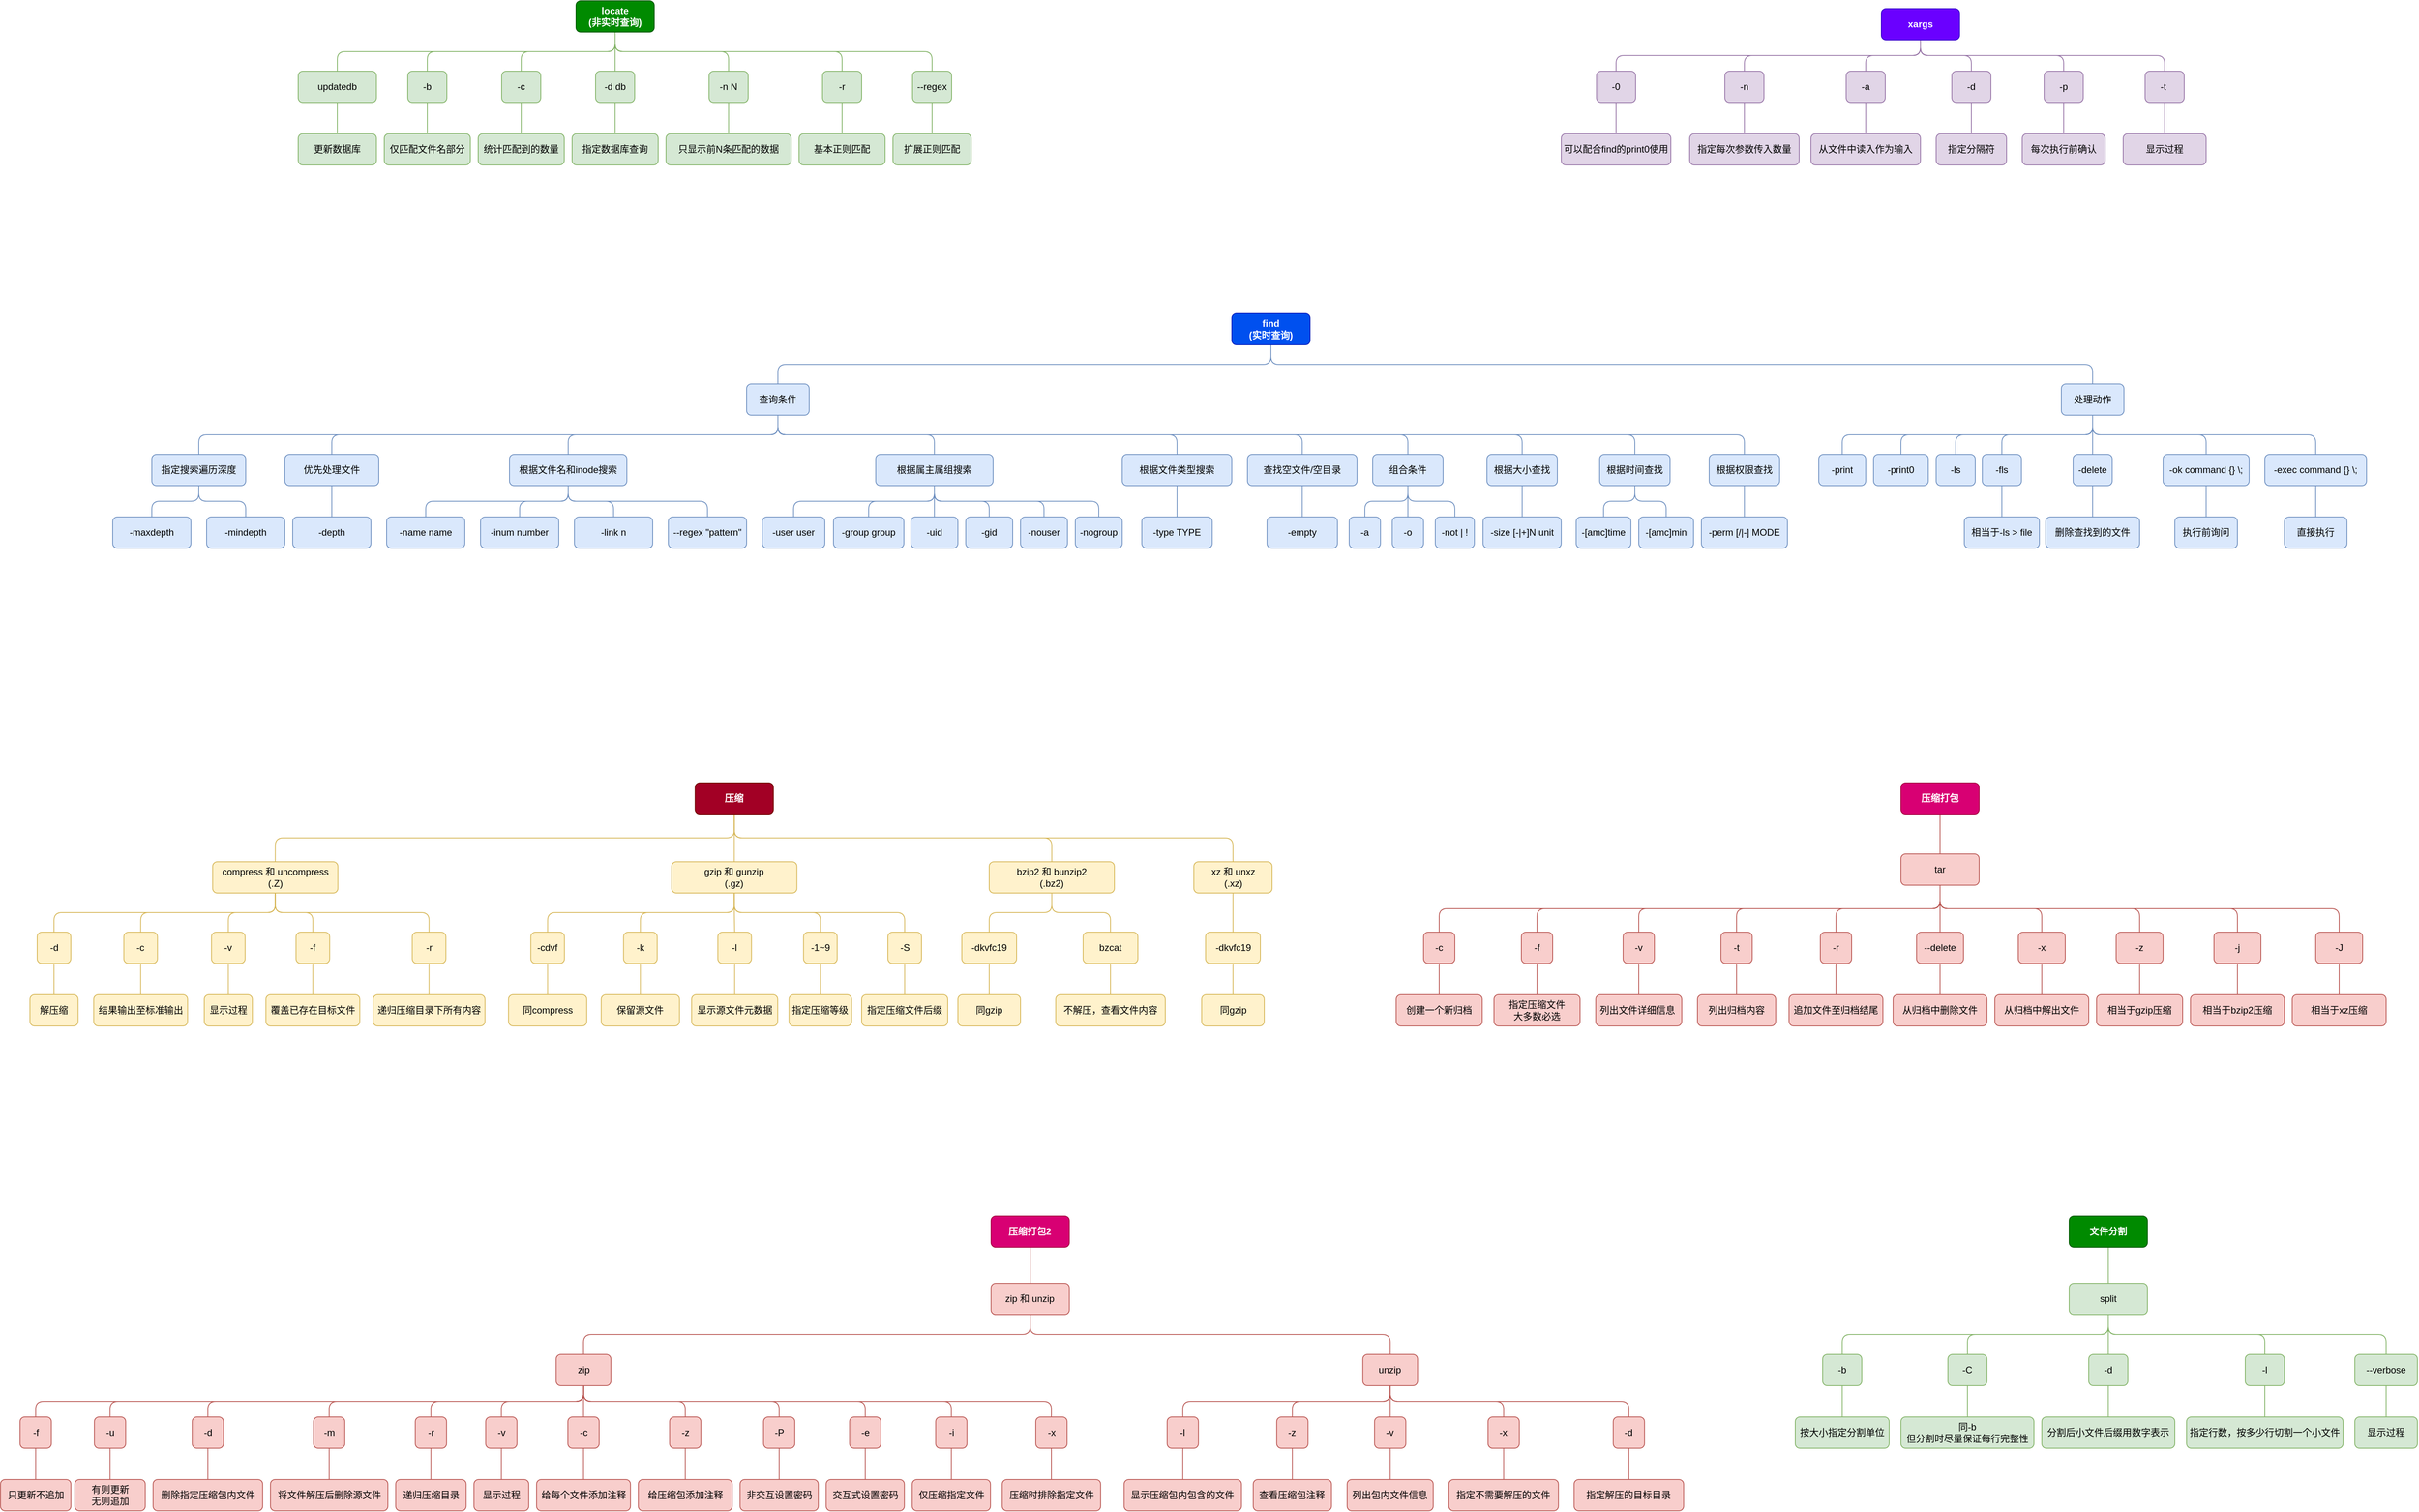 <mxfile version="23.0.2" type="device">
  <diagram name="第 1 页" id="UYsb3YAO6JMPWATxz5r0">
    <mxGraphModel dx="6932" dy="4115" grid="1" gridSize="10" guides="1" tooltips="1" connect="1" arrows="1" fold="1" page="1" pageScale="1" pageWidth="827" pageHeight="1169" math="0" shadow="0">
      <root>
        <mxCell id="0" />
        <mxCell id="1" parent="0" />
        <mxCell id="B-aMv4OdDu_0vdT88rNH-25" style="edgeStyle=orthogonalEdgeStyle;shape=connector;curved=0;rounded=1;orthogonalLoop=1;jettySize=auto;html=1;exitX=0.5;exitY=1;exitDx=0;exitDy=0;entryX=0.5;entryY=0;entryDx=0;entryDy=0;labelBackgroundColor=default;strokeColor=#82b366;align=center;verticalAlign=middle;fontFamily=Helvetica;fontSize=11;fontColor=default;endArrow=none;endFill=0;fillColor=#d5e8d4;" parent="1" source="B-aMv4OdDu_0vdT88rNH-2" target="B-aMv4OdDu_0vdT88rNH-13" edge="1">
          <mxGeometry relative="1" as="geometry" />
        </mxCell>
        <mxCell id="B-aMv4OdDu_0vdT88rNH-26" style="edgeStyle=orthogonalEdgeStyle;shape=connector;curved=0;rounded=1;orthogonalLoop=1;jettySize=auto;html=1;exitX=0.5;exitY=1;exitDx=0;exitDy=0;entryX=0.5;entryY=0;entryDx=0;entryDy=0;labelBackgroundColor=default;strokeColor=#82b366;align=center;verticalAlign=middle;fontFamily=Helvetica;fontSize=11;fontColor=default;endArrow=none;endFill=0;fillColor=#d5e8d4;" parent="1" source="B-aMv4OdDu_0vdT88rNH-2" target="B-aMv4OdDu_0vdT88rNH-10" edge="1">
          <mxGeometry relative="1" as="geometry" />
        </mxCell>
        <mxCell id="B-aMv4OdDu_0vdT88rNH-28" style="edgeStyle=orthogonalEdgeStyle;shape=connector;curved=0;rounded=1;orthogonalLoop=1;jettySize=auto;html=1;exitX=0.5;exitY=1;exitDx=0;exitDy=0;entryX=0.5;entryY=0;entryDx=0;entryDy=0;labelBackgroundColor=default;strokeColor=#82b366;align=center;verticalAlign=middle;fontFamily=Helvetica;fontSize=11;fontColor=default;endArrow=none;endFill=0;fillColor=#d5e8d4;" parent="1" source="B-aMv4OdDu_0vdT88rNH-2" target="B-aMv4OdDu_0vdT88rNH-17" edge="1">
          <mxGeometry relative="1" as="geometry" />
        </mxCell>
        <mxCell id="B-aMv4OdDu_0vdT88rNH-29" style="edgeStyle=orthogonalEdgeStyle;shape=connector;curved=0;rounded=1;orthogonalLoop=1;jettySize=auto;html=1;exitX=0.5;exitY=1;exitDx=0;exitDy=0;entryX=0.5;entryY=0;entryDx=0;entryDy=0;labelBackgroundColor=default;strokeColor=#82b366;align=center;verticalAlign=middle;fontFamily=Helvetica;fontSize=11;fontColor=default;endArrow=none;endFill=0;fillColor=#d5e8d4;" parent="1" source="B-aMv4OdDu_0vdT88rNH-2" target="B-aMv4OdDu_0vdT88rNH-6" edge="1">
          <mxGeometry relative="1" as="geometry" />
        </mxCell>
        <mxCell id="B-aMv4OdDu_0vdT88rNH-30" style="edgeStyle=orthogonalEdgeStyle;shape=connector;curved=0;rounded=1;orthogonalLoop=1;jettySize=auto;html=1;exitX=0.5;exitY=1;exitDx=0;exitDy=0;entryX=0.5;entryY=0;entryDx=0;entryDy=0;labelBackgroundColor=default;strokeColor=#82b366;align=center;verticalAlign=middle;fontFamily=Helvetica;fontSize=11;fontColor=default;endArrow=none;endFill=0;fillColor=#d5e8d4;" parent="1" source="B-aMv4OdDu_0vdT88rNH-2" target="B-aMv4OdDu_0vdT88rNH-4" edge="1">
          <mxGeometry relative="1" as="geometry" />
        </mxCell>
        <mxCell id="B-aMv4OdDu_0vdT88rNH-31" style="edgeStyle=orthogonalEdgeStyle;shape=connector;curved=0;rounded=1;orthogonalLoop=1;jettySize=auto;html=1;exitX=0.5;exitY=1;exitDx=0;exitDy=0;entryX=0.5;entryY=0;entryDx=0;entryDy=0;labelBackgroundColor=default;strokeColor=#82b366;align=center;verticalAlign=middle;fontFamily=Helvetica;fontSize=11;fontColor=default;endArrow=none;endFill=0;fillColor=#d5e8d4;" parent="1" source="B-aMv4OdDu_0vdT88rNH-2" target="B-aMv4OdDu_0vdT88rNH-19" edge="1">
          <mxGeometry relative="1" as="geometry" />
        </mxCell>
        <mxCell id="B-aMv4OdDu_0vdT88rNH-32" style="edgeStyle=orthogonalEdgeStyle;shape=connector;curved=0;rounded=1;orthogonalLoop=1;jettySize=auto;html=1;exitX=0.5;exitY=1;exitDx=0;exitDy=0;entryX=0.5;entryY=0;entryDx=0;entryDy=0;labelBackgroundColor=default;strokeColor=#82b366;align=center;verticalAlign=middle;fontFamily=Helvetica;fontSize=11;fontColor=default;endArrow=none;endFill=0;fillColor=#d5e8d4;" parent="1" source="B-aMv4OdDu_0vdT88rNH-2" target="B-aMv4OdDu_0vdT88rNH-23" edge="1">
          <mxGeometry relative="1" as="geometry" />
        </mxCell>
        <mxCell id="B-aMv4OdDu_0vdT88rNH-2" value="locate&lt;br&gt;(非实时查询)" style="rounded=1;whiteSpace=wrap;html=1;fillColor=#008a00;strokeColor=#005700;fontStyle=1;fontColor=#ffffff;" parent="1" vertex="1">
          <mxGeometry x="-58" y="200" width="100" height="40" as="geometry" />
        </mxCell>
        <mxCell id="B-aMv4OdDu_0vdT88rNH-116" style="edgeStyle=orthogonalEdgeStyle;shape=connector;curved=0;rounded=1;orthogonalLoop=1;jettySize=auto;html=1;exitX=0.5;exitY=1;exitDx=0;exitDy=0;entryX=0.5;entryY=0;entryDx=0;entryDy=0;labelBackgroundColor=default;strokeColor=#6c8ebf;align=center;verticalAlign=middle;fontFamily=Helvetica;fontSize=11;fontColor=default;endArrow=none;endFill=0;fillColor=#dae8fc;" parent="1" source="B-aMv4OdDu_0vdT88rNH-3" target="B-aMv4OdDu_0vdT88rNH-33" edge="1">
          <mxGeometry relative="1" as="geometry" />
        </mxCell>
        <mxCell id="B-aMv4OdDu_0vdT88rNH-117" style="edgeStyle=orthogonalEdgeStyle;shape=connector;curved=0;rounded=1;orthogonalLoop=1;jettySize=auto;html=1;exitX=0.5;exitY=1;exitDx=0;exitDy=0;entryX=0.5;entryY=0;entryDx=0;entryDy=0;labelBackgroundColor=default;strokeColor=#6c8ebf;align=center;verticalAlign=middle;fontFamily=Helvetica;fontSize=11;fontColor=default;endArrow=none;endFill=0;fillColor=#dae8fc;" parent="1" source="B-aMv4OdDu_0vdT88rNH-3" target="B-aMv4OdDu_0vdT88rNH-34" edge="1">
          <mxGeometry relative="1" as="geometry" />
        </mxCell>
        <mxCell id="B-aMv4OdDu_0vdT88rNH-3" value="find&lt;br&gt;(实时查询)" style="rounded=1;whiteSpace=wrap;html=1;fillColor=#0050ef;strokeColor=#001DBC;fontStyle=1;fontColor=#ffffff;" parent="1" vertex="1">
          <mxGeometry x="780" y="600" width="100" height="40" as="geometry" />
        </mxCell>
        <mxCell id="B-aMv4OdDu_0vdT88rNH-9" style="edgeStyle=orthogonalEdgeStyle;shape=connector;curved=0;rounded=1;orthogonalLoop=1;jettySize=auto;html=1;exitX=0.5;exitY=1;exitDx=0;exitDy=0;entryX=0.5;entryY=0;entryDx=0;entryDy=0;labelBackgroundColor=default;strokeColor=#82b366;align=center;verticalAlign=middle;fontFamily=Helvetica;fontSize=11;fontColor=default;endArrow=none;endFill=0;fillColor=#d5e8d4;" parent="1" source="B-aMv4OdDu_0vdT88rNH-4" target="B-aMv4OdDu_0vdT88rNH-5" edge="1">
          <mxGeometry relative="1" as="geometry" />
        </mxCell>
        <mxCell id="B-aMv4OdDu_0vdT88rNH-4" value="updatedb" style="rounded=1;whiteSpace=wrap;html=1;fillColor=#d5e8d4;strokeColor=#82b366;" parent="1" vertex="1">
          <mxGeometry x="-413" y="290" width="100" height="40" as="geometry" />
        </mxCell>
        <mxCell id="B-aMv4OdDu_0vdT88rNH-5" value="更新数据库" style="rounded=1;whiteSpace=wrap;html=1;fillColor=#d5e8d4;strokeColor=#82b366;" parent="1" vertex="1">
          <mxGeometry x="-413" y="370" width="100" height="40" as="geometry" />
        </mxCell>
        <mxCell id="B-aMv4OdDu_0vdT88rNH-8" style="edgeStyle=orthogonalEdgeStyle;rounded=1;orthogonalLoop=1;jettySize=auto;html=1;exitX=0.5;exitY=1;exitDx=0;exitDy=0;entryX=0.5;entryY=0;entryDx=0;entryDy=0;curved=0;endArrow=none;endFill=0;fillColor=#d5e8d4;strokeColor=#82b366;" parent="1" source="B-aMv4OdDu_0vdT88rNH-6" target="B-aMv4OdDu_0vdT88rNH-7" edge="1">
          <mxGeometry relative="1" as="geometry" />
        </mxCell>
        <mxCell id="B-aMv4OdDu_0vdT88rNH-6" value="-b" style="rounded=1;whiteSpace=wrap;html=1;fillColor=#d5e8d4;strokeColor=#82b366;" parent="1" vertex="1">
          <mxGeometry x="-273" y="290" width="50" height="40" as="geometry" />
        </mxCell>
        <mxCell id="B-aMv4OdDu_0vdT88rNH-7" value="仅匹配文件名部分" style="rounded=1;whiteSpace=wrap;html=1;fillColor=#d5e8d4;strokeColor=#82b366;" parent="1" vertex="1">
          <mxGeometry x="-303" y="370" width="110" height="40" as="geometry" />
        </mxCell>
        <mxCell id="B-aMv4OdDu_0vdT88rNH-12" style="edgeStyle=orthogonalEdgeStyle;shape=connector;curved=0;rounded=1;orthogonalLoop=1;jettySize=auto;html=1;exitX=0.5;exitY=1;exitDx=0;exitDy=0;entryX=0.5;entryY=0;entryDx=0;entryDy=0;labelBackgroundColor=default;strokeColor=#82b366;align=center;verticalAlign=middle;fontFamily=Helvetica;fontSize=11;fontColor=default;endArrow=none;endFill=0;fillColor=#d5e8d4;" parent="1" source="B-aMv4OdDu_0vdT88rNH-10" target="B-aMv4OdDu_0vdT88rNH-11" edge="1">
          <mxGeometry relative="1" as="geometry" />
        </mxCell>
        <mxCell id="B-aMv4OdDu_0vdT88rNH-10" value="-c" style="rounded=1;whiteSpace=wrap;html=1;fillColor=#d5e8d4;strokeColor=#82b366;" parent="1" vertex="1">
          <mxGeometry x="-153" y="290" width="50" height="40" as="geometry" />
        </mxCell>
        <mxCell id="B-aMv4OdDu_0vdT88rNH-11" value="统计匹配到的数量" style="rounded=1;whiteSpace=wrap;html=1;fillColor=#d5e8d4;strokeColor=#82b366;" parent="1" vertex="1">
          <mxGeometry x="-183" y="370" width="110" height="40" as="geometry" />
        </mxCell>
        <mxCell id="B-aMv4OdDu_0vdT88rNH-15" value="" style="edgeStyle=orthogonalEdgeStyle;shape=connector;curved=0;rounded=1;orthogonalLoop=1;jettySize=auto;html=1;labelBackgroundColor=default;strokeColor=#82b366;align=center;verticalAlign=middle;fontFamily=Helvetica;fontSize=11;fontColor=default;endArrow=none;endFill=0;fillColor=#d5e8d4;" parent="1" source="B-aMv4OdDu_0vdT88rNH-13" target="B-aMv4OdDu_0vdT88rNH-14" edge="1">
          <mxGeometry relative="1" as="geometry" />
        </mxCell>
        <mxCell id="B-aMv4OdDu_0vdT88rNH-13" value="-d db" style="rounded=1;whiteSpace=wrap;html=1;fillColor=#d5e8d4;strokeColor=#82b366;" parent="1" vertex="1">
          <mxGeometry x="-33" y="290" width="50" height="40" as="geometry" />
        </mxCell>
        <mxCell id="B-aMv4OdDu_0vdT88rNH-14" value="指定数据库查询" style="rounded=1;whiteSpace=wrap;html=1;fillColor=#d5e8d4;strokeColor=#82b366;" parent="1" vertex="1">
          <mxGeometry x="-63" y="370" width="110" height="40" as="geometry" />
        </mxCell>
        <mxCell id="B-aMv4OdDu_0vdT88rNH-16" value="" style="edgeStyle=orthogonalEdgeStyle;shape=connector;curved=0;rounded=1;orthogonalLoop=1;jettySize=auto;html=1;labelBackgroundColor=default;strokeColor=#82b366;align=center;verticalAlign=middle;fontFamily=Helvetica;fontSize=11;fontColor=default;endArrow=none;endFill=0;fillColor=#d5e8d4;" parent="1" source="B-aMv4OdDu_0vdT88rNH-17" target="B-aMv4OdDu_0vdT88rNH-18" edge="1">
          <mxGeometry relative="1" as="geometry" />
        </mxCell>
        <mxCell id="B-aMv4OdDu_0vdT88rNH-17" value="-n N" style="rounded=1;whiteSpace=wrap;html=1;fillColor=#d5e8d4;strokeColor=#82b366;" parent="1" vertex="1">
          <mxGeometry x="112" y="290" width="50" height="40" as="geometry" />
        </mxCell>
        <mxCell id="B-aMv4OdDu_0vdT88rNH-18" value="只显示前N条匹配的数据" style="rounded=1;whiteSpace=wrap;html=1;fillColor=#d5e8d4;strokeColor=#82b366;" parent="1" vertex="1">
          <mxGeometry x="57" y="370" width="160" height="40" as="geometry" />
        </mxCell>
        <mxCell id="B-aMv4OdDu_0vdT88rNH-21" style="edgeStyle=orthogonalEdgeStyle;shape=connector;curved=0;rounded=1;orthogonalLoop=1;jettySize=auto;html=1;exitX=0.5;exitY=1;exitDx=0;exitDy=0;entryX=0.5;entryY=0;entryDx=0;entryDy=0;labelBackgroundColor=default;strokeColor=#82b366;align=center;verticalAlign=middle;fontFamily=Helvetica;fontSize=11;fontColor=default;endArrow=none;endFill=0;fillColor=#d5e8d4;" parent="1" source="B-aMv4OdDu_0vdT88rNH-19" target="B-aMv4OdDu_0vdT88rNH-20" edge="1">
          <mxGeometry relative="1" as="geometry" />
        </mxCell>
        <mxCell id="B-aMv4OdDu_0vdT88rNH-19" value="-r" style="rounded=1;whiteSpace=wrap;html=1;fillColor=#d5e8d4;strokeColor=#82b366;" parent="1" vertex="1">
          <mxGeometry x="257" y="290" width="50" height="40" as="geometry" />
        </mxCell>
        <mxCell id="B-aMv4OdDu_0vdT88rNH-20" value="基本正则匹配" style="rounded=1;whiteSpace=wrap;html=1;fillColor=#d5e8d4;strokeColor=#82b366;" parent="1" vertex="1">
          <mxGeometry x="227" y="370" width="110" height="40" as="geometry" />
        </mxCell>
        <mxCell id="B-aMv4OdDu_0vdT88rNH-22" style="edgeStyle=orthogonalEdgeStyle;shape=connector;curved=0;rounded=1;orthogonalLoop=1;jettySize=auto;html=1;exitX=0.5;exitY=1;exitDx=0;exitDy=0;entryX=0.5;entryY=0;entryDx=0;entryDy=0;labelBackgroundColor=default;strokeColor=#82b366;align=center;verticalAlign=middle;fontFamily=Helvetica;fontSize=11;fontColor=default;endArrow=none;endFill=0;fillColor=#d5e8d4;" parent="1" source="B-aMv4OdDu_0vdT88rNH-23" target="B-aMv4OdDu_0vdT88rNH-24" edge="1">
          <mxGeometry relative="1" as="geometry" />
        </mxCell>
        <mxCell id="B-aMv4OdDu_0vdT88rNH-23" value="--regex" style="rounded=1;whiteSpace=wrap;html=1;fillColor=#d5e8d4;strokeColor=#82b366;" parent="1" vertex="1">
          <mxGeometry x="372" y="290" width="50" height="40" as="geometry" />
        </mxCell>
        <mxCell id="B-aMv4OdDu_0vdT88rNH-24" value="扩展正则匹配" style="rounded=1;whiteSpace=wrap;html=1;fillColor=#d5e8d4;strokeColor=#82b366;" parent="1" vertex="1">
          <mxGeometry x="347" y="370" width="100" height="40" as="geometry" />
        </mxCell>
        <mxCell id="B-aMv4OdDu_0vdT88rNH-118" style="edgeStyle=orthogonalEdgeStyle;shape=connector;curved=0;rounded=1;orthogonalLoop=1;jettySize=auto;html=1;exitX=0.5;exitY=1;exitDx=0;exitDy=0;entryX=0.5;entryY=0;entryDx=0;entryDy=0;labelBackgroundColor=default;strokeColor=#6c8ebf;align=center;verticalAlign=middle;fontFamily=Helvetica;fontSize=11;fontColor=default;endArrow=none;endFill=0;fillColor=#dae8fc;" parent="1" source="B-aMv4OdDu_0vdT88rNH-33" target="B-aMv4OdDu_0vdT88rNH-90" edge="1">
          <mxGeometry relative="1" as="geometry" />
        </mxCell>
        <mxCell id="B-aMv4OdDu_0vdT88rNH-119" style="edgeStyle=orthogonalEdgeStyle;shape=connector;curved=0;rounded=1;orthogonalLoop=1;jettySize=auto;html=1;exitX=0.5;exitY=1;exitDx=0;exitDy=0;entryX=0.5;entryY=0;entryDx=0;entryDy=0;labelBackgroundColor=default;strokeColor=#6c8ebf;align=center;verticalAlign=middle;fontFamily=Helvetica;fontSize=11;fontColor=default;endArrow=none;endFill=0;fillColor=#dae8fc;" parent="1" source="B-aMv4OdDu_0vdT88rNH-33" target="B-aMv4OdDu_0vdT88rNH-85" edge="1">
          <mxGeometry relative="1" as="geometry" />
        </mxCell>
        <mxCell id="B-aMv4OdDu_0vdT88rNH-120" style="edgeStyle=orthogonalEdgeStyle;shape=connector;curved=0;rounded=1;orthogonalLoop=1;jettySize=auto;html=1;exitX=0.5;exitY=1;exitDx=0;exitDy=0;entryX=0.5;entryY=0;entryDx=0;entryDy=0;labelBackgroundColor=default;strokeColor=#6c8ebf;align=center;verticalAlign=middle;fontFamily=Helvetica;fontSize=11;fontColor=default;endArrow=none;endFill=0;fillColor=#dae8fc;" parent="1" source="B-aMv4OdDu_0vdT88rNH-33" target="B-aMv4OdDu_0vdT88rNH-82" edge="1">
          <mxGeometry relative="1" as="geometry" />
        </mxCell>
        <mxCell id="B-aMv4OdDu_0vdT88rNH-121" style="edgeStyle=orthogonalEdgeStyle;shape=connector;curved=0;rounded=1;orthogonalLoop=1;jettySize=auto;html=1;exitX=0.5;exitY=1;exitDx=0;exitDy=0;entryX=0.5;entryY=0;entryDx=0;entryDy=0;labelBackgroundColor=default;strokeColor=#6c8ebf;align=center;verticalAlign=middle;fontFamily=Helvetica;fontSize=11;fontColor=default;endArrow=none;endFill=0;fillColor=#dae8fc;" parent="1" source="B-aMv4OdDu_0vdT88rNH-33" target="B-aMv4OdDu_0vdT88rNH-74" edge="1">
          <mxGeometry relative="1" as="geometry" />
        </mxCell>
        <mxCell id="B-aMv4OdDu_0vdT88rNH-122" style="edgeStyle=orthogonalEdgeStyle;shape=connector;curved=0;rounded=1;orthogonalLoop=1;jettySize=auto;html=1;exitX=0.5;exitY=1;exitDx=0;exitDy=0;entryX=0.5;entryY=0;entryDx=0;entryDy=0;labelBackgroundColor=default;strokeColor=#6c8ebf;align=center;verticalAlign=middle;fontFamily=Helvetica;fontSize=11;fontColor=default;endArrow=none;endFill=0;fillColor=#dae8fc;" parent="1" source="B-aMv4OdDu_0vdT88rNH-33" target="B-aMv4OdDu_0vdT88rNH-71" edge="1">
          <mxGeometry relative="1" as="geometry" />
        </mxCell>
        <mxCell id="B-aMv4OdDu_0vdT88rNH-123" style="edgeStyle=orthogonalEdgeStyle;shape=connector;curved=0;rounded=1;orthogonalLoop=1;jettySize=auto;html=1;exitX=0.5;exitY=1;exitDx=0;exitDy=0;entryX=0.5;entryY=0;entryDx=0;entryDy=0;labelBackgroundColor=default;strokeColor=#6c8ebf;align=center;verticalAlign=middle;fontFamily=Helvetica;fontSize=11;fontColor=default;endArrow=none;endFill=0;fillColor=#dae8fc;" parent="1" source="B-aMv4OdDu_0vdT88rNH-33" target="B-aMv4OdDu_0vdT88rNH-67" edge="1">
          <mxGeometry relative="1" as="geometry" />
        </mxCell>
        <mxCell id="B-aMv4OdDu_0vdT88rNH-124" style="edgeStyle=orthogonalEdgeStyle;shape=connector;curved=0;rounded=1;orthogonalLoop=1;jettySize=auto;html=1;exitX=0.5;exitY=1;exitDx=0;exitDy=0;labelBackgroundColor=default;strokeColor=#6c8ebf;align=center;verticalAlign=middle;fontFamily=Helvetica;fontSize=11;fontColor=default;endArrow=none;endFill=0;fillColor=#dae8fc;" parent="1" source="B-aMv4OdDu_0vdT88rNH-33" target="B-aMv4OdDu_0vdT88rNH-52" edge="1">
          <mxGeometry relative="1" as="geometry" />
        </mxCell>
        <mxCell id="B-aMv4OdDu_0vdT88rNH-125" style="edgeStyle=orthogonalEdgeStyle;shape=connector;curved=0;rounded=1;orthogonalLoop=1;jettySize=auto;html=1;exitX=0.5;exitY=1;exitDx=0;exitDy=0;entryX=0.5;entryY=0;entryDx=0;entryDy=0;labelBackgroundColor=default;strokeColor=#6c8ebf;align=center;verticalAlign=middle;fontFamily=Helvetica;fontSize=11;fontColor=default;endArrow=none;endFill=0;fillColor=#dae8fc;" parent="1" source="B-aMv4OdDu_0vdT88rNH-33" target="B-aMv4OdDu_0vdT88rNH-43" edge="1">
          <mxGeometry relative="1" as="geometry" />
        </mxCell>
        <mxCell id="B-aMv4OdDu_0vdT88rNH-126" style="edgeStyle=orthogonalEdgeStyle;shape=connector;curved=0;rounded=1;orthogonalLoop=1;jettySize=auto;html=1;exitX=0.5;exitY=1;exitDx=0;exitDy=0;entryX=0.5;entryY=0;entryDx=0;entryDy=0;labelBackgroundColor=default;strokeColor=#6c8ebf;align=center;verticalAlign=middle;fontFamily=Helvetica;fontSize=11;fontColor=default;endArrow=none;endFill=0;fillColor=#dae8fc;" parent="1" source="B-aMv4OdDu_0vdT88rNH-33" target="B-aMv4OdDu_0vdT88rNH-40" edge="1">
          <mxGeometry relative="1" as="geometry" />
        </mxCell>
        <mxCell id="B-aMv4OdDu_0vdT88rNH-127" style="edgeStyle=orthogonalEdgeStyle;shape=connector;curved=0;rounded=1;orthogonalLoop=1;jettySize=auto;html=1;exitX=0.5;exitY=1;exitDx=0;exitDy=0;entryX=0.5;entryY=0;entryDx=0;entryDy=0;labelBackgroundColor=default;strokeColor=#6c8ebf;align=center;verticalAlign=middle;fontFamily=Helvetica;fontSize=11;fontColor=default;endArrow=none;endFill=0;fillColor=#dae8fc;" parent="1" source="B-aMv4OdDu_0vdT88rNH-33" target="B-aMv4OdDu_0vdT88rNH-35" edge="1">
          <mxGeometry relative="1" as="geometry" />
        </mxCell>
        <mxCell id="B-aMv4OdDu_0vdT88rNH-33" value="查询条件" style="rounded=1;whiteSpace=wrap;html=1;fillColor=#dae8fc;strokeColor=#6c8ebf;" parent="1" vertex="1">
          <mxGeometry x="160" y="690" width="80" height="40" as="geometry" />
        </mxCell>
        <mxCell id="B-aMv4OdDu_0vdT88rNH-109" style="edgeStyle=orthogonalEdgeStyle;shape=connector;curved=0;rounded=1;orthogonalLoop=1;jettySize=auto;html=1;exitX=0.5;exitY=1;exitDx=0;exitDy=0;entryX=0.5;entryY=0;entryDx=0;entryDy=0;labelBackgroundColor=default;strokeColor=#6c8ebf;align=center;verticalAlign=middle;fontFamily=Helvetica;fontSize=11;fontColor=default;endArrow=none;endFill=0;fillColor=#dae8fc;" parent="1" source="B-aMv4OdDu_0vdT88rNH-34" target="B-aMv4OdDu_0vdT88rNH-100" edge="1">
          <mxGeometry relative="1" as="geometry" />
        </mxCell>
        <mxCell id="B-aMv4OdDu_0vdT88rNH-110" style="edgeStyle=orthogonalEdgeStyle;shape=connector;curved=0;rounded=1;orthogonalLoop=1;jettySize=auto;html=1;exitX=0.5;exitY=1;exitDx=0;exitDy=0;entryX=0.5;entryY=0;entryDx=0;entryDy=0;labelBackgroundColor=default;strokeColor=#6c8ebf;align=center;verticalAlign=middle;fontFamily=Helvetica;fontSize=11;fontColor=default;endArrow=none;endFill=0;fillColor=#dae8fc;" parent="1" source="B-aMv4OdDu_0vdT88rNH-34" target="B-aMv4OdDu_0vdT88rNH-97" edge="1">
          <mxGeometry relative="1" as="geometry" />
        </mxCell>
        <mxCell id="B-aMv4OdDu_0vdT88rNH-111" style="edgeStyle=orthogonalEdgeStyle;shape=connector;curved=0;rounded=1;orthogonalLoop=1;jettySize=auto;html=1;exitX=0.5;exitY=1;exitDx=0;exitDy=0;entryX=0.5;entryY=0;entryDx=0;entryDy=0;labelBackgroundColor=default;strokeColor=#6c8ebf;align=center;verticalAlign=middle;fontFamily=Helvetica;fontSize=11;fontColor=default;endArrow=none;endFill=0;fillColor=#dae8fc;" parent="1" source="B-aMv4OdDu_0vdT88rNH-34" target="B-aMv4OdDu_0vdT88rNH-96" edge="1">
          <mxGeometry relative="1" as="geometry" />
        </mxCell>
        <mxCell id="B-aMv4OdDu_0vdT88rNH-112" style="edgeStyle=orthogonalEdgeStyle;shape=connector;curved=0;rounded=1;orthogonalLoop=1;jettySize=auto;html=1;exitX=0.5;exitY=1;exitDx=0;exitDy=0;entryX=0.5;entryY=0;entryDx=0;entryDy=0;labelBackgroundColor=default;strokeColor=#6c8ebf;align=center;verticalAlign=middle;fontFamily=Helvetica;fontSize=11;fontColor=default;endArrow=none;endFill=0;fillColor=#dae8fc;" parent="1" source="B-aMv4OdDu_0vdT88rNH-34" target="B-aMv4OdDu_0vdT88rNH-95" edge="1">
          <mxGeometry relative="1" as="geometry" />
        </mxCell>
        <mxCell id="B-aMv4OdDu_0vdT88rNH-113" style="edgeStyle=orthogonalEdgeStyle;shape=connector;curved=0;rounded=1;orthogonalLoop=1;jettySize=auto;html=1;exitX=0.5;exitY=1;exitDx=0;exitDy=0;entryX=0.5;entryY=0;entryDx=0;entryDy=0;labelBackgroundColor=default;strokeColor=#6c8ebf;align=center;verticalAlign=middle;fontFamily=Helvetica;fontSize=11;fontColor=default;endArrow=none;endFill=0;fillColor=#dae8fc;" parent="1" source="B-aMv4OdDu_0vdT88rNH-34" target="B-aMv4OdDu_0vdT88rNH-94" edge="1">
          <mxGeometry relative="1" as="geometry" />
        </mxCell>
        <mxCell id="B-aMv4OdDu_0vdT88rNH-114" style="edgeStyle=orthogonalEdgeStyle;shape=connector;curved=0;rounded=1;orthogonalLoop=1;jettySize=auto;html=1;exitX=0.5;exitY=1;exitDx=0;exitDy=0;entryX=0.5;entryY=0;entryDx=0;entryDy=0;labelBackgroundColor=default;strokeColor=#6c8ebf;align=center;verticalAlign=middle;fontFamily=Helvetica;fontSize=11;fontColor=default;endArrow=none;endFill=0;fillColor=#dae8fc;" parent="1" source="B-aMv4OdDu_0vdT88rNH-34" target="B-aMv4OdDu_0vdT88rNH-103" edge="1">
          <mxGeometry relative="1" as="geometry" />
        </mxCell>
        <mxCell id="B-aMv4OdDu_0vdT88rNH-115" style="edgeStyle=orthogonalEdgeStyle;shape=connector;curved=0;rounded=1;orthogonalLoop=1;jettySize=auto;html=1;exitX=0.5;exitY=1;exitDx=0;exitDy=0;entryX=0.5;entryY=0;entryDx=0;entryDy=0;labelBackgroundColor=default;strokeColor=#6c8ebf;align=center;verticalAlign=middle;fontFamily=Helvetica;fontSize=11;fontColor=default;endArrow=none;endFill=0;fillColor=#dae8fc;" parent="1" source="B-aMv4OdDu_0vdT88rNH-34" target="B-aMv4OdDu_0vdT88rNH-104" edge="1">
          <mxGeometry relative="1" as="geometry" />
        </mxCell>
        <mxCell id="B-aMv4OdDu_0vdT88rNH-34" value="处理动作" style="rounded=1;whiteSpace=wrap;html=1;fillColor=#dae8fc;strokeColor=#6c8ebf;" parent="1" vertex="1">
          <mxGeometry x="1840" y="690" width="80" height="40" as="geometry" />
        </mxCell>
        <mxCell id="B-aMv4OdDu_0vdT88rNH-38" style="edgeStyle=orthogonalEdgeStyle;shape=connector;curved=0;rounded=1;orthogonalLoop=1;jettySize=auto;html=1;exitX=0.5;exitY=1;exitDx=0;exitDy=0;entryX=0.5;entryY=0;entryDx=0;entryDy=0;labelBackgroundColor=default;strokeColor=#6c8ebf;align=center;verticalAlign=middle;fontFamily=Helvetica;fontSize=11;fontColor=default;endArrow=none;endFill=0;fillColor=#dae8fc;" parent="1" source="B-aMv4OdDu_0vdT88rNH-35" target="B-aMv4OdDu_0vdT88rNH-36" edge="1">
          <mxGeometry relative="1" as="geometry" />
        </mxCell>
        <mxCell id="B-aMv4OdDu_0vdT88rNH-39" style="edgeStyle=orthogonalEdgeStyle;shape=connector;curved=0;rounded=1;orthogonalLoop=1;jettySize=auto;html=1;exitX=0.5;exitY=1;exitDx=0;exitDy=0;entryX=0.5;entryY=0;entryDx=0;entryDy=0;labelBackgroundColor=default;strokeColor=#6c8ebf;align=center;verticalAlign=middle;fontFamily=Helvetica;fontSize=11;fontColor=default;endArrow=none;endFill=0;fillColor=#dae8fc;" parent="1" source="B-aMv4OdDu_0vdT88rNH-35" target="B-aMv4OdDu_0vdT88rNH-37" edge="1">
          <mxGeometry relative="1" as="geometry" />
        </mxCell>
        <mxCell id="B-aMv4OdDu_0vdT88rNH-35" value="指定搜索遍历深度" style="rounded=1;whiteSpace=wrap;html=1;fillColor=#dae8fc;strokeColor=#6c8ebf;" parent="1" vertex="1">
          <mxGeometry x="-600" y="780" width="120" height="40" as="geometry" />
        </mxCell>
        <mxCell id="B-aMv4OdDu_0vdT88rNH-36" value="-maxdepth" style="rounded=1;whiteSpace=wrap;html=1;fillColor=#dae8fc;strokeColor=#6c8ebf;" parent="1" vertex="1">
          <mxGeometry x="-650" y="860" width="100" height="40" as="geometry" />
        </mxCell>
        <mxCell id="B-aMv4OdDu_0vdT88rNH-37" value="-mindepth" style="rounded=1;whiteSpace=wrap;html=1;fillColor=#dae8fc;strokeColor=#6c8ebf;" parent="1" vertex="1">
          <mxGeometry x="-530" y="860" width="100" height="40" as="geometry" />
        </mxCell>
        <mxCell id="B-aMv4OdDu_0vdT88rNH-42" style="edgeStyle=orthogonalEdgeStyle;shape=connector;curved=0;rounded=1;orthogonalLoop=1;jettySize=auto;html=1;exitX=0.5;exitY=1;exitDx=0;exitDy=0;entryX=0.5;entryY=0;entryDx=0;entryDy=0;labelBackgroundColor=default;strokeColor=#6c8ebf;align=center;verticalAlign=middle;fontFamily=Helvetica;fontSize=11;fontColor=default;endArrow=none;endFill=0;fillColor=#dae8fc;" parent="1" source="B-aMv4OdDu_0vdT88rNH-40" target="B-aMv4OdDu_0vdT88rNH-41" edge="1">
          <mxGeometry relative="1" as="geometry" />
        </mxCell>
        <mxCell id="B-aMv4OdDu_0vdT88rNH-40" value="优先处理文件" style="rounded=1;whiteSpace=wrap;html=1;fillColor=#dae8fc;strokeColor=#6c8ebf;" parent="1" vertex="1">
          <mxGeometry x="-430" y="780" width="120" height="40" as="geometry" />
        </mxCell>
        <mxCell id="B-aMv4OdDu_0vdT88rNH-41" value="-depth" style="rounded=1;whiteSpace=wrap;html=1;fillColor=#dae8fc;strokeColor=#6c8ebf;" parent="1" vertex="1">
          <mxGeometry x="-420" y="860" width="100" height="40" as="geometry" />
        </mxCell>
        <mxCell id="B-aMv4OdDu_0vdT88rNH-45" style="edgeStyle=orthogonalEdgeStyle;shape=connector;curved=0;rounded=1;orthogonalLoop=1;jettySize=auto;html=1;exitX=0.5;exitY=1;exitDx=0;exitDy=0;entryX=0.5;entryY=0;entryDx=0;entryDy=0;labelBackgroundColor=default;strokeColor=#6c8ebf;align=center;verticalAlign=middle;fontFamily=Helvetica;fontSize=11;fontColor=default;endArrow=none;endFill=0;fillColor=#dae8fc;" parent="1" source="B-aMv4OdDu_0vdT88rNH-43" target="B-aMv4OdDu_0vdT88rNH-44" edge="1">
          <mxGeometry relative="1" as="geometry" />
        </mxCell>
        <mxCell id="B-aMv4OdDu_0vdT88rNH-49" style="edgeStyle=orthogonalEdgeStyle;shape=connector;curved=0;rounded=1;orthogonalLoop=1;jettySize=auto;html=1;exitX=0.5;exitY=1;exitDx=0;exitDy=0;entryX=0.5;entryY=0;entryDx=0;entryDy=0;labelBackgroundColor=default;strokeColor=#6c8ebf;align=center;verticalAlign=middle;fontFamily=Helvetica;fontSize=11;fontColor=default;endArrow=none;endFill=0;fillColor=#dae8fc;" parent="1" source="B-aMv4OdDu_0vdT88rNH-43" target="B-aMv4OdDu_0vdT88rNH-46" edge="1">
          <mxGeometry relative="1" as="geometry" />
        </mxCell>
        <mxCell id="B-aMv4OdDu_0vdT88rNH-50" style="edgeStyle=orthogonalEdgeStyle;shape=connector;curved=0;rounded=1;orthogonalLoop=1;jettySize=auto;html=1;exitX=0.5;exitY=1;exitDx=0;exitDy=0;entryX=0.5;entryY=0;entryDx=0;entryDy=0;labelBackgroundColor=default;strokeColor=#6c8ebf;align=center;verticalAlign=middle;fontFamily=Helvetica;fontSize=11;fontColor=default;endArrow=none;endFill=0;fillColor=#dae8fc;" parent="1" source="B-aMv4OdDu_0vdT88rNH-43" target="B-aMv4OdDu_0vdT88rNH-47" edge="1">
          <mxGeometry relative="1" as="geometry" />
        </mxCell>
        <mxCell id="B-aMv4OdDu_0vdT88rNH-51" style="edgeStyle=orthogonalEdgeStyle;shape=connector;curved=0;rounded=1;orthogonalLoop=1;jettySize=auto;html=1;exitX=0.5;exitY=1;exitDx=0;exitDy=0;entryX=0.5;entryY=0;entryDx=0;entryDy=0;labelBackgroundColor=default;strokeColor=#6c8ebf;align=center;verticalAlign=middle;fontFamily=Helvetica;fontSize=11;fontColor=default;endArrow=none;endFill=0;fillColor=#dae8fc;" parent="1" source="B-aMv4OdDu_0vdT88rNH-43" target="B-aMv4OdDu_0vdT88rNH-48" edge="1">
          <mxGeometry relative="1" as="geometry" />
        </mxCell>
        <mxCell id="B-aMv4OdDu_0vdT88rNH-43" value="根据文件名和inode搜索" style="rounded=1;whiteSpace=wrap;html=1;fillColor=#dae8fc;strokeColor=#6c8ebf;" parent="1" vertex="1">
          <mxGeometry x="-143" y="780" width="150" height="40" as="geometry" />
        </mxCell>
        <mxCell id="B-aMv4OdDu_0vdT88rNH-44" value="-name name" style="rounded=1;whiteSpace=wrap;html=1;fillColor=#dae8fc;strokeColor=#6c8ebf;" parent="1" vertex="1">
          <mxGeometry x="-300" y="860" width="100" height="40" as="geometry" />
        </mxCell>
        <mxCell id="B-aMv4OdDu_0vdT88rNH-46" value="-inum number" style="rounded=1;whiteSpace=wrap;html=1;fillColor=#dae8fc;strokeColor=#6c8ebf;" parent="1" vertex="1">
          <mxGeometry x="-180" y="860" width="100" height="40" as="geometry" />
        </mxCell>
        <mxCell id="B-aMv4OdDu_0vdT88rNH-47" value="-link n" style="rounded=1;whiteSpace=wrap;html=1;fillColor=#dae8fc;strokeColor=#6c8ebf;" parent="1" vertex="1">
          <mxGeometry x="-60" y="860" width="100" height="40" as="geometry" />
        </mxCell>
        <mxCell id="B-aMv4OdDu_0vdT88rNH-48" value="--regex &quot;pattern&quot;" style="rounded=1;whiteSpace=wrap;html=1;fillColor=#dae8fc;strokeColor=#6c8ebf;" parent="1" vertex="1">
          <mxGeometry x="60" y="860" width="100" height="40" as="geometry" />
        </mxCell>
        <mxCell id="B-aMv4OdDu_0vdT88rNH-59" style="edgeStyle=orthogonalEdgeStyle;shape=connector;curved=0;rounded=1;orthogonalLoop=1;jettySize=auto;html=1;exitX=0.5;exitY=1;exitDx=0;exitDy=0;entryX=0.5;entryY=0;entryDx=0;entryDy=0;labelBackgroundColor=default;strokeColor=#6c8ebf;align=center;verticalAlign=middle;fontFamily=Helvetica;fontSize=11;fontColor=default;endArrow=none;endFill=0;fillColor=#dae8fc;" parent="1" source="B-aMv4OdDu_0vdT88rNH-52" target="B-aMv4OdDu_0vdT88rNH-55" edge="1">
          <mxGeometry relative="1" as="geometry" />
        </mxCell>
        <mxCell id="B-aMv4OdDu_0vdT88rNH-60" style="edgeStyle=orthogonalEdgeStyle;shape=connector;curved=0;rounded=1;orthogonalLoop=1;jettySize=auto;html=1;exitX=0.5;exitY=1;exitDx=0;exitDy=0;entryX=0.5;entryY=0;entryDx=0;entryDy=0;labelBackgroundColor=default;strokeColor=#6c8ebf;align=center;verticalAlign=middle;fontFamily=Helvetica;fontSize=11;fontColor=default;endArrow=none;endFill=0;fillColor=#dae8fc;" parent="1" source="B-aMv4OdDu_0vdT88rNH-52" target="B-aMv4OdDu_0vdT88rNH-54" edge="1">
          <mxGeometry relative="1" as="geometry" />
        </mxCell>
        <mxCell id="B-aMv4OdDu_0vdT88rNH-61" style="edgeStyle=orthogonalEdgeStyle;shape=connector;curved=0;rounded=1;orthogonalLoop=1;jettySize=auto;html=1;exitX=0.5;exitY=1;exitDx=0;exitDy=0;entryX=0.5;entryY=0;entryDx=0;entryDy=0;labelBackgroundColor=default;strokeColor=#6c8ebf;align=center;verticalAlign=middle;fontFamily=Helvetica;fontSize=11;fontColor=default;endArrow=none;endFill=0;fillColor=#dae8fc;" parent="1" source="B-aMv4OdDu_0vdT88rNH-52" target="B-aMv4OdDu_0vdT88rNH-53" edge="1">
          <mxGeometry relative="1" as="geometry" />
        </mxCell>
        <mxCell id="B-aMv4OdDu_0vdT88rNH-62" style="edgeStyle=orthogonalEdgeStyle;shape=connector;curved=0;rounded=1;orthogonalLoop=1;jettySize=auto;html=1;exitX=0.5;exitY=1;exitDx=0;exitDy=0;entryX=0.5;entryY=0;entryDx=0;entryDy=0;labelBackgroundColor=default;strokeColor=#6c8ebf;align=center;verticalAlign=middle;fontFamily=Helvetica;fontSize=11;fontColor=default;endArrow=none;endFill=0;fillColor=#dae8fc;" parent="1" source="B-aMv4OdDu_0vdT88rNH-52" target="B-aMv4OdDu_0vdT88rNH-56" edge="1">
          <mxGeometry relative="1" as="geometry" />
        </mxCell>
        <mxCell id="B-aMv4OdDu_0vdT88rNH-63" style="edgeStyle=orthogonalEdgeStyle;shape=connector;curved=0;rounded=1;orthogonalLoop=1;jettySize=auto;html=1;exitX=0.5;exitY=1;exitDx=0;exitDy=0;entryX=0.5;entryY=0;entryDx=0;entryDy=0;labelBackgroundColor=default;strokeColor=#6c8ebf;align=center;verticalAlign=middle;fontFamily=Helvetica;fontSize=11;fontColor=default;endArrow=none;endFill=0;fillColor=#dae8fc;" parent="1" source="B-aMv4OdDu_0vdT88rNH-52" target="B-aMv4OdDu_0vdT88rNH-57" edge="1">
          <mxGeometry relative="1" as="geometry" />
        </mxCell>
        <mxCell id="B-aMv4OdDu_0vdT88rNH-64" style="edgeStyle=orthogonalEdgeStyle;shape=connector;curved=0;rounded=1;orthogonalLoop=1;jettySize=auto;html=1;exitX=0.5;exitY=1;exitDx=0;exitDy=0;entryX=0.5;entryY=0;entryDx=0;entryDy=0;labelBackgroundColor=default;strokeColor=#6c8ebf;align=center;verticalAlign=middle;fontFamily=Helvetica;fontSize=11;fontColor=default;endArrow=none;endFill=0;fillColor=#dae8fc;" parent="1" source="B-aMv4OdDu_0vdT88rNH-52" target="B-aMv4OdDu_0vdT88rNH-58" edge="1">
          <mxGeometry relative="1" as="geometry" />
        </mxCell>
        <mxCell id="B-aMv4OdDu_0vdT88rNH-52" value="根据属主属组搜索" style="rounded=1;whiteSpace=wrap;html=1;fillColor=#dae8fc;strokeColor=#6c8ebf;" parent="1" vertex="1">
          <mxGeometry x="325" y="780" width="150" height="40" as="geometry" />
        </mxCell>
        <mxCell id="B-aMv4OdDu_0vdT88rNH-53" value="-user user" style="rounded=1;whiteSpace=wrap;html=1;fillColor=#dae8fc;strokeColor=#6c8ebf;" parent="1" vertex="1">
          <mxGeometry x="180" y="860" width="80" height="40" as="geometry" />
        </mxCell>
        <mxCell id="B-aMv4OdDu_0vdT88rNH-54" value="-group group" style="rounded=1;whiteSpace=wrap;html=1;fillColor=#dae8fc;strokeColor=#6c8ebf;" parent="1" vertex="1">
          <mxGeometry x="271" y="860" width="90" height="40" as="geometry" />
        </mxCell>
        <mxCell id="B-aMv4OdDu_0vdT88rNH-55" value="-uid" style="rounded=1;whiteSpace=wrap;html=1;fillColor=#dae8fc;strokeColor=#6c8ebf;" parent="1" vertex="1">
          <mxGeometry x="370" y="860" width="60" height="40" as="geometry" />
        </mxCell>
        <mxCell id="B-aMv4OdDu_0vdT88rNH-56" value="-gid" style="rounded=1;whiteSpace=wrap;html=1;fillColor=#dae8fc;strokeColor=#6c8ebf;" parent="1" vertex="1">
          <mxGeometry x="440" y="860" width="60" height="40" as="geometry" />
        </mxCell>
        <mxCell id="B-aMv4OdDu_0vdT88rNH-57" value="-nouser" style="rounded=1;whiteSpace=wrap;html=1;fillColor=#dae8fc;strokeColor=#6c8ebf;" parent="1" vertex="1">
          <mxGeometry x="510" y="860" width="60" height="40" as="geometry" />
        </mxCell>
        <mxCell id="B-aMv4OdDu_0vdT88rNH-58" value="-nogroup" style="rounded=1;whiteSpace=wrap;html=1;fillColor=#dae8fc;strokeColor=#6c8ebf;" parent="1" vertex="1">
          <mxGeometry x="580" y="860" width="60" height="40" as="geometry" />
        </mxCell>
        <mxCell id="B-aMv4OdDu_0vdT88rNH-69" style="edgeStyle=orthogonalEdgeStyle;shape=connector;curved=0;rounded=1;orthogonalLoop=1;jettySize=auto;html=1;exitX=0.5;exitY=1;exitDx=0;exitDy=0;entryX=0.5;entryY=0;entryDx=0;entryDy=0;labelBackgroundColor=default;strokeColor=#6c8ebf;align=center;verticalAlign=middle;fontFamily=Helvetica;fontSize=11;fontColor=default;endArrow=none;endFill=0;fillColor=#dae8fc;" parent="1" source="B-aMv4OdDu_0vdT88rNH-67" target="B-aMv4OdDu_0vdT88rNH-68" edge="1">
          <mxGeometry relative="1" as="geometry" />
        </mxCell>
        <mxCell id="B-aMv4OdDu_0vdT88rNH-67" value="根据文件类型搜索" style="rounded=1;whiteSpace=wrap;html=1;fillColor=#dae8fc;strokeColor=#6c8ebf;" parent="1" vertex="1">
          <mxGeometry x="640" y="780" width="140" height="40" as="geometry" />
        </mxCell>
        <mxCell id="B-aMv4OdDu_0vdT88rNH-68" value="-type TYPE" style="rounded=1;whiteSpace=wrap;html=1;fillColor=#dae8fc;strokeColor=#6c8ebf;" parent="1" vertex="1">
          <mxGeometry x="665" y="860" width="90" height="40" as="geometry" />
        </mxCell>
        <mxCell id="B-aMv4OdDu_0vdT88rNH-73" style="edgeStyle=orthogonalEdgeStyle;shape=connector;curved=0;rounded=1;orthogonalLoop=1;jettySize=auto;html=1;exitX=0.5;exitY=1;exitDx=0;exitDy=0;entryX=0.5;entryY=0;entryDx=0;entryDy=0;labelBackgroundColor=default;strokeColor=#6c8ebf;align=center;verticalAlign=middle;fontFamily=Helvetica;fontSize=11;fontColor=default;endArrow=none;endFill=0;fillColor=#dae8fc;" parent="1" source="B-aMv4OdDu_0vdT88rNH-71" target="B-aMv4OdDu_0vdT88rNH-72" edge="1">
          <mxGeometry relative="1" as="geometry" />
        </mxCell>
        <mxCell id="B-aMv4OdDu_0vdT88rNH-71" value="查找空文件/空目录" style="rounded=1;whiteSpace=wrap;html=1;fillColor=#dae8fc;strokeColor=#6c8ebf;" parent="1" vertex="1">
          <mxGeometry x="800" y="780" width="140" height="40" as="geometry" />
        </mxCell>
        <mxCell id="B-aMv4OdDu_0vdT88rNH-72" value="-empty" style="rounded=1;whiteSpace=wrap;html=1;fillColor=#dae8fc;strokeColor=#6c8ebf;" parent="1" vertex="1">
          <mxGeometry x="825" y="860" width="90" height="40" as="geometry" />
        </mxCell>
        <mxCell id="B-aMv4OdDu_0vdT88rNH-79" style="edgeStyle=orthogonalEdgeStyle;shape=connector;curved=0;rounded=1;orthogonalLoop=1;jettySize=auto;html=1;exitX=0.5;exitY=1;exitDx=0;exitDy=0;entryX=0.5;entryY=0;entryDx=0;entryDy=0;labelBackgroundColor=default;strokeColor=#6c8ebf;align=center;verticalAlign=middle;fontFamily=Helvetica;fontSize=11;fontColor=default;endArrow=none;endFill=0;fillColor=#dae8fc;" parent="1" source="B-aMv4OdDu_0vdT88rNH-74" target="B-aMv4OdDu_0vdT88rNH-76" edge="1">
          <mxGeometry relative="1" as="geometry" />
        </mxCell>
        <mxCell id="B-aMv4OdDu_0vdT88rNH-80" style="edgeStyle=orthogonalEdgeStyle;shape=connector;curved=0;rounded=1;orthogonalLoop=1;jettySize=auto;html=1;exitX=0.5;exitY=1;exitDx=0;exitDy=0;entryX=0.5;entryY=0;entryDx=0;entryDy=0;labelBackgroundColor=default;strokeColor=#6c8ebf;align=center;verticalAlign=middle;fontFamily=Helvetica;fontSize=11;fontColor=default;endArrow=none;endFill=0;fillColor=#dae8fc;" parent="1" source="B-aMv4OdDu_0vdT88rNH-74" target="B-aMv4OdDu_0vdT88rNH-75" edge="1">
          <mxGeometry relative="1" as="geometry" />
        </mxCell>
        <mxCell id="B-aMv4OdDu_0vdT88rNH-81" style="edgeStyle=orthogonalEdgeStyle;shape=connector;curved=0;rounded=1;orthogonalLoop=1;jettySize=auto;html=1;exitX=0.5;exitY=1;exitDx=0;exitDy=0;entryX=0.5;entryY=0;entryDx=0;entryDy=0;labelBackgroundColor=default;strokeColor=#6c8ebf;align=center;verticalAlign=middle;fontFamily=Helvetica;fontSize=11;fontColor=default;endArrow=none;endFill=0;fillColor=#dae8fc;" parent="1" source="B-aMv4OdDu_0vdT88rNH-74" target="B-aMv4OdDu_0vdT88rNH-78" edge="1">
          <mxGeometry relative="1" as="geometry" />
        </mxCell>
        <mxCell id="B-aMv4OdDu_0vdT88rNH-74" value="组合条件" style="rounded=1;whiteSpace=wrap;html=1;fillColor=#dae8fc;strokeColor=#6c8ebf;" parent="1" vertex="1">
          <mxGeometry x="960" y="780" width="90" height="40" as="geometry" />
        </mxCell>
        <mxCell id="B-aMv4OdDu_0vdT88rNH-75" value="-a" style="rounded=1;whiteSpace=wrap;html=1;fillColor=#dae8fc;strokeColor=#6c8ebf;" parent="1" vertex="1">
          <mxGeometry x="930" y="860" width="40" height="40" as="geometry" />
        </mxCell>
        <mxCell id="B-aMv4OdDu_0vdT88rNH-76" value="-o" style="rounded=1;whiteSpace=wrap;html=1;fillColor=#dae8fc;strokeColor=#6c8ebf;" parent="1" vertex="1">
          <mxGeometry x="985" y="860" width="40" height="40" as="geometry" />
        </mxCell>
        <mxCell id="B-aMv4OdDu_0vdT88rNH-78" value="-not | !" style="rounded=1;whiteSpace=wrap;html=1;fillColor=#dae8fc;strokeColor=#6c8ebf;" parent="1" vertex="1">
          <mxGeometry x="1040" y="860" width="50" height="40" as="geometry" />
        </mxCell>
        <mxCell id="B-aMv4OdDu_0vdT88rNH-84" style="edgeStyle=orthogonalEdgeStyle;shape=connector;curved=0;rounded=1;orthogonalLoop=1;jettySize=auto;html=1;exitX=0.5;exitY=1;exitDx=0;exitDy=0;entryX=0.5;entryY=0;entryDx=0;entryDy=0;labelBackgroundColor=default;strokeColor=#6c8ebf;align=center;verticalAlign=middle;fontFamily=Helvetica;fontSize=11;fontColor=default;endArrow=none;endFill=0;fillColor=#dae8fc;" parent="1" source="B-aMv4OdDu_0vdT88rNH-82" target="B-aMv4OdDu_0vdT88rNH-83" edge="1">
          <mxGeometry relative="1" as="geometry" />
        </mxCell>
        <mxCell id="B-aMv4OdDu_0vdT88rNH-82" value="根据大小查找" style="rounded=1;whiteSpace=wrap;html=1;fillColor=#dae8fc;strokeColor=#6c8ebf;" parent="1" vertex="1">
          <mxGeometry x="1106" y="780" width="90" height="40" as="geometry" />
        </mxCell>
        <mxCell id="B-aMv4OdDu_0vdT88rNH-83" value="-size [-|+]N unit" style="rounded=1;whiteSpace=wrap;html=1;fillColor=#dae8fc;strokeColor=#6c8ebf;" parent="1" vertex="1">
          <mxGeometry x="1101" y="860" width="100" height="40" as="geometry" />
        </mxCell>
        <mxCell id="B-aMv4OdDu_0vdT88rNH-88" style="edgeStyle=orthogonalEdgeStyle;shape=connector;curved=0;rounded=1;orthogonalLoop=1;jettySize=auto;html=1;exitX=0.5;exitY=1;exitDx=0;exitDy=0;entryX=0.5;entryY=0;entryDx=0;entryDy=0;labelBackgroundColor=default;strokeColor=#6c8ebf;align=center;verticalAlign=middle;fontFamily=Helvetica;fontSize=11;fontColor=default;endArrow=none;endFill=0;fillColor=#dae8fc;" parent="1" source="B-aMv4OdDu_0vdT88rNH-85" target="B-aMv4OdDu_0vdT88rNH-86" edge="1">
          <mxGeometry relative="1" as="geometry" />
        </mxCell>
        <mxCell id="B-aMv4OdDu_0vdT88rNH-89" style="edgeStyle=orthogonalEdgeStyle;shape=connector;curved=0;rounded=1;orthogonalLoop=1;jettySize=auto;html=1;exitX=0.5;exitY=1;exitDx=0;exitDy=0;entryX=0.5;entryY=0;entryDx=0;entryDy=0;labelBackgroundColor=default;strokeColor=#6c8ebf;align=center;verticalAlign=middle;fontFamily=Helvetica;fontSize=11;fontColor=default;endArrow=none;endFill=0;fillColor=#dae8fc;" parent="1" source="B-aMv4OdDu_0vdT88rNH-85" target="B-aMv4OdDu_0vdT88rNH-87" edge="1">
          <mxGeometry relative="1" as="geometry" />
        </mxCell>
        <mxCell id="B-aMv4OdDu_0vdT88rNH-85" value="根据时间查找" style="rounded=1;whiteSpace=wrap;html=1;fillColor=#dae8fc;strokeColor=#6c8ebf;" parent="1" vertex="1">
          <mxGeometry x="1250" y="780" width="90" height="40" as="geometry" />
        </mxCell>
        <mxCell id="B-aMv4OdDu_0vdT88rNH-86" value="-[amc]time" style="rounded=1;whiteSpace=wrap;html=1;fillColor=#dae8fc;strokeColor=#6c8ebf;" parent="1" vertex="1">
          <mxGeometry x="1220" y="860" width="70" height="40" as="geometry" />
        </mxCell>
        <mxCell id="B-aMv4OdDu_0vdT88rNH-87" value="-[amc]min" style="rounded=1;whiteSpace=wrap;html=1;fillColor=#dae8fc;strokeColor=#6c8ebf;" parent="1" vertex="1">
          <mxGeometry x="1300" y="860" width="70" height="40" as="geometry" />
        </mxCell>
        <mxCell id="B-aMv4OdDu_0vdT88rNH-92" style="edgeStyle=orthogonalEdgeStyle;shape=connector;curved=0;rounded=1;orthogonalLoop=1;jettySize=auto;html=1;exitX=0.5;exitY=1;exitDx=0;exitDy=0;entryX=0.5;entryY=0;entryDx=0;entryDy=0;labelBackgroundColor=default;strokeColor=#6c8ebf;align=center;verticalAlign=middle;fontFamily=Helvetica;fontSize=11;fontColor=default;endArrow=none;endFill=0;fillColor=#dae8fc;" parent="1" source="B-aMv4OdDu_0vdT88rNH-90" target="B-aMv4OdDu_0vdT88rNH-91" edge="1">
          <mxGeometry relative="1" as="geometry" />
        </mxCell>
        <mxCell id="B-aMv4OdDu_0vdT88rNH-90" value="根据权限查找" style="rounded=1;whiteSpace=wrap;html=1;fillColor=#dae8fc;strokeColor=#6c8ebf;" parent="1" vertex="1">
          <mxGeometry x="1390" y="780" width="90" height="40" as="geometry" />
        </mxCell>
        <mxCell id="B-aMv4OdDu_0vdT88rNH-91" value="-perm [/|-] MODE" style="rounded=1;whiteSpace=wrap;html=1;fillColor=#dae8fc;strokeColor=#6c8ebf;" parent="1" vertex="1">
          <mxGeometry x="1380" y="860" width="110" height="40" as="geometry" />
        </mxCell>
        <mxCell id="B-aMv4OdDu_0vdT88rNH-94" value="-print" style="rounded=1;whiteSpace=wrap;html=1;fillColor=#dae8fc;strokeColor=#6c8ebf;" parent="1" vertex="1">
          <mxGeometry x="1530" y="780" width="60" height="40" as="geometry" />
        </mxCell>
        <mxCell id="B-aMv4OdDu_0vdT88rNH-95" value="-print0" style="rounded=1;whiteSpace=wrap;html=1;fillColor=#dae8fc;strokeColor=#6c8ebf;" parent="1" vertex="1">
          <mxGeometry x="1600" y="780" width="70" height="40" as="geometry" />
        </mxCell>
        <mxCell id="B-aMv4OdDu_0vdT88rNH-96" value="-ls" style="rounded=1;whiteSpace=wrap;html=1;fillColor=#dae8fc;strokeColor=#6c8ebf;" parent="1" vertex="1">
          <mxGeometry x="1680" y="780" width="50" height="40" as="geometry" />
        </mxCell>
        <mxCell id="B-aMv4OdDu_0vdT88rNH-97" value="-fls" style="rounded=1;whiteSpace=wrap;html=1;fillColor=#dae8fc;strokeColor=#6c8ebf;" parent="1" vertex="1">
          <mxGeometry x="1739" y="780" width="50" height="40" as="geometry" />
        </mxCell>
        <mxCell id="B-aMv4OdDu_0vdT88rNH-99" value="" style="edgeStyle=orthogonalEdgeStyle;shape=connector;curved=0;rounded=1;orthogonalLoop=1;jettySize=auto;html=1;labelBackgroundColor=default;strokeColor=#6c8ebf;align=center;verticalAlign=middle;fontFamily=Helvetica;fontSize=11;fontColor=default;endArrow=none;endFill=0;fillColor=#dae8fc;" parent="1" source="B-aMv4OdDu_0vdT88rNH-98" target="B-aMv4OdDu_0vdT88rNH-97" edge="1">
          <mxGeometry relative="1" as="geometry" />
        </mxCell>
        <mxCell id="B-aMv4OdDu_0vdT88rNH-98" value="相当于-ls &amp;gt; file" style="rounded=1;whiteSpace=wrap;html=1;fillColor=#dae8fc;strokeColor=#6c8ebf;" parent="1" vertex="1">
          <mxGeometry x="1716" y="860" width="96" height="40" as="geometry" />
        </mxCell>
        <mxCell id="B-aMv4OdDu_0vdT88rNH-102" style="edgeStyle=orthogonalEdgeStyle;shape=connector;curved=0;rounded=1;orthogonalLoop=1;jettySize=auto;html=1;exitX=0.5;exitY=1;exitDx=0;exitDy=0;entryX=0.5;entryY=0;entryDx=0;entryDy=0;labelBackgroundColor=default;strokeColor=#6c8ebf;align=center;verticalAlign=middle;fontFamily=Helvetica;fontSize=11;fontColor=default;endArrow=none;endFill=0;fillColor=#dae8fc;" parent="1" source="B-aMv4OdDu_0vdT88rNH-100" target="B-aMv4OdDu_0vdT88rNH-101" edge="1">
          <mxGeometry relative="1" as="geometry" />
        </mxCell>
        <mxCell id="B-aMv4OdDu_0vdT88rNH-100" value="-delete" style="rounded=1;whiteSpace=wrap;html=1;fillColor=#dae8fc;strokeColor=#6c8ebf;" parent="1" vertex="1">
          <mxGeometry x="1855" y="780" width="50" height="40" as="geometry" />
        </mxCell>
        <mxCell id="B-aMv4OdDu_0vdT88rNH-101" value="删除查找到的文件" style="rounded=1;whiteSpace=wrap;html=1;fillColor=#dae8fc;strokeColor=#6c8ebf;" parent="1" vertex="1">
          <mxGeometry x="1820" y="860" width="120" height="40" as="geometry" />
        </mxCell>
        <mxCell id="B-aMv4OdDu_0vdT88rNH-107" style="edgeStyle=orthogonalEdgeStyle;shape=connector;curved=0;rounded=1;orthogonalLoop=1;jettySize=auto;html=1;exitX=0.5;exitY=1;exitDx=0;exitDy=0;entryX=0.5;entryY=0;entryDx=0;entryDy=0;labelBackgroundColor=default;strokeColor=#6c8ebf;align=center;verticalAlign=middle;fontFamily=Helvetica;fontSize=11;fontColor=default;endArrow=none;endFill=0;fillColor=#dae8fc;" parent="1" source="B-aMv4OdDu_0vdT88rNH-103" target="B-aMv4OdDu_0vdT88rNH-105" edge="1">
          <mxGeometry relative="1" as="geometry" />
        </mxCell>
        <mxCell id="B-aMv4OdDu_0vdT88rNH-103" value="-ok command {} \;" style="rounded=1;whiteSpace=wrap;html=1;fillColor=#dae8fc;strokeColor=#6c8ebf;" parent="1" vertex="1">
          <mxGeometry x="1970" y="780" width="110" height="40" as="geometry" />
        </mxCell>
        <mxCell id="B-aMv4OdDu_0vdT88rNH-108" style="edgeStyle=orthogonalEdgeStyle;shape=connector;curved=0;rounded=1;orthogonalLoop=1;jettySize=auto;html=1;exitX=0.5;exitY=1;exitDx=0;exitDy=0;entryX=0.5;entryY=0;entryDx=0;entryDy=0;labelBackgroundColor=default;strokeColor=#6c8ebf;align=center;verticalAlign=middle;fontFamily=Helvetica;fontSize=11;fontColor=default;endArrow=none;endFill=0;fillColor=#dae8fc;" parent="1" source="B-aMv4OdDu_0vdT88rNH-104" target="B-aMv4OdDu_0vdT88rNH-106" edge="1">
          <mxGeometry relative="1" as="geometry" />
        </mxCell>
        <mxCell id="B-aMv4OdDu_0vdT88rNH-104" value="-exec command {} \;" style="rounded=1;whiteSpace=wrap;html=1;fillColor=#dae8fc;strokeColor=#6c8ebf;" parent="1" vertex="1">
          <mxGeometry x="2100" y="780" width="130" height="40" as="geometry" />
        </mxCell>
        <mxCell id="B-aMv4OdDu_0vdT88rNH-105" value="执行前询问" style="rounded=1;whiteSpace=wrap;html=1;fillColor=#dae8fc;strokeColor=#6c8ebf;" parent="1" vertex="1">
          <mxGeometry x="1985" y="860" width="80" height="40" as="geometry" />
        </mxCell>
        <mxCell id="B-aMv4OdDu_0vdT88rNH-106" value="直接执行" style="rounded=1;whiteSpace=wrap;html=1;fillColor=#dae8fc;strokeColor=#6c8ebf;" parent="1" vertex="1">
          <mxGeometry x="2125" y="860" width="80" height="40" as="geometry" />
        </mxCell>
        <mxCell id="B-aMv4OdDu_0vdT88rNH-138" style="edgeStyle=orthogonalEdgeStyle;shape=connector;curved=0;rounded=1;orthogonalLoop=1;jettySize=auto;html=1;exitX=0.5;exitY=1;exitDx=0;exitDy=0;entryX=0.5;entryY=0;entryDx=0;entryDy=0;labelBackgroundColor=default;strokeColor=#9673a6;align=center;verticalAlign=middle;fontFamily=Helvetica;fontSize=11;fontColor=default;endArrow=none;endFill=0;fillColor=#e1d5e7;" parent="1" source="B-aMv4OdDu_0vdT88rNH-128" target="B-aMv4OdDu_0vdT88rNH-129" edge="1">
          <mxGeometry relative="1" as="geometry" />
        </mxCell>
        <mxCell id="B-aMv4OdDu_0vdT88rNH-139" style="edgeStyle=orthogonalEdgeStyle;shape=connector;curved=0;rounded=1;orthogonalLoop=1;jettySize=auto;html=1;exitX=0.5;exitY=1;exitDx=0;exitDy=0;entryX=0.5;entryY=0;entryDx=0;entryDy=0;labelBackgroundColor=default;strokeColor=#9673a6;align=center;verticalAlign=middle;fontFamily=Helvetica;fontSize=11;fontColor=default;endArrow=none;endFill=0;fillColor=#e1d5e7;" parent="1" source="B-aMv4OdDu_0vdT88rNH-128" target="B-aMv4OdDu_0vdT88rNH-130" edge="1">
          <mxGeometry relative="1" as="geometry" />
        </mxCell>
        <mxCell id="B-aMv4OdDu_0vdT88rNH-140" style="edgeStyle=orthogonalEdgeStyle;shape=connector;curved=0;rounded=1;orthogonalLoop=1;jettySize=auto;html=1;exitX=0.5;exitY=1;exitDx=0;exitDy=0;entryX=0.5;entryY=0;entryDx=0;entryDy=0;labelBackgroundColor=default;strokeColor=#9673a6;align=center;verticalAlign=middle;fontFamily=Helvetica;fontSize=11;fontColor=default;endArrow=none;endFill=0;fillColor=#e1d5e7;" parent="1" source="B-aMv4OdDu_0vdT88rNH-128" target="B-aMv4OdDu_0vdT88rNH-135" edge="1">
          <mxGeometry relative="1" as="geometry" />
        </mxCell>
        <mxCell id="B-aMv4OdDu_0vdT88rNH-141" style="edgeStyle=orthogonalEdgeStyle;shape=connector;curved=0;rounded=1;orthogonalLoop=1;jettySize=auto;html=1;exitX=0.5;exitY=1;exitDx=0;exitDy=0;entryX=0.5;entryY=0;entryDx=0;entryDy=0;labelBackgroundColor=default;strokeColor=#9673a6;align=center;verticalAlign=middle;fontFamily=Helvetica;fontSize=11;fontColor=default;endArrow=none;endFill=0;fillColor=#e1d5e7;" parent="1" source="B-aMv4OdDu_0vdT88rNH-128" target="B-aMv4OdDu_0vdT88rNH-132" edge="1">
          <mxGeometry relative="1" as="geometry" />
        </mxCell>
        <mxCell id="B-aMv4OdDu_0vdT88rNH-142" style="edgeStyle=orthogonalEdgeStyle;shape=connector;curved=0;rounded=1;orthogonalLoop=1;jettySize=auto;html=1;exitX=0.5;exitY=1;exitDx=0;exitDy=0;entryX=0.5;entryY=0;entryDx=0;entryDy=0;labelBackgroundColor=default;strokeColor=#9673a6;align=center;verticalAlign=middle;fontFamily=Helvetica;fontSize=11;fontColor=default;endArrow=none;endFill=0;fillColor=#e1d5e7;" parent="1" source="B-aMv4OdDu_0vdT88rNH-128" target="B-aMv4OdDu_0vdT88rNH-136" edge="1">
          <mxGeometry relative="1" as="geometry" />
        </mxCell>
        <mxCell id="B-aMv4OdDu_0vdT88rNH-143" style="edgeStyle=orthogonalEdgeStyle;shape=connector;curved=0;rounded=1;orthogonalLoop=1;jettySize=auto;html=1;exitX=0.5;exitY=1;exitDx=0;exitDy=0;entryX=0.5;entryY=0;entryDx=0;entryDy=0;labelBackgroundColor=default;strokeColor=#9673a6;align=center;verticalAlign=middle;fontFamily=Helvetica;fontSize=11;fontColor=default;endArrow=none;endFill=0;fillColor=#e1d5e7;" parent="1" source="B-aMv4OdDu_0vdT88rNH-128" target="B-aMv4OdDu_0vdT88rNH-137" edge="1">
          <mxGeometry relative="1" as="geometry" />
        </mxCell>
        <mxCell id="B-aMv4OdDu_0vdT88rNH-128" value="xargs" style="rounded=1;whiteSpace=wrap;html=1;fillColor=#6a00ff;strokeColor=#3700CC;fontStyle=1;fontColor=#ffffff;" parent="1" vertex="1">
          <mxGeometry x="1610" y="210" width="100" height="40" as="geometry" />
        </mxCell>
        <mxCell id="B-aMv4OdDu_0vdT88rNH-155" style="edgeStyle=orthogonalEdgeStyle;shape=connector;curved=0;rounded=1;orthogonalLoop=1;jettySize=auto;html=1;exitX=0.5;exitY=1;exitDx=0;exitDy=0;labelBackgroundColor=default;strokeColor=#9673a6;align=center;verticalAlign=middle;fontFamily=Helvetica;fontSize=11;fontColor=default;endArrow=none;endFill=0;fillColor=#e1d5e7;" parent="1" source="B-aMv4OdDu_0vdT88rNH-129" target="B-aMv4OdDu_0vdT88rNH-154" edge="1">
          <mxGeometry relative="1" as="geometry" />
        </mxCell>
        <mxCell id="B-aMv4OdDu_0vdT88rNH-129" value="-0" style="rounded=1;whiteSpace=wrap;html=1;fillColor=#e1d5e7;strokeColor=#9673a6;" parent="1" vertex="1">
          <mxGeometry x="1246" y="290" width="50" height="40" as="geometry" />
        </mxCell>
        <mxCell id="B-aMv4OdDu_0vdT88rNH-145" style="edgeStyle=orthogonalEdgeStyle;shape=connector;curved=0;rounded=1;orthogonalLoop=1;jettySize=auto;html=1;exitX=0.5;exitY=1;exitDx=0;exitDy=0;entryX=0.5;entryY=0;entryDx=0;entryDy=0;labelBackgroundColor=default;strokeColor=#9673a6;align=center;verticalAlign=middle;fontFamily=Helvetica;fontSize=11;fontColor=default;endArrow=none;endFill=0;fillColor=#e1d5e7;" parent="1" source="B-aMv4OdDu_0vdT88rNH-130" target="B-aMv4OdDu_0vdT88rNH-144" edge="1">
          <mxGeometry relative="1" as="geometry" />
        </mxCell>
        <mxCell id="B-aMv4OdDu_0vdT88rNH-130" value="-n" style="rounded=1;whiteSpace=wrap;html=1;fillColor=#e1d5e7;strokeColor=#9673a6;" parent="1" vertex="1">
          <mxGeometry x="1410" y="290" width="50" height="40" as="geometry" />
        </mxCell>
        <mxCell id="B-aMv4OdDu_0vdT88rNH-149" style="edgeStyle=orthogonalEdgeStyle;shape=connector;curved=0;rounded=1;orthogonalLoop=1;jettySize=auto;html=1;exitX=0.5;exitY=1;exitDx=0;exitDy=0;entryX=0.5;entryY=0;entryDx=0;entryDy=0;labelBackgroundColor=default;strokeColor=#9673a6;align=center;verticalAlign=middle;fontFamily=Helvetica;fontSize=11;fontColor=default;endArrow=none;endFill=0;fillColor=#e1d5e7;" parent="1" source="B-aMv4OdDu_0vdT88rNH-132" target="B-aMv4OdDu_0vdT88rNH-148" edge="1">
          <mxGeometry relative="1" as="geometry" />
        </mxCell>
        <mxCell id="B-aMv4OdDu_0vdT88rNH-132" value="-d" style="rounded=1;whiteSpace=wrap;html=1;fillColor=#e1d5e7;strokeColor=#9673a6;" parent="1" vertex="1">
          <mxGeometry x="1700" y="290" width="50" height="40" as="geometry" />
        </mxCell>
        <mxCell id="B-aMv4OdDu_0vdT88rNH-147" style="edgeStyle=orthogonalEdgeStyle;shape=connector;curved=0;rounded=1;orthogonalLoop=1;jettySize=auto;html=1;exitX=0.5;exitY=1;exitDx=0;exitDy=0;entryX=0.5;entryY=0;entryDx=0;entryDy=0;labelBackgroundColor=default;strokeColor=#9673a6;align=center;verticalAlign=middle;fontFamily=Helvetica;fontSize=11;fontColor=default;endArrow=none;endFill=0;fillColor=#e1d5e7;" parent="1" source="B-aMv4OdDu_0vdT88rNH-135" target="B-aMv4OdDu_0vdT88rNH-146" edge="1">
          <mxGeometry relative="1" as="geometry" />
        </mxCell>
        <mxCell id="B-aMv4OdDu_0vdT88rNH-135" value="-a" style="rounded=1;whiteSpace=wrap;html=1;fillColor=#e1d5e7;strokeColor=#9673a6;" parent="1" vertex="1">
          <mxGeometry x="1565" y="290" width="50" height="40" as="geometry" />
        </mxCell>
        <mxCell id="B-aMv4OdDu_0vdT88rNH-151" style="edgeStyle=orthogonalEdgeStyle;shape=connector;curved=0;rounded=1;orthogonalLoop=1;jettySize=auto;html=1;exitX=0.5;exitY=1;exitDx=0;exitDy=0;entryX=0.5;entryY=0;entryDx=0;entryDy=0;labelBackgroundColor=default;strokeColor=#9673a6;align=center;verticalAlign=middle;fontFamily=Helvetica;fontSize=11;fontColor=default;endArrow=none;endFill=0;fillColor=#e1d5e7;" parent="1" source="B-aMv4OdDu_0vdT88rNH-136" target="B-aMv4OdDu_0vdT88rNH-150" edge="1">
          <mxGeometry relative="1" as="geometry" />
        </mxCell>
        <mxCell id="B-aMv4OdDu_0vdT88rNH-136" value="-p" style="rounded=1;whiteSpace=wrap;html=1;fillColor=#e1d5e7;strokeColor=#9673a6;" parent="1" vertex="1">
          <mxGeometry x="1818" y="290" width="50" height="40" as="geometry" />
        </mxCell>
        <mxCell id="B-aMv4OdDu_0vdT88rNH-153" style="edgeStyle=orthogonalEdgeStyle;shape=connector;curved=0;rounded=1;orthogonalLoop=1;jettySize=auto;html=1;exitX=0.5;exitY=1;exitDx=0;exitDy=0;entryX=0.5;entryY=0;entryDx=0;entryDy=0;labelBackgroundColor=default;strokeColor=#9673a6;align=center;verticalAlign=middle;fontFamily=Helvetica;fontSize=11;fontColor=default;endArrow=none;endFill=0;fillColor=#e1d5e7;" parent="1" source="B-aMv4OdDu_0vdT88rNH-137" target="B-aMv4OdDu_0vdT88rNH-152" edge="1">
          <mxGeometry relative="1" as="geometry" />
        </mxCell>
        <mxCell id="B-aMv4OdDu_0vdT88rNH-137" value="-t&amp;nbsp;" style="rounded=1;whiteSpace=wrap;html=1;fillColor=#e1d5e7;strokeColor=#9673a6;" parent="1" vertex="1">
          <mxGeometry x="1947" y="290" width="50" height="40" as="geometry" />
        </mxCell>
        <mxCell id="B-aMv4OdDu_0vdT88rNH-144" value="指定每次参数传入数量" style="rounded=1;whiteSpace=wrap;html=1;fillColor=#e1d5e7;strokeColor=#9673a6;" parent="1" vertex="1">
          <mxGeometry x="1365" y="370" width="140" height="40" as="geometry" />
        </mxCell>
        <mxCell id="B-aMv4OdDu_0vdT88rNH-146" value="从文件中读入作为输入" style="rounded=1;whiteSpace=wrap;html=1;fillColor=#e1d5e7;strokeColor=#9673a6;" parent="1" vertex="1">
          <mxGeometry x="1520" y="370" width="140" height="40" as="geometry" />
        </mxCell>
        <mxCell id="B-aMv4OdDu_0vdT88rNH-148" value="指定分隔符" style="rounded=1;whiteSpace=wrap;html=1;fillColor=#e1d5e7;strokeColor=#9673a6;" parent="1" vertex="1">
          <mxGeometry x="1680" y="370" width="90" height="40" as="geometry" />
        </mxCell>
        <mxCell id="B-aMv4OdDu_0vdT88rNH-150" value="每次执行前确认" style="rounded=1;whiteSpace=wrap;html=1;fillColor=#e1d5e7;strokeColor=#9673a6;" parent="1" vertex="1">
          <mxGeometry x="1790" y="370" width="106" height="40" as="geometry" />
        </mxCell>
        <mxCell id="B-aMv4OdDu_0vdT88rNH-152" value="显示过程" style="rounded=1;whiteSpace=wrap;html=1;fillColor=#e1d5e7;strokeColor=#9673a6;" parent="1" vertex="1">
          <mxGeometry x="1919" y="370" width="106" height="40" as="geometry" />
        </mxCell>
        <mxCell id="B-aMv4OdDu_0vdT88rNH-154" value="可以配合find的print0使用" style="rounded=1;whiteSpace=wrap;html=1;fillColor=#e1d5e7;strokeColor=#9673a6;" parent="1" vertex="1">
          <mxGeometry x="1201" y="370" width="140" height="40" as="geometry" />
        </mxCell>
        <mxCell id="mVuaAu0bw3YyWz2PnrBZ-56" style="edgeStyle=orthogonalEdgeStyle;shape=connector;curved=0;rounded=1;orthogonalLoop=1;jettySize=auto;html=1;exitX=0.5;exitY=1;exitDx=0;exitDy=0;entryX=0.5;entryY=0;entryDx=0;entryDy=0;labelBackgroundColor=default;strokeColor=#d6b656;align=center;verticalAlign=middle;fontFamily=Helvetica;fontSize=11;fontColor=default;endArrow=none;endFill=0;fillColor=#fff2cc;" edge="1" parent="1" source="mVuaAu0bw3YyWz2PnrBZ-1" target="mVuaAu0bw3YyWz2PnrBZ-3">
          <mxGeometry relative="1" as="geometry" />
        </mxCell>
        <mxCell id="mVuaAu0bw3YyWz2PnrBZ-57" style="edgeStyle=orthogonalEdgeStyle;shape=connector;curved=0;rounded=1;orthogonalLoop=1;jettySize=auto;html=1;exitX=0.5;exitY=1;exitDx=0;exitDy=0;entryX=0.5;entryY=0;entryDx=0;entryDy=0;labelBackgroundColor=default;strokeColor=#d6b656;align=center;verticalAlign=middle;fontFamily=Helvetica;fontSize=11;fontColor=default;endArrow=none;endFill=0;fillColor=#fff2cc;" edge="1" parent="1" source="mVuaAu0bw3YyWz2PnrBZ-1" target="mVuaAu0bw3YyWz2PnrBZ-25">
          <mxGeometry relative="1" as="geometry" />
        </mxCell>
        <mxCell id="mVuaAu0bw3YyWz2PnrBZ-58" style="edgeStyle=orthogonalEdgeStyle;shape=connector;curved=0;rounded=1;orthogonalLoop=1;jettySize=auto;html=1;exitX=0.5;exitY=1;exitDx=0;exitDy=0;entryX=0.5;entryY=0;entryDx=0;entryDy=0;labelBackgroundColor=default;strokeColor=#d6b656;align=center;verticalAlign=middle;fontFamily=Helvetica;fontSize=11;fontColor=default;endArrow=none;endFill=0;fillColor=#fff2cc;" edge="1" parent="1" source="mVuaAu0bw3YyWz2PnrBZ-1" target="mVuaAu0bw3YyWz2PnrBZ-42">
          <mxGeometry relative="1" as="geometry" />
        </mxCell>
        <mxCell id="mVuaAu0bw3YyWz2PnrBZ-59" style="edgeStyle=orthogonalEdgeStyle;shape=connector;curved=0;rounded=1;orthogonalLoop=1;jettySize=auto;html=1;exitX=0.5;exitY=1;exitDx=0;exitDy=0;entryX=0.5;entryY=0;entryDx=0;entryDy=0;labelBackgroundColor=default;strokeColor=#d6b656;align=center;verticalAlign=middle;fontFamily=Helvetica;fontSize=11;fontColor=default;endArrow=none;endFill=0;fillColor=#fff2cc;" edge="1" parent="1" source="mVuaAu0bw3YyWz2PnrBZ-1" target="mVuaAu0bw3YyWz2PnrBZ-51">
          <mxGeometry relative="1" as="geometry" />
        </mxCell>
        <mxCell id="mVuaAu0bw3YyWz2PnrBZ-1" value="压缩" style="rounded=1;whiteSpace=wrap;html=1;fillColor=#a20025;strokeColor=#6F0000;fontStyle=1;fontColor=#ffffff;" vertex="1" parent="1">
          <mxGeometry x="94.25" y="1200" width="100" height="40" as="geometry" />
        </mxCell>
        <mxCell id="mVuaAu0bw3YyWz2PnrBZ-20" style="edgeStyle=orthogonalEdgeStyle;shape=connector;curved=0;rounded=1;orthogonalLoop=1;jettySize=auto;html=1;exitX=0.5;exitY=1;exitDx=0;exitDy=0;entryX=0.5;entryY=0;entryDx=0;entryDy=0;labelBackgroundColor=default;strokeColor=#d6b656;align=center;verticalAlign=middle;fontFamily=Helvetica;fontSize=11;fontColor=default;endArrow=none;endFill=0;fillColor=#fff2cc;" edge="1" parent="1" source="mVuaAu0bw3YyWz2PnrBZ-3" target="mVuaAu0bw3YyWz2PnrBZ-6">
          <mxGeometry relative="1" as="geometry" />
        </mxCell>
        <mxCell id="mVuaAu0bw3YyWz2PnrBZ-21" style="edgeStyle=orthogonalEdgeStyle;shape=connector;curved=0;rounded=1;orthogonalLoop=1;jettySize=auto;html=1;exitX=0.5;exitY=1;exitDx=0;exitDy=0;entryX=0.5;entryY=0;entryDx=0;entryDy=0;labelBackgroundColor=default;strokeColor=#d6b656;align=center;verticalAlign=middle;fontFamily=Helvetica;fontSize=11;fontColor=default;endArrow=none;endFill=0;fillColor=#fff2cc;" edge="1" parent="1" source="mVuaAu0bw3YyWz2PnrBZ-3" target="mVuaAu0bw3YyWz2PnrBZ-7">
          <mxGeometry relative="1" as="geometry" />
        </mxCell>
        <mxCell id="mVuaAu0bw3YyWz2PnrBZ-22" style="edgeStyle=orthogonalEdgeStyle;shape=connector;curved=0;rounded=1;orthogonalLoop=1;jettySize=auto;html=1;exitX=0.5;exitY=1;exitDx=0;exitDy=0;entryX=0.5;entryY=0;entryDx=0;entryDy=0;labelBackgroundColor=default;strokeColor=#d6b656;align=center;verticalAlign=middle;fontFamily=Helvetica;fontSize=11;fontColor=default;endArrow=none;endFill=0;fillColor=#fff2cc;" edge="1" parent="1" source="mVuaAu0bw3YyWz2PnrBZ-3" target="mVuaAu0bw3YyWz2PnrBZ-5">
          <mxGeometry relative="1" as="geometry" />
        </mxCell>
        <mxCell id="mVuaAu0bw3YyWz2PnrBZ-23" style="edgeStyle=orthogonalEdgeStyle;shape=connector;curved=0;rounded=1;orthogonalLoop=1;jettySize=auto;html=1;exitX=0.5;exitY=1;exitDx=0;exitDy=0;entryX=0.5;entryY=0;entryDx=0;entryDy=0;labelBackgroundColor=default;strokeColor=#d6b656;align=center;verticalAlign=middle;fontFamily=Helvetica;fontSize=11;fontColor=default;endArrow=none;endFill=0;fillColor=#fff2cc;" edge="1" parent="1" source="mVuaAu0bw3YyWz2PnrBZ-3" target="mVuaAu0bw3YyWz2PnrBZ-4">
          <mxGeometry relative="1" as="geometry" />
        </mxCell>
        <mxCell id="mVuaAu0bw3YyWz2PnrBZ-24" style="edgeStyle=orthogonalEdgeStyle;shape=connector;curved=0;rounded=1;orthogonalLoop=1;jettySize=auto;html=1;exitX=0.5;exitY=1;exitDx=0;exitDy=0;entryX=0.5;entryY=0;entryDx=0;entryDy=0;labelBackgroundColor=default;strokeColor=#d6b656;align=center;verticalAlign=middle;fontFamily=Helvetica;fontSize=11;fontColor=default;endArrow=none;endFill=0;fillColor=#fff2cc;" edge="1" parent="1" source="mVuaAu0bw3YyWz2PnrBZ-3" target="mVuaAu0bw3YyWz2PnrBZ-8">
          <mxGeometry relative="1" as="geometry" />
        </mxCell>
        <mxCell id="mVuaAu0bw3YyWz2PnrBZ-3" value="compress 和 uncompress&lt;br&gt;(.Z)" style="rounded=1;whiteSpace=wrap;html=1;fillColor=#fff2cc;strokeColor=#d6b656;" vertex="1" parent="1">
          <mxGeometry x="-522.25" y="1301" width="160" height="40" as="geometry" />
        </mxCell>
        <mxCell id="mVuaAu0bw3YyWz2PnrBZ-11" style="edgeStyle=orthogonalEdgeStyle;rounded=1;orthogonalLoop=1;jettySize=auto;html=1;exitX=0.5;exitY=1;exitDx=0;exitDy=0;entryX=0.5;entryY=0;entryDx=0;entryDy=0;curved=0;endArrow=none;endFill=0;fillColor=#fff2cc;strokeColor=#d6b656;" edge="1" parent="1" source="mVuaAu0bw3YyWz2PnrBZ-4" target="mVuaAu0bw3YyWz2PnrBZ-9">
          <mxGeometry relative="1" as="geometry" />
        </mxCell>
        <mxCell id="mVuaAu0bw3YyWz2PnrBZ-4" value="-d" style="rounded=1;whiteSpace=wrap;html=1;fillColor=#fff2cc;strokeColor=#d6b656;" vertex="1" parent="1">
          <mxGeometry x="-746.5" y="1391" width="43" height="40" as="geometry" />
        </mxCell>
        <mxCell id="mVuaAu0bw3YyWz2PnrBZ-13" style="edgeStyle=orthogonalEdgeStyle;shape=connector;curved=0;rounded=1;orthogonalLoop=1;jettySize=auto;html=1;exitX=0.5;exitY=1;exitDx=0;exitDy=0;entryX=0.5;entryY=0;entryDx=0;entryDy=0;labelBackgroundColor=default;strokeColor=#d6b656;align=center;verticalAlign=middle;fontFamily=Helvetica;fontSize=11;fontColor=default;endArrow=none;endFill=0;fillColor=#fff2cc;" edge="1" parent="1" source="mVuaAu0bw3YyWz2PnrBZ-5" target="mVuaAu0bw3YyWz2PnrBZ-12">
          <mxGeometry relative="1" as="geometry" />
        </mxCell>
        <mxCell id="mVuaAu0bw3YyWz2PnrBZ-5" value="-c" style="rounded=1;whiteSpace=wrap;html=1;fillColor=#fff2cc;strokeColor=#d6b656;" vertex="1" parent="1">
          <mxGeometry x="-635.75" y="1391" width="43" height="40" as="geometry" />
        </mxCell>
        <mxCell id="mVuaAu0bw3YyWz2PnrBZ-15" style="edgeStyle=orthogonalEdgeStyle;shape=connector;curved=0;rounded=1;orthogonalLoop=1;jettySize=auto;html=1;exitX=0.5;exitY=1;exitDx=0;exitDy=0;entryX=0.5;entryY=0;entryDx=0;entryDy=0;labelBackgroundColor=default;strokeColor=#d6b656;align=center;verticalAlign=middle;fontFamily=Helvetica;fontSize=11;fontColor=default;endArrow=none;endFill=0;fillColor=#fff2cc;" edge="1" parent="1" source="mVuaAu0bw3YyWz2PnrBZ-6" target="mVuaAu0bw3YyWz2PnrBZ-14">
          <mxGeometry relative="1" as="geometry" />
        </mxCell>
        <mxCell id="mVuaAu0bw3YyWz2PnrBZ-6" value="-v" style="rounded=1;whiteSpace=wrap;html=1;fillColor=#fff2cc;strokeColor=#d6b656;" vertex="1" parent="1">
          <mxGeometry x="-523.75" y="1391" width="43" height="40" as="geometry" />
        </mxCell>
        <mxCell id="mVuaAu0bw3YyWz2PnrBZ-17" style="edgeStyle=orthogonalEdgeStyle;shape=connector;curved=0;rounded=1;orthogonalLoop=1;jettySize=auto;html=1;exitX=0.5;exitY=1;exitDx=0;exitDy=0;entryX=0.5;entryY=0;entryDx=0;entryDy=0;labelBackgroundColor=default;strokeColor=#d6b656;align=center;verticalAlign=middle;fontFamily=Helvetica;fontSize=11;fontColor=default;endArrow=none;endFill=0;fillColor=#fff2cc;" edge="1" parent="1" source="mVuaAu0bw3YyWz2PnrBZ-7" target="mVuaAu0bw3YyWz2PnrBZ-16">
          <mxGeometry relative="1" as="geometry" />
        </mxCell>
        <mxCell id="mVuaAu0bw3YyWz2PnrBZ-7" value="-f" style="rounded=1;whiteSpace=wrap;html=1;fillColor=#fff2cc;strokeColor=#d6b656;" vertex="1" parent="1">
          <mxGeometry x="-415.75" y="1391" width="43" height="40" as="geometry" />
        </mxCell>
        <mxCell id="mVuaAu0bw3YyWz2PnrBZ-19" style="edgeStyle=orthogonalEdgeStyle;shape=connector;curved=0;rounded=1;orthogonalLoop=1;jettySize=auto;html=1;exitX=0.5;exitY=1;exitDx=0;exitDy=0;entryX=0.5;entryY=0;entryDx=0;entryDy=0;labelBackgroundColor=default;strokeColor=#d6b656;align=center;verticalAlign=middle;fontFamily=Helvetica;fontSize=11;fontColor=default;endArrow=none;endFill=0;fillColor=#fff2cc;" edge="1" parent="1" source="mVuaAu0bw3YyWz2PnrBZ-8" target="mVuaAu0bw3YyWz2PnrBZ-18">
          <mxGeometry relative="1" as="geometry" />
        </mxCell>
        <mxCell id="mVuaAu0bw3YyWz2PnrBZ-8" value="-r" style="rounded=1;whiteSpace=wrap;html=1;fillColor=#fff2cc;strokeColor=#d6b656;" vertex="1" parent="1">
          <mxGeometry x="-267.25" y="1391" width="43" height="40" as="geometry" />
        </mxCell>
        <mxCell id="mVuaAu0bw3YyWz2PnrBZ-9" value="解压缩" style="rounded=1;whiteSpace=wrap;html=1;fillColor=#fff2cc;strokeColor=#d6b656;" vertex="1" parent="1">
          <mxGeometry x="-755.75" y="1471" width="61.5" height="40" as="geometry" />
        </mxCell>
        <mxCell id="mVuaAu0bw3YyWz2PnrBZ-12" value="结果输出至标准输出" style="rounded=1;whiteSpace=wrap;html=1;fillColor=#fff2cc;strokeColor=#d6b656;" vertex="1" parent="1">
          <mxGeometry x="-674.25" y="1471" width="120" height="40" as="geometry" />
        </mxCell>
        <mxCell id="mVuaAu0bw3YyWz2PnrBZ-14" value="显示过程" style="rounded=1;whiteSpace=wrap;html=1;fillColor=#fff2cc;strokeColor=#d6b656;" vertex="1" parent="1">
          <mxGeometry x="-533" y="1471" width="61.5" height="40" as="geometry" />
        </mxCell>
        <mxCell id="mVuaAu0bw3YyWz2PnrBZ-16" value="覆盖已存在目标文件" style="rounded=1;whiteSpace=wrap;html=1;fillColor=#fff2cc;strokeColor=#d6b656;" vertex="1" parent="1">
          <mxGeometry x="-454.25" y="1471" width="120" height="40" as="geometry" />
        </mxCell>
        <mxCell id="mVuaAu0bw3YyWz2PnrBZ-18" value="递归压缩目录下所有内容" style="rounded=1;whiteSpace=wrap;html=1;fillColor=#fff2cc;strokeColor=#d6b656;" vertex="1" parent="1">
          <mxGeometry x="-317.25" y="1471" width="143" height="40" as="geometry" />
        </mxCell>
        <mxCell id="mVuaAu0bw3YyWz2PnrBZ-38" style="edgeStyle=orthogonalEdgeStyle;shape=connector;curved=0;rounded=1;orthogonalLoop=1;jettySize=auto;html=1;exitX=0.5;exitY=1;exitDx=0;exitDy=0;entryX=0.5;entryY=0;entryDx=0;entryDy=0;labelBackgroundColor=default;strokeColor=#d6b656;align=center;verticalAlign=middle;fontFamily=Helvetica;fontSize=11;fontColor=default;endArrow=none;endFill=0;fillColor=#fff2cc;" edge="1" parent="1" source="mVuaAu0bw3YyWz2PnrBZ-25" target="mVuaAu0bw3YyWz2PnrBZ-29">
          <mxGeometry relative="1" as="geometry" />
        </mxCell>
        <mxCell id="mVuaAu0bw3YyWz2PnrBZ-39" style="edgeStyle=orthogonalEdgeStyle;shape=connector;curved=0;rounded=1;orthogonalLoop=1;jettySize=auto;html=1;exitX=0.5;exitY=1;exitDx=0;exitDy=0;entryX=0.5;entryY=0;entryDx=0;entryDy=0;labelBackgroundColor=default;strokeColor=#d6b656;align=center;verticalAlign=middle;fontFamily=Helvetica;fontSize=11;fontColor=default;endArrow=none;endFill=0;fillColor=#fff2cc;" edge="1" parent="1" source="mVuaAu0bw3YyWz2PnrBZ-25" target="mVuaAu0bw3YyWz2PnrBZ-32">
          <mxGeometry relative="1" as="geometry" />
        </mxCell>
        <mxCell id="mVuaAu0bw3YyWz2PnrBZ-40" style="edgeStyle=orthogonalEdgeStyle;shape=connector;curved=0;rounded=1;orthogonalLoop=1;jettySize=auto;html=1;exitX=0.5;exitY=1;exitDx=0;exitDy=0;entryX=0.5;entryY=0;entryDx=0;entryDy=0;labelBackgroundColor=default;strokeColor=#d6b656;align=center;verticalAlign=middle;fontFamily=Helvetica;fontSize=11;fontColor=default;endArrow=none;endFill=0;fillColor=#fff2cc;" edge="1" parent="1" source="mVuaAu0bw3YyWz2PnrBZ-25" target="mVuaAu0bw3YyWz2PnrBZ-26">
          <mxGeometry relative="1" as="geometry" />
        </mxCell>
        <mxCell id="mVuaAu0bw3YyWz2PnrBZ-41" style="edgeStyle=orthogonalEdgeStyle;shape=connector;curved=0;rounded=1;orthogonalLoop=1;jettySize=auto;html=1;exitX=0.5;exitY=1;exitDx=0;exitDy=0;entryX=0.5;entryY=0;entryDx=0;entryDy=0;labelBackgroundColor=default;strokeColor=#d6b656;align=center;verticalAlign=middle;fontFamily=Helvetica;fontSize=11;fontColor=default;endArrow=none;endFill=0;fillColor=#fff2cc;" edge="1" parent="1" source="mVuaAu0bw3YyWz2PnrBZ-25" target="mVuaAu0bw3YyWz2PnrBZ-35">
          <mxGeometry relative="1" as="geometry" />
        </mxCell>
        <mxCell id="mVuaAu0bw3YyWz2PnrBZ-64" style="edgeStyle=orthogonalEdgeStyle;shape=connector;curved=0;rounded=1;orthogonalLoop=1;jettySize=auto;html=1;exitX=0.5;exitY=1;exitDx=0;exitDy=0;entryX=0.5;entryY=0;entryDx=0;entryDy=0;labelBackgroundColor=default;strokeColor=#d6b656;align=center;verticalAlign=middle;fontFamily=Helvetica;fontSize=11;fontColor=default;endArrow=none;endFill=0;fillColor=#fff2cc;" edge="1" parent="1" source="mVuaAu0bw3YyWz2PnrBZ-25" target="mVuaAu0bw3YyWz2PnrBZ-61">
          <mxGeometry relative="1" as="geometry" />
        </mxCell>
        <mxCell id="mVuaAu0bw3YyWz2PnrBZ-25" value="gzip 和 gunzip&lt;br&gt;(.gz)" style="rounded=1;whiteSpace=wrap;html=1;fillColor=#fff2cc;strokeColor=#d6b656;" vertex="1" parent="1">
          <mxGeometry x="64.25" y="1301" width="160" height="40" as="geometry" />
        </mxCell>
        <mxCell id="mVuaAu0bw3YyWz2PnrBZ-28" style="edgeStyle=orthogonalEdgeStyle;shape=connector;curved=0;rounded=1;orthogonalLoop=1;jettySize=auto;html=1;exitX=0.5;exitY=1;exitDx=0;exitDy=0;entryX=0.5;entryY=0;entryDx=0;entryDy=0;labelBackgroundColor=default;strokeColor=#d6b656;align=center;verticalAlign=middle;fontFamily=Helvetica;fontSize=11;fontColor=default;endArrow=none;endFill=0;fillColor=#fff2cc;" edge="1" parent="1" source="mVuaAu0bw3YyWz2PnrBZ-26" target="mVuaAu0bw3YyWz2PnrBZ-27">
          <mxGeometry relative="1" as="geometry" />
        </mxCell>
        <mxCell id="mVuaAu0bw3YyWz2PnrBZ-26" value="-cdvf" style="rounded=1;whiteSpace=wrap;html=1;fillColor=#fff2cc;strokeColor=#d6b656;" vertex="1" parent="1">
          <mxGeometry x="-115.75" y="1391" width="43" height="40" as="geometry" />
        </mxCell>
        <mxCell id="mVuaAu0bw3YyWz2PnrBZ-27" value="同compress" style="rounded=1;whiteSpace=wrap;html=1;fillColor=#fff2cc;strokeColor=#d6b656;" vertex="1" parent="1">
          <mxGeometry x="-144.25" y="1471" width="100" height="40" as="geometry" />
        </mxCell>
        <mxCell id="mVuaAu0bw3YyWz2PnrBZ-31" style="edgeStyle=orthogonalEdgeStyle;shape=connector;curved=0;rounded=1;orthogonalLoop=1;jettySize=auto;html=1;exitX=0.5;exitY=1;exitDx=0;exitDy=0;entryX=0.5;entryY=0;entryDx=0;entryDy=0;labelBackgroundColor=default;strokeColor=#d6b656;align=center;verticalAlign=middle;fontFamily=Helvetica;fontSize=11;fontColor=default;endArrow=none;endFill=0;fillColor=#fff2cc;" edge="1" parent="1" source="mVuaAu0bw3YyWz2PnrBZ-29" target="mVuaAu0bw3YyWz2PnrBZ-30">
          <mxGeometry relative="1" as="geometry" />
        </mxCell>
        <mxCell id="mVuaAu0bw3YyWz2PnrBZ-29" value="-k" style="rounded=1;whiteSpace=wrap;html=1;fillColor=#fff2cc;strokeColor=#d6b656;" vertex="1" parent="1">
          <mxGeometry x="2.75" y="1391" width="43" height="40" as="geometry" />
        </mxCell>
        <mxCell id="mVuaAu0bw3YyWz2PnrBZ-30" value="保留源文件" style="rounded=1;whiteSpace=wrap;html=1;fillColor=#fff2cc;strokeColor=#d6b656;" vertex="1" parent="1">
          <mxGeometry x="-25.75" y="1471" width="100" height="40" as="geometry" />
        </mxCell>
        <mxCell id="mVuaAu0bw3YyWz2PnrBZ-34" style="edgeStyle=orthogonalEdgeStyle;shape=connector;curved=0;rounded=1;orthogonalLoop=1;jettySize=auto;html=1;exitX=0.5;exitY=1;exitDx=0;exitDy=0;entryX=0.5;entryY=0;entryDx=0;entryDy=0;labelBackgroundColor=default;strokeColor=#d6b656;align=center;verticalAlign=middle;fontFamily=Helvetica;fontSize=11;fontColor=default;endArrow=none;endFill=0;fillColor=#fff2cc;" edge="1" parent="1" source="mVuaAu0bw3YyWz2PnrBZ-32" target="mVuaAu0bw3YyWz2PnrBZ-33">
          <mxGeometry relative="1" as="geometry" />
        </mxCell>
        <mxCell id="mVuaAu0bw3YyWz2PnrBZ-32" value="-l" style="rounded=1;whiteSpace=wrap;html=1;fillColor=#fff2cc;strokeColor=#d6b656;" vertex="1" parent="1">
          <mxGeometry x="123.25" y="1391" width="43" height="40" as="geometry" />
        </mxCell>
        <mxCell id="mVuaAu0bw3YyWz2PnrBZ-33" value="显示源文件元数据" style="rounded=1;whiteSpace=wrap;html=1;fillColor=#fff2cc;strokeColor=#d6b656;" vertex="1" parent="1">
          <mxGeometry x="89.75" y="1471" width="110" height="40" as="geometry" />
        </mxCell>
        <mxCell id="mVuaAu0bw3YyWz2PnrBZ-37" style="edgeStyle=orthogonalEdgeStyle;shape=connector;curved=0;rounded=1;orthogonalLoop=1;jettySize=auto;html=1;exitX=0.5;exitY=1;exitDx=0;exitDy=0;entryX=0.5;entryY=0;entryDx=0;entryDy=0;labelBackgroundColor=default;strokeColor=#d6b656;align=center;verticalAlign=middle;fontFamily=Helvetica;fontSize=11;fontColor=default;endArrow=none;endFill=0;fillColor=#fff2cc;" edge="1" parent="1" source="mVuaAu0bw3YyWz2PnrBZ-35" target="mVuaAu0bw3YyWz2PnrBZ-36">
          <mxGeometry relative="1" as="geometry" />
        </mxCell>
        <mxCell id="mVuaAu0bw3YyWz2PnrBZ-35" value="-1~9" style="rounded=1;whiteSpace=wrap;html=1;fillColor=#fff2cc;strokeColor=#d6b656;" vertex="1" parent="1">
          <mxGeometry x="232.75" y="1391" width="43" height="40" as="geometry" />
        </mxCell>
        <mxCell id="mVuaAu0bw3YyWz2PnrBZ-36" value="指定压缩等级" style="rounded=1;whiteSpace=wrap;html=1;fillColor=#fff2cc;strokeColor=#d6b656;" vertex="1" parent="1">
          <mxGeometry x="214.25" y="1471" width="80" height="40" as="geometry" />
        </mxCell>
        <mxCell id="mVuaAu0bw3YyWz2PnrBZ-49" style="edgeStyle=orthogonalEdgeStyle;shape=connector;curved=0;rounded=1;orthogonalLoop=1;jettySize=auto;html=1;exitX=0.5;exitY=1;exitDx=0;exitDy=0;entryX=0.5;entryY=0;entryDx=0;entryDy=0;labelBackgroundColor=default;strokeColor=#d6b656;align=center;verticalAlign=middle;fontFamily=Helvetica;fontSize=11;fontColor=default;endArrow=none;endFill=0;fillColor=#fff2cc;" edge="1" parent="1" source="mVuaAu0bw3YyWz2PnrBZ-42" target="mVuaAu0bw3YyWz2PnrBZ-43">
          <mxGeometry relative="1" as="geometry" />
        </mxCell>
        <mxCell id="mVuaAu0bw3YyWz2PnrBZ-50" style="edgeStyle=orthogonalEdgeStyle;shape=connector;curved=0;rounded=1;orthogonalLoop=1;jettySize=auto;html=1;exitX=0.5;exitY=1;exitDx=0;exitDy=0;entryX=0.5;entryY=0;entryDx=0;entryDy=0;labelBackgroundColor=default;strokeColor=#d6b656;align=center;verticalAlign=middle;fontFamily=Helvetica;fontSize=11;fontColor=default;endArrow=none;endFill=0;fillColor=#fff2cc;" edge="1" parent="1" source="mVuaAu0bw3YyWz2PnrBZ-42" target="mVuaAu0bw3YyWz2PnrBZ-46">
          <mxGeometry relative="1" as="geometry" />
        </mxCell>
        <mxCell id="mVuaAu0bw3YyWz2PnrBZ-42" value="bzip2 和 bunzip2&lt;br&gt;(.bz2)" style="rounded=1;whiteSpace=wrap;html=1;fillColor=#fff2cc;strokeColor=#d6b656;" vertex="1" parent="1">
          <mxGeometry x="470" y="1301" width="160" height="40" as="geometry" />
        </mxCell>
        <mxCell id="mVuaAu0bw3YyWz2PnrBZ-45" style="edgeStyle=orthogonalEdgeStyle;shape=connector;curved=0;rounded=1;orthogonalLoop=1;jettySize=auto;html=1;exitX=0.5;exitY=1;exitDx=0;exitDy=0;entryX=0.5;entryY=0;entryDx=0;entryDy=0;labelBackgroundColor=default;strokeColor=#d6b656;align=center;verticalAlign=middle;fontFamily=Helvetica;fontSize=11;fontColor=default;endArrow=none;endFill=0;fillColor=#fff2cc;" edge="1" parent="1" source="mVuaAu0bw3YyWz2PnrBZ-43" target="mVuaAu0bw3YyWz2PnrBZ-44">
          <mxGeometry relative="1" as="geometry" />
        </mxCell>
        <mxCell id="mVuaAu0bw3YyWz2PnrBZ-43" value="-dkvfc19" style="rounded=1;whiteSpace=wrap;html=1;fillColor=#fff2cc;strokeColor=#d6b656;" vertex="1" parent="1">
          <mxGeometry x="435" y="1391" width="70" height="40" as="geometry" />
        </mxCell>
        <mxCell id="mVuaAu0bw3YyWz2PnrBZ-44" value="同gzip" style="rounded=1;whiteSpace=wrap;html=1;fillColor=#fff2cc;strokeColor=#d6b656;" vertex="1" parent="1">
          <mxGeometry x="430" y="1471" width="80" height="40" as="geometry" />
        </mxCell>
        <mxCell id="mVuaAu0bw3YyWz2PnrBZ-48" style="edgeStyle=orthogonalEdgeStyle;shape=connector;curved=0;rounded=1;orthogonalLoop=1;jettySize=auto;html=1;exitX=0.5;exitY=1;exitDx=0;exitDy=0;entryX=0.5;entryY=0;entryDx=0;entryDy=0;labelBackgroundColor=default;strokeColor=#d6b656;align=center;verticalAlign=middle;fontFamily=Helvetica;fontSize=11;fontColor=default;endArrow=none;endFill=0;fillColor=#fff2cc;" edge="1" parent="1" source="mVuaAu0bw3YyWz2PnrBZ-46" target="mVuaAu0bw3YyWz2PnrBZ-47">
          <mxGeometry relative="1" as="geometry" />
        </mxCell>
        <mxCell id="mVuaAu0bw3YyWz2PnrBZ-46" value="bzcat" style="rounded=1;whiteSpace=wrap;html=1;fillColor=#fff2cc;strokeColor=#d6b656;" vertex="1" parent="1">
          <mxGeometry x="590" y="1391" width="70" height="40" as="geometry" />
        </mxCell>
        <mxCell id="mVuaAu0bw3YyWz2PnrBZ-47" value="不解压，查看文件内容" style="rounded=1;whiteSpace=wrap;html=1;fillColor=#fff2cc;strokeColor=#d6b656;" vertex="1" parent="1">
          <mxGeometry x="555" y="1471" width="140" height="40" as="geometry" />
        </mxCell>
        <mxCell id="mVuaAu0bw3YyWz2PnrBZ-53" style="edgeStyle=orthogonalEdgeStyle;shape=connector;curved=0;rounded=1;orthogonalLoop=1;jettySize=auto;html=1;exitX=0.5;exitY=1;exitDx=0;exitDy=0;entryX=0.5;entryY=0;entryDx=0;entryDy=0;labelBackgroundColor=default;strokeColor=#d6b656;align=center;verticalAlign=middle;fontFamily=Helvetica;fontSize=11;fontColor=default;endArrow=none;endFill=0;fillColor=#fff2cc;" edge="1" parent="1" source="mVuaAu0bw3YyWz2PnrBZ-51" target="mVuaAu0bw3YyWz2PnrBZ-52">
          <mxGeometry relative="1" as="geometry" />
        </mxCell>
        <mxCell id="mVuaAu0bw3YyWz2PnrBZ-51" value="xz 和 unxz&lt;br&gt;(.xz)" style="rounded=1;whiteSpace=wrap;html=1;fillColor=#fff2cc;strokeColor=#d6b656;" vertex="1" parent="1">
          <mxGeometry x="731.5" y="1301" width="100" height="40" as="geometry" />
        </mxCell>
        <mxCell id="mVuaAu0bw3YyWz2PnrBZ-52" value="-dkvfc19" style="rounded=1;whiteSpace=wrap;html=1;fillColor=#fff2cc;strokeColor=#d6b656;" vertex="1" parent="1">
          <mxGeometry x="746.5" y="1391" width="70" height="40" as="geometry" />
        </mxCell>
        <mxCell id="mVuaAu0bw3YyWz2PnrBZ-55" value="" style="edgeStyle=orthogonalEdgeStyle;shape=connector;curved=0;rounded=1;orthogonalLoop=1;jettySize=auto;html=1;labelBackgroundColor=default;strokeColor=#d6b656;align=center;verticalAlign=middle;fontFamily=Helvetica;fontSize=11;fontColor=default;endArrow=none;endFill=0;fillColor=#fff2cc;" edge="1" parent="1" source="mVuaAu0bw3YyWz2PnrBZ-54" target="mVuaAu0bw3YyWz2PnrBZ-52">
          <mxGeometry relative="1" as="geometry" />
        </mxCell>
        <mxCell id="mVuaAu0bw3YyWz2PnrBZ-54" value="同gzip" style="rounded=1;whiteSpace=wrap;html=1;fillColor=#fff2cc;strokeColor=#d6b656;" vertex="1" parent="1">
          <mxGeometry x="741.5" y="1471" width="80" height="40" as="geometry" />
        </mxCell>
        <mxCell id="mVuaAu0bw3YyWz2PnrBZ-183" style="edgeStyle=orthogonalEdgeStyle;shape=connector;curved=0;rounded=1;orthogonalLoop=1;jettySize=auto;html=1;exitX=0.5;exitY=1;exitDx=0;exitDy=0;entryX=0.5;entryY=0;entryDx=0;entryDy=0;labelBackgroundColor=default;strokeColor=#b85450;align=center;verticalAlign=middle;fontFamily=Helvetica;fontSize=11;fontColor=default;endArrow=none;endFill=0;fillColor=#f8cecc;" edge="1" parent="1" source="mVuaAu0bw3YyWz2PnrBZ-60" target="mVuaAu0bw3YyWz2PnrBZ-65">
          <mxGeometry relative="1" as="geometry" />
        </mxCell>
        <mxCell id="mVuaAu0bw3YyWz2PnrBZ-60" value="压缩打包2" style="rounded=1;whiteSpace=wrap;html=1;fillColor=#d80073;strokeColor=#A50040;fontStyle=1;fontColor=#ffffff;" vertex="1" parent="1">
          <mxGeometry x="472.37" y="1754" width="100" height="40" as="geometry" />
        </mxCell>
        <mxCell id="mVuaAu0bw3YyWz2PnrBZ-63" style="edgeStyle=orthogonalEdgeStyle;shape=connector;curved=0;rounded=1;orthogonalLoop=1;jettySize=auto;html=1;exitX=0.5;exitY=1;exitDx=0;exitDy=0;entryX=0.5;entryY=0;entryDx=0;entryDy=0;labelBackgroundColor=default;strokeColor=#d6b656;align=center;verticalAlign=middle;fontFamily=Helvetica;fontSize=11;fontColor=default;endArrow=none;endFill=0;fillColor=#fff2cc;" edge="1" parent="1" source="mVuaAu0bw3YyWz2PnrBZ-61" target="mVuaAu0bw3YyWz2PnrBZ-62">
          <mxGeometry relative="1" as="geometry" />
        </mxCell>
        <mxCell id="mVuaAu0bw3YyWz2PnrBZ-61" value="-S" style="rounded=1;whiteSpace=wrap;html=1;fillColor=#fff2cc;strokeColor=#d6b656;" vertex="1" parent="1">
          <mxGeometry x="340.5" y="1391" width="43" height="40" as="geometry" />
        </mxCell>
        <mxCell id="mVuaAu0bw3YyWz2PnrBZ-62" value="指定压缩文件后缀" style="rounded=1;whiteSpace=wrap;html=1;fillColor=#fff2cc;strokeColor=#d6b656;" vertex="1" parent="1">
          <mxGeometry x="307" y="1471" width="110" height="40" as="geometry" />
        </mxCell>
        <mxCell id="mVuaAu0bw3YyWz2PnrBZ-137" style="edgeStyle=orthogonalEdgeStyle;shape=connector;curved=0;rounded=1;orthogonalLoop=1;jettySize=auto;html=1;exitX=0.5;exitY=1;exitDx=0;exitDy=0;entryX=0.5;entryY=0;entryDx=0;entryDy=0;labelBackgroundColor=default;strokeColor=#b85450;align=center;verticalAlign=middle;fontFamily=Helvetica;fontSize=11;fontColor=default;endArrow=none;endFill=0;fillColor=#f8cecc;" edge="1" parent="1" source="mVuaAu0bw3YyWz2PnrBZ-65" target="mVuaAu0bw3YyWz2PnrBZ-75">
          <mxGeometry relative="1" as="geometry" />
        </mxCell>
        <mxCell id="mVuaAu0bw3YyWz2PnrBZ-138" style="edgeStyle=orthogonalEdgeStyle;shape=connector;curved=0;rounded=1;orthogonalLoop=1;jettySize=auto;html=1;exitX=0.5;exitY=1;exitDx=0;exitDy=0;entryX=0.5;entryY=0;entryDx=0;entryDy=0;labelBackgroundColor=default;strokeColor=#b85450;align=center;verticalAlign=middle;fontFamily=Helvetica;fontSize=11;fontColor=default;endArrow=none;endFill=0;fillColor=#f8cecc;" edge="1" parent="1" source="mVuaAu0bw3YyWz2PnrBZ-65" target="mVuaAu0bw3YyWz2PnrBZ-76">
          <mxGeometry relative="1" as="geometry" />
        </mxCell>
        <mxCell id="mVuaAu0bw3YyWz2PnrBZ-65" value="zip 和 unzip" style="rounded=1;whiteSpace=wrap;html=1;fillColor=#f8cecc;strokeColor=#b85450;" vertex="1" parent="1">
          <mxGeometry x="472.37" y="1840" width="100" height="40" as="geometry" />
        </mxCell>
        <mxCell id="mVuaAu0bw3YyWz2PnrBZ-68" style="edgeStyle=orthogonalEdgeStyle;shape=connector;curved=0;rounded=1;orthogonalLoop=1;jettySize=auto;html=1;exitX=0.5;exitY=1;exitDx=0;exitDy=0;entryX=0.5;entryY=0;entryDx=0;entryDy=0;labelBackgroundColor=default;strokeColor=#b85450;align=center;verticalAlign=middle;fontFamily=Helvetica;fontSize=11;fontColor=default;endArrow=none;endFill=0;fillColor=#f8cecc;" edge="1" parent="1" source="mVuaAu0bw3YyWz2PnrBZ-66" target="mVuaAu0bw3YyWz2PnrBZ-67">
          <mxGeometry relative="1" as="geometry" />
        </mxCell>
        <mxCell id="mVuaAu0bw3YyWz2PnrBZ-66" value="-f" style="rounded=1;whiteSpace=wrap;html=1;fillColor=#f8cecc;strokeColor=#b85450;" vertex="1" parent="1">
          <mxGeometry x="-768.38" y="2011" width="40" height="40" as="geometry" />
        </mxCell>
        <mxCell id="mVuaAu0bw3YyWz2PnrBZ-67" value="只更新不追加" style="rounded=1;whiteSpace=wrap;html=1;fillColor=#f8cecc;strokeColor=#b85450;" vertex="1" parent="1">
          <mxGeometry x="-793.38" y="2091" width="90" height="40" as="geometry" />
        </mxCell>
        <mxCell id="mVuaAu0bw3YyWz2PnrBZ-69" style="edgeStyle=orthogonalEdgeStyle;shape=connector;curved=0;rounded=1;orthogonalLoop=1;jettySize=auto;html=1;exitX=0.5;exitY=1;exitDx=0;exitDy=0;entryX=0.5;entryY=0;entryDx=0;entryDy=0;labelBackgroundColor=default;strokeColor=#b85450;align=center;verticalAlign=middle;fontFamily=Helvetica;fontSize=11;fontColor=default;endArrow=none;endFill=0;fillColor=#f8cecc;" edge="1" source="mVuaAu0bw3YyWz2PnrBZ-70" target="mVuaAu0bw3YyWz2PnrBZ-71" parent="1">
          <mxGeometry relative="1" as="geometry" />
        </mxCell>
        <mxCell id="mVuaAu0bw3YyWz2PnrBZ-70" value="-u" style="rounded=1;whiteSpace=wrap;html=1;fillColor=#f8cecc;strokeColor=#b85450;" vertex="1" parent="1">
          <mxGeometry x="-673.38" y="2011" width="40" height="40" as="geometry" />
        </mxCell>
        <mxCell id="mVuaAu0bw3YyWz2PnrBZ-71" value="有则更新&lt;br&gt;无则追加" style="rounded=1;whiteSpace=wrap;html=1;fillColor=#f8cecc;strokeColor=#b85450;" vertex="1" parent="1">
          <mxGeometry x="-698.38" y="2091" width="90" height="40" as="geometry" />
        </mxCell>
        <mxCell id="mVuaAu0bw3YyWz2PnrBZ-74" style="edgeStyle=orthogonalEdgeStyle;shape=connector;curved=0;rounded=1;orthogonalLoop=1;jettySize=auto;html=1;exitX=0.5;exitY=1;exitDx=0;exitDy=0;entryX=0.5;entryY=0;entryDx=0;entryDy=0;labelBackgroundColor=default;strokeColor=#b85450;align=center;verticalAlign=middle;fontFamily=Helvetica;fontSize=11;fontColor=default;endArrow=none;endFill=0;fillColor=#f8cecc;" edge="1" parent="1" source="mVuaAu0bw3YyWz2PnrBZ-72" target="mVuaAu0bw3YyWz2PnrBZ-73">
          <mxGeometry relative="1" as="geometry" />
        </mxCell>
        <mxCell id="mVuaAu0bw3YyWz2PnrBZ-72" value="-d" style="rounded=1;whiteSpace=wrap;html=1;fillColor=#f8cecc;strokeColor=#b85450;" vertex="1" parent="1">
          <mxGeometry x="-548.38" y="2011" width="40" height="40" as="geometry" />
        </mxCell>
        <mxCell id="mVuaAu0bw3YyWz2PnrBZ-73" value="删除指定压缩包内文件" style="rounded=1;whiteSpace=wrap;html=1;fillColor=#f8cecc;strokeColor=#b85450;" vertex="1" parent="1">
          <mxGeometry x="-598.38" y="2091" width="140" height="40" as="geometry" />
        </mxCell>
        <mxCell id="mVuaAu0bw3YyWz2PnrBZ-104" style="edgeStyle=orthogonalEdgeStyle;shape=connector;curved=0;rounded=1;orthogonalLoop=1;jettySize=auto;html=1;exitX=0.5;exitY=1;exitDx=0;exitDy=0;entryX=0.5;entryY=0;entryDx=0;entryDy=0;labelBackgroundColor=default;strokeColor=#b85450;align=center;verticalAlign=middle;fontFamily=Helvetica;fontSize=11;fontColor=default;endArrow=none;endFill=0;fillColor=#f8cecc;" edge="1" parent="1" source="mVuaAu0bw3YyWz2PnrBZ-75" target="mVuaAu0bw3YyWz2PnrBZ-86">
          <mxGeometry relative="1" as="geometry" />
        </mxCell>
        <mxCell id="mVuaAu0bw3YyWz2PnrBZ-105" style="edgeStyle=orthogonalEdgeStyle;shape=connector;curved=0;rounded=1;orthogonalLoop=1;jettySize=auto;html=1;exitX=0.5;exitY=1;exitDx=0;exitDy=0;entryX=0.5;entryY=0;entryDx=0;entryDy=0;labelBackgroundColor=default;strokeColor=#b85450;align=center;verticalAlign=middle;fontFamily=Helvetica;fontSize=11;fontColor=default;endArrow=none;endFill=0;fillColor=#f8cecc;" edge="1" parent="1" source="mVuaAu0bw3YyWz2PnrBZ-75" target="mVuaAu0bw3YyWz2PnrBZ-83">
          <mxGeometry relative="1" as="geometry" />
        </mxCell>
        <mxCell id="mVuaAu0bw3YyWz2PnrBZ-106" style="edgeStyle=orthogonalEdgeStyle;shape=connector;curved=0;rounded=1;orthogonalLoop=1;jettySize=auto;html=1;exitX=0.5;exitY=1;exitDx=0;exitDy=0;entryX=0.5;entryY=0;entryDx=0;entryDy=0;labelBackgroundColor=default;strokeColor=#b85450;align=center;verticalAlign=middle;fontFamily=Helvetica;fontSize=11;fontColor=default;endArrow=none;endFill=0;fillColor=#f8cecc;" edge="1" parent="1" source="mVuaAu0bw3YyWz2PnrBZ-75" target="mVuaAu0bw3YyWz2PnrBZ-89">
          <mxGeometry relative="1" as="geometry" />
        </mxCell>
        <mxCell id="mVuaAu0bw3YyWz2PnrBZ-107" style="edgeStyle=orthogonalEdgeStyle;shape=connector;curved=0;rounded=1;orthogonalLoop=1;jettySize=auto;html=1;exitX=0.5;exitY=1;exitDx=0;exitDy=0;entryX=0.5;entryY=0;entryDx=0;entryDy=0;labelBackgroundColor=default;strokeColor=#b85450;align=center;verticalAlign=middle;fontFamily=Helvetica;fontSize=11;fontColor=default;endArrow=none;endFill=0;fillColor=#f8cecc;" edge="1" parent="1" source="mVuaAu0bw3YyWz2PnrBZ-75" target="mVuaAu0bw3YyWz2PnrBZ-80">
          <mxGeometry relative="1" as="geometry" />
        </mxCell>
        <mxCell id="mVuaAu0bw3YyWz2PnrBZ-108" style="edgeStyle=orthogonalEdgeStyle;shape=connector;curved=0;rounded=1;orthogonalLoop=1;jettySize=auto;html=1;exitX=0.5;exitY=1;exitDx=0;exitDy=0;entryX=0.5;entryY=0;entryDx=0;entryDy=0;labelBackgroundColor=default;strokeColor=#b85450;align=center;verticalAlign=middle;fontFamily=Helvetica;fontSize=11;fontColor=default;endArrow=none;endFill=0;fillColor=#f8cecc;" edge="1" parent="1" source="mVuaAu0bw3YyWz2PnrBZ-75" target="mVuaAu0bw3YyWz2PnrBZ-77">
          <mxGeometry relative="1" as="geometry" />
        </mxCell>
        <mxCell id="mVuaAu0bw3YyWz2PnrBZ-109" style="edgeStyle=orthogonalEdgeStyle;shape=connector;curved=0;rounded=1;orthogonalLoop=1;jettySize=auto;html=1;exitX=0.5;exitY=1;exitDx=0;exitDy=0;entryX=0.5;entryY=0;entryDx=0;entryDy=0;labelBackgroundColor=default;strokeColor=#b85450;align=center;verticalAlign=middle;fontFamily=Helvetica;fontSize=11;fontColor=default;endArrow=none;endFill=0;fillColor=#f8cecc;" edge="1" parent="1" source="mVuaAu0bw3YyWz2PnrBZ-75" target="mVuaAu0bw3YyWz2PnrBZ-72">
          <mxGeometry relative="1" as="geometry" />
        </mxCell>
        <mxCell id="mVuaAu0bw3YyWz2PnrBZ-110" style="edgeStyle=orthogonalEdgeStyle;shape=connector;curved=0;rounded=1;orthogonalLoop=1;jettySize=auto;html=1;exitX=0.5;exitY=1;exitDx=0;exitDy=0;entryX=0.5;entryY=0;entryDx=0;entryDy=0;labelBackgroundColor=default;strokeColor=#b85450;align=center;verticalAlign=middle;fontFamily=Helvetica;fontSize=11;fontColor=default;endArrow=none;endFill=0;fillColor=#f8cecc;" edge="1" parent="1" source="mVuaAu0bw3YyWz2PnrBZ-75" target="mVuaAu0bw3YyWz2PnrBZ-70">
          <mxGeometry relative="1" as="geometry" />
        </mxCell>
        <mxCell id="mVuaAu0bw3YyWz2PnrBZ-111" style="edgeStyle=orthogonalEdgeStyle;shape=connector;curved=0;rounded=1;orthogonalLoop=1;jettySize=auto;html=1;exitX=0.5;exitY=1;exitDx=0;exitDy=0;entryX=0.5;entryY=0;entryDx=0;entryDy=0;labelBackgroundColor=default;strokeColor=#b85450;align=center;verticalAlign=middle;fontFamily=Helvetica;fontSize=11;fontColor=default;endArrow=none;endFill=0;fillColor=#f8cecc;" edge="1" parent="1" source="mVuaAu0bw3YyWz2PnrBZ-75" target="mVuaAu0bw3YyWz2PnrBZ-66">
          <mxGeometry relative="1" as="geometry" />
        </mxCell>
        <mxCell id="mVuaAu0bw3YyWz2PnrBZ-112" style="edgeStyle=orthogonalEdgeStyle;shape=connector;curved=0;rounded=1;orthogonalLoop=1;jettySize=auto;html=1;exitX=0.5;exitY=1;exitDx=0;exitDy=0;entryX=0.5;entryY=0;entryDx=0;entryDy=0;labelBackgroundColor=default;strokeColor=#b85450;align=center;verticalAlign=middle;fontFamily=Helvetica;fontSize=11;fontColor=default;endArrow=none;endFill=0;fillColor=#f8cecc;" edge="1" parent="1" source="mVuaAu0bw3YyWz2PnrBZ-75" target="mVuaAu0bw3YyWz2PnrBZ-92">
          <mxGeometry relative="1" as="geometry" />
        </mxCell>
        <mxCell id="mVuaAu0bw3YyWz2PnrBZ-113" style="edgeStyle=orthogonalEdgeStyle;shape=connector;curved=0;rounded=1;orthogonalLoop=1;jettySize=auto;html=1;exitX=0.5;exitY=1;exitDx=0;exitDy=0;entryX=0.5;entryY=0;entryDx=0;entryDy=0;labelBackgroundColor=default;strokeColor=#b85450;align=center;verticalAlign=middle;fontFamily=Helvetica;fontSize=11;fontColor=default;endArrow=none;endFill=0;fillColor=#f8cecc;" edge="1" parent="1" source="mVuaAu0bw3YyWz2PnrBZ-75" target="mVuaAu0bw3YyWz2PnrBZ-95">
          <mxGeometry relative="1" as="geometry" />
        </mxCell>
        <mxCell id="mVuaAu0bw3YyWz2PnrBZ-114" style="edgeStyle=orthogonalEdgeStyle;shape=connector;curved=0;rounded=1;orthogonalLoop=1;jettySize=auto;html=1;exitX=0.5;exitY=1;exitDx=0;exitDy=0;entryX=0.5;entryY=0;entryDx=0;entryDy=0;labelBackgroundColor=default;strokeColor=#b85450;align=center;verticalAlign=middle;fontFamily=Helvetica;fontSize=11;fontColor=default;endArrow=none;endFill=0;fillColor=#f8cecc;" edge="1" parent="1" source="mVuaAu0bw3YyWz2PnrBZ-75" target="mVuaAu0bw3YyWz2PnrBZ-98">
          <mxGeometry relative="1" as="geometry" />
        </mxCell>
        <mxCell id="mVuaAu0bw3YyWz2PnrBZ-115" style="edgeStyle=orthogonalEdgeStyle;shape=connector;curved=0;rounded=1;orthogonalLoop=1;jettySize=auto;html=1;exitX=0.5;exitY=1;exitDx=0;exitDy=0;entryX=0.5;entryY=0;entryDx=0;entryDy=0;labelBackgroundColor=default;strokeColor=#b85450;align=center;verticalAlign=middle;fontFamily=Helvetica;fontSize=11;fontColor=default;endArrow=none;endFill=0;fillColor=#f8cecc;" edge="1" parent="1" source="mVuaAu0bw3YyWz2PnrBZ-75" target="mVuaAu0bw3YyWz2PnrBZ-101">
          <mxGeometry relative="1" as="geometry" />
        </mxCell>
        <mxCell id="mVuaAu0bw3YyWz2PnrBZ-75" value="zip" style="rounded=1;whiteSpace=wrap;html=1;fillColor=#f8cecc;strokeColor=#b85450;" vertex="1" parent="1">
          <mxGeometry x="-83.38" y="1931" width="70" height="40" as="geometry" />
        </mxCell>
        <mxCell id="mVuaAu0bw3YyWz2PnrBZ-132" style="edgeStyle=orthogonalEdgeStyle;shape=connector;curved=0;rounded=1;orthogonalLoop=1;jettySize=auto;html=1;exitX=0.5;exitY=1;exitDx=0;exitDy=0;entryX=0.5;entryY=0;entryDx=0;entryDy=0;labelBackgroundColor=default;strokeColor=#b85450;align=center;verticalAlign=middle;fontFamily=Helvetica;fontSize=11;fontColor=default;endArrow=none;endFill=0;fillColor=#f8cecc;" edge="1" parent="1" source="mVuaAu0bw3YyWz2PnrBZ-76" target="mVuaAu0bw3YyWz2PnrBZ-122">
          <mxGeometry relative="1" as="geometry" />
        </mxCell>
        <mxCell id="mVuaAu0bw3YyWz2PnrBZ-133" style="edgeStyle=orthogonalEdgeStyle;shape=connector;curved=0;rounded=1;orthogonalLoop=1;jettySize=auto;html=1;exitX=0.5;exitY=1;exitDx=0;exitDy=0;entryX=0.5;entryY=0;entryDx=0;entryDy=0;labelBackgroundColor=default;strokeColor=#b85450;align=center;verticalAlign=middle;fontFamily=Helvetica;fontSize=11;fontColor=default;endArrow=none;endFill=0;fillColor=#f8cecc;" edge="1" parent="1" source="mVuaAu0bw3YyWz2PnrBZ-76" target="mVuaAu0bw3YyWz2PnrBZ-119">
          <mxGeometry relative="1" as="geometry" />
        </mxCell>
        <mxCell id="mVuaAu0bw3YyWz2PnrBZ-134" style="edgeStyle=orthogonalEdgeStyle;shape=connector;curved=0;rounded=1;orthogonalLoop=1;jettySize=auto;html=1;exitX=0.5;exitY=1;exitDx=0;exitDy=0;entryX=0.5;entryY=0;entryDx=0;entryDy=0;labelBackgroundColor=default;strokeColor=#b85450;align=center;verticalAlign=middle;fontFamily=Helvetica;fontSize=11;fontColor=default;endArrow=none;endFill=0;fillColor=#f8cecc;" edge="1" parent="1" source="mVuaAu0bw3YyWz2PnrBZ-76" target="mVuaAu0bw3YyWz2PnrBZ-126">
          <mxGeometry relative="1" as="geometry" />
        </mxCell>
        <mxCell id="mVuaAu0bw3YyWz2PnrBZ-135" style="edgeStyle=orthogonalEdgeStyle;shape=connector;curved=0;rounded=1;orthogonalLoop=1;jettySize=auto;html=1;exitX=0.5;exitY=1;exitDx=0;exitDy=0;entryX=0.5;entryY=0;entryDx=0;entryDy=0;labelBackgroundColor=default;strokeColor=#b85450;align=center;verticalAlign=middle;fontFamily=Helvetica;fontSize=11;fontColor=default;endArrow=none;endFill=0;fillColor=#f8cecc;" edge="1" parent="1" source="mVuaAu0bw3YyWz2PnrBZ-76" target="mVuaAu0bw3YyWz2PnrBZ-116">
          <mxGeometry relative="1" as="geometry" />
        </mxCell>
        <mxCell id="mVuaAu0bw3YyWz2PnrBZ-136" style="edgeStyle=orthogonalEdgeStyle;shape=connector;curved=0;rounded=1;orthogonalLoop=1;jettySize=auto;html=1;exitX=0.5;exitY=1;exitDx=0;exitDy=0;entryX=0.5;entryY=0;entryDx=0;entryDy=0;labelBackgroundColor=default;strokeColor=#b85450;align=center;verticalAlign=middle;fontFamily=Helvetica;fontSize=11;fontColor=default;endArrow=none;endFill=0;fillColor=#f8cecc;" edge="1" parent="1" source="mVuaAu0bw3YyWz2PnrBZ-76" target="mVuaAu0bw3YyWz2PnrBZ-130">
          <mxGeometry relative="1" as="geometry" />
        </mxCell>
        <mxCell id="mVuaAu0bw3YyWz2PnrBZ-76" value="unzip" style="rounded=1;whiteSpace=wrap;html=1;fillColor=#f8cecc;strokeColor=#b85450;" vertex="1" parent="1">
          <mxGeometry x="947.37" y="1931" width="70" height="40" as="geometry" />
        </mxCell>
        <mxCell id="mVuaAu0bw3YyWz2PnrBZ-79" style="edgeStyle=orthogonalEdgeStyle;shape=connector;curved=0;rounded=1;orthogonalLoop=1;jettySize=auto;html=1;exitX=0.5;exitY=1;exitDx=0;exitDy=0;entryX=0.5;entryY=0;entryDx=0;entryDy=0;labelBackgroundColor=default;strokeColor=#b85450;align=center;verticalAlign=middle;fontFamily=Helvetica;fontSize=11;fontColor=default;endArrow=none;endFill=0;fillColor=#f8cecc;" edge="1" parent="1" source="mVuaAu0bw3YyWz2PnrBZ-77" target="mVuaAu0bw3YyWz2PnrBZ-78">
          <mxGeometry relative="1" as="geometry" />
        </mxCell>
        <mxCell id="mVuaAu0bw3YyWz2PnrBZ-77" value="-m" style="rounded=1;whiteSpace=wrap;html=1;fillColor=#f8cecc;strokeColor=#b85450;" vertex="1" parent="1">
          <mxGeometry x="-393.38" y="2011" width="40" height="40" as="geometry" />
        </mxCell>
        <mxCell id="mVuaAu0bw3YyWz2PnrBZ-78" value="将文件解压后删除源文件" style="rounded=1;whiteSpace=wrap;html=1;fillColor=#f8cecc;strokeColor=#b85450;" vertex="1" parent="1">
          <mxGeometry x="-448.38" y="2091" width="150" height="40" as="geometry" />
        </mxCell>
        <mxCell id="mVuaAu0bw3YyWz2PnrBZ-82" style="edgeStyle=orthogonalEdgeStyle;shape=connector;curved=0;rounded=1;orthogonalLoop=1;jettySize=auto;html=1;exitX=0.5;exitY=1;exitDx=0;exitDy=0;entryX=0.5;entryY=0;entryDx=0;entryDy=0;labelBackgroundColor=default;strokeColor=#b85450;align=center;verticalAlign=middle;fontFamily=Helvetica;fontSize=11;fontColor=default;endArrow=none;endFill=0;fillColor=#f8cecc;" edge="1" parent="1" source="mVuaAu0bw3YyWz2PnrBZ-80" target="mVuaAu0bw3YyWz2PnrBZ-81">
          <mxGeometry relative="1" as="geometry" />
        </mxCell>
        <mxCell id="mVuaAu0bw3YyWz2PnrBZ-80" value="-r" style="rounded=1;whiteSpace=wrap;html=1;fillColor=#f8cecc;strokeColor=#b85450;" vertex="1" parent="1">
          <mxGeometry x="-263.38" y="2011" width="40" height="40" as="geometry" />
        </mxCell>
        <mxCell id="mVuaAu0bw3YyWz2PnrBZ-81" value="递归压缩目录" style="rounded=1;whiteSpace=wrap;html=1;fillColor=#f8cecc;strokeColor=#b85450;" vertex="1" parent="1">
          <mxGeometry x="-288.38" y="2091" width="90" height="40" as="geometry" />
        </mxCell>
        <mxCell id="mVuaAu0bw3YyWz2PnrBZ-85" style="edgeStyle=orthogonalEdgeStyle;shape=connector;curved=0;rounded=1;orthogonalLoop=1;jettySize=auto;html=1;exitX=0.5;exitY=1;exitDx=0;exitDy=0;entryX=0.5;entryY=0;entryDx=0;entryDy=0;labelBackgroundColor=default;strokeColor=#b85450;align=center;verticalAlign=middle;fontFamily=Helvetica;fontSize=11;fontColor=default;endArrow=none;endFill=0;fillColor=#f8cecc;" edge="1" parent="1" source="mVuaAu0bw3YyWz2PnrBZ-83" target="mVuaAu0bw3YyWz2PnrBZ-84">
          <mxGeometry relative="1" as="geometry" />
        </mxCell>
        <mxCell id="mVuaAu0bw3YyWz2PnrBZ-83" value="-v" style="rounded=1;whiteSpace=wrap;html=1;fillColor=#f8cecc;strokeColor=#b85450;" vertex="1" parent="1">
          <mxGeometry x="-173.38" y="2011" width="40" height="40" as="geometry" />
        </mxCell>
        <mxCell id="mVuaAu0bw3YyWz2PnrBZ-84" value="显示过程" style="rounded=1;whiteSpace=wrap;html=1;fillColor=#f8cecc;strokeColor=#b85450;" vertex="1" parent="1">
          <mxGeometry x="-188.38" y="2091" width="70" height="40" as="geometry" />
        </mxCell>
        <mxCell id="mVuaAu0bw3YyWz2PnrBZ-88" style="edgeStyle=orthogonalEdgeStyle;shape=connector;curved=0;rounded=1;orthogonalLoop=1;jettySize=auto;html=1;exitX=0.5;exitY=1;exitDx=0;exitDy=0;entryX=0.5;entryY=0;entryDx=0;entryDy=0;labelBackgroundColor=default;strokeColor=#b85450;align=center;verticalAlign=middle;fontFamily=Helvetica;fontSize=11;fontColor=default;endArrow=none;endFill=0;fillColor=#f8cecc;" edge="1" parent="1" source="mVuaAu0bw3YyWz2PnrBZ-86" target="mVuaAu0bw3YyWz2PnrBZ-87">
          <mxGeometry relative="1" as="geometry" />
        </mxCell>
        <mxCell id="mVuaAu0bw3YyWz2PnrBZ-86" value="-c" style="rounded=1;whiteSpace=wrap;html=1;fillColor=#f8cecc;strokeColor=#b85450;" vertex="1" parent="1">
          <mxGeometry x="-68.38" y="2011" width="40" height="40" as="geometry" />
        </mxCell>
        <mxCell id="mVuaAu0bw3YyWz2PnrBZ-87" value="给每个文件添加注释" style="rounded=1;whiteSpace=wrap;html=1;fillColor=#f8cecc;strokeColor=#b85450;" vertex="1" parent="1">
          <mxGeometry x="-108.38" y="2091" width="120" height="40" as="geometry" />
        </mxCell>
        <mxCell id="mVuaAu0bw3YyWz2PnrBZ-91" style="edgeStyle=orthogonalEdgeStyle;shape=connector;curved=0;rounded=1;orthogonalLoop=1;jettySize=auto;html=1;exitX=0.5;exitY=1;exitDx=0;exitDy=0;entryX=0.5;entryY=0;entryDx=0;entryDy=0;labelBackgroundColor=default;strokeColor=#b85450;align=center;verticalAlign=middle;fontFamily=Helvetica;fontSize=11;fontColor=default;endArrow=none;endFill=0;fillColor=#f8cecc;" edge="1" parent="1" source="mVuaAu0bw3YyWz2PnrBZ-89" target="mVuaAu0bw3YyWz2PnrBZ-90">
          <mxGeometry relative="1" as="geometry" />
        </mxCell>
        <mxCell id="mVuaAu0bw3YyWz2PnrBZ-89" value="-z" style="rounded=1;whiteSpace=wrap;html=1;fillColor=#f8cecc;strokeColor=#b85450;" vertex="1" parent="1">
          <mxGeometry x="61.62" y="2011" width="40" height="40" as="geometry" />
        </mxCell>
        <mxCell id="mVuaAu0bw3YyWz2PnrBZ-90" value="给压缩包添加注释" style="rounded=1;whiteSpace=wrap;html=1;fillColor=#f8cecc;strokeColor=#b85450;" vertex="1" parent="1">
          <mxGeometry x="21.62" y="2091" width="120" height="40" as="geometry" />
        </mxCell>
        <mxCell id="mVuaAu0bw3YyWz2PnrBZ-94" style="edgeStyle=orthogonalEdgeStyle;shape=connector;curved=0;rounded=1;orthogonalLoop=1;jettySize=auto;html=1;exitX=0.5;exitY=1;exitDx=0;exitDy=0;entryX=0.5;entryY=0;entryDx=0;entryDy=0;labelBackgroundColor=default;strokeColor=#b85450;align=center;verticalAlign=middle;fontFamily=Helvetica;fontSize=11;fontColor=default;endArrow=none;endFill=0;fillColor=#f8cecc;" edge="1" parent="1" source="mVuaAu0bw3YyWz2PnrBZ-92" target="mVuaAu0bw3YyWz2PnrBZ-93">
          <mxGeometry relative="1" as="geometry" />
        </mxCell>
        <mxCell id="mVuaAu0bw3YyWz2PnrBZ-92" value="-P" style="rounded=1;whiteSpace=wrap;html=1;fillColor=#f8cecc;strokeColor=#b85450;" vertex="1" parent="1">
          <mxGeometry x="181.62" y="2011" width="40" height="40" as="geometry" />
        </mxCell>
        <mxCell id="mVuaAu0bw3YyWz2PnrBZ-93" value="非交互设置密码" style="rounded=1;whiteSpace=wrap;html=1;fillColor=#f8cecc;strokeColor=#b85450;" vertex="1" parent="1">
          <mxGeometry x="151.62" y="2091" width="100" height="40" as="geometry" />
        </mxCell>
        <mxCell id="mVuaAu0bw3YyWz2PnrBZ-97" style="edgeStyle=orthogonalEdgeStyle;shape=connector;curved=0;rounded=1;orthogonalLoop=1;jettySize=auto;html=1;exitX=0.5;exitY=1;exitDx=0;exitDy=0;entryX=0.5;entryY=0;entryDx=0;entryDy=0;labelBackgroundColor=default;strokeColor=#b85450;align=center;verticalAlign=middle;fontFamily=Helvetica;fontSize=11;fontColor=default;endArrow=none;endFill=0;fillColor=#f8cecc;" edge="1" parent="1" source="mVuaAu0bw3YyWz2PnrBZ-95" target="mVuaAu0bw3YyWz2PnrBZ-96">
          <mxGeometry relative="1" as="geometry" />
        </mxCell>
        <mxCell id="mVuaAu0bw3YyWz2PnrBZ-95" value="-e" style="rounded=1;whiteSpace=wrap;html=1;fillColor=#f8cecc;strokeColor=#b85450;" vertex="1" parent="1">
          <mxGeometry x="291.62" y="2011" width="40" height="40" as="geometry" />
        </mxCell>
        <mxCell id="mVuaAu0bw3YyWz2PnrBZ-96" value="交互式设置密码" style="rounded=1;whiteSpace=wrap;html=1;fillColor=#f8cecc;strokeColor=#b85450;" vertex="1" parent="1">
          <mxGeometry x="261.62" y="2091" width="100" height="40" as="geometry" />
        </mxCell>
        <mxCell id="mVuaAu0bw3YyWz2PnrBZ-100" style="edgeStyle=orthogonalEdgeStyle;shape=connector;curved=0;rounded=1;orthogonalLoop=1;jettySize=auto;html=1;exitX=0.5;exitY=1;exitDx=0;exitDy=0;entryX=0.5;entryY=0;entryDx=0;entryDy=0;labelBackgroundColor=default;strokeColor=#b85450;align=center;verticalAlign=middle;fontFamily=Helvetica;fontSize=11;fontColor=default;endArrow=none;endFill=0;fillColor=#f8cecc;" edge="1" parent="1" source="mVuaAu0bw3YyWz2PnrBZ-98" target="mVuaAu0bw3YyWz2PnrBZ-99">
          <mxGeometry relative="1" as="geometry" />
        </mxCell>
        <mxCell id="mVuaAu0bw3YyWz2PnrBZ-98" value="-i" style="rounded=1;whiteSpace=wrap;html=1;fillColor=#f8cecc;strokeColor=#b85450;" vertex="1" parent="1">
          <mxGeometry x="401.62" y="2011" width="40" height="40" as="geometry" />
        </mxCell>
        <mxCell id="mVuaAu0bw3YyWz2PnrBZ-99" value="仅压缩指定文件" style="rounded=1;whiteSpace=wrap;html=1;fillColor=#f8cecc;strokeColor=#b85450;" vertex="1" parent="1">
          <mxGeometry x="371.62" y="2091" width="100" height="40" as="geometry" />
        </mxCell>
        <mxCell id="mVuaAu0bw3YyWz2PnrBZ-103" style="edgeStyle=orthogonalEdgeStyle;shape=connector;curved=0;rounded=1;orthogonalLoop=1;jettySize=auto;html=1;exitX=0.5;exitY=1;exitDx=0;exitDy=0;entryX=0.5;entryY=0;entryDx=0;entryDy=0;labelBackgroundColor=default;strokeColor=#b85450;align=center;verticalAlign=middle;fontFamily=Helvetica;fontSize=11;fontColor=default;endArrow=none;endFill=0;fillColor=#f8cecc;" edge="1" parent="1" source="mVuaAu0bw3YyWz2PnrBZ-101" target="mVuaAu0bw3YyWz2PnrBZ-102">
          <mxGeometry relative="1" as="geometry" />
        </mxCell>
        <mxCell id="mVuaAu0bw3YyWz2PnrBZ-101" value="-x" style="rounded=1;whiteSpace=wrap;html=1;fillColor=#f8cecc;strokeColor=#b85450;" vertex="1" parent="1">
          <mxGeometry x="529.5" y="2011" width="40" height="40" as="geometry" />
        </mxCell>
        <mxCell id="mVuaAu0bw3YyWz2PnrBZ-102" value="压缩时排除指定文件" style="rounded=1;whiteSpace=wrap;html=1;fillColor=#f8cecc;strokeColor=#b85450;" vertex="1" parent="1">
          <mxGeometry x="486.62" y="2091" width="125.75" height="40" as="geometry" />
        </mxCell>
        <mxCell id="mVuaAu0bw3YyWz2PnrBZ-118" style="edgeStyle=orthogonalEdgeStyle;shape=connector;curved=0;rounded=1;orthogonalLoop=1;jettySize=auto;html=1;exitX=0.5;exitY=1;exitDx=0;exitDy=0;entryX=0.5;entryY=0;entryDx=0;entryDy=0;labelBackgroundColor=default;strokeColor=#b85450;align=center;verticalAlign=middle;fontFamily=Helvetica;fontSize=11;fontColor=default;endArrow=none;endFill=0;fillColor=#f8cecc;" edge="1" parent="1" source="mVuaAu0bw3YyWz2PnrBZ-116" target="mVuaAu0bw3YyWz2PnrBZ-117">
          <mxGeometry relative="1" as="geometry" />
        </mxCell>
        <mxCell id="mVuaAu0bw3YyWz2PnrBZ-116" value="-l" style="rounded=1;whiteSpace=wrap;html=1;fillColor=#f8cecc;strokeColor=#b85450;" vertex="1" parent="1">
          <mxGeometry x="697.37" y="2011" width="40" height="40" as="geometry" />
        </mxCell>
        <mxCell id="mVuaAu0bw3YyWz2PnrBZ-117" value="显示压缩包内包含的文件" style="rounded=1;whiteSpace=wrap;html=1;fillColor=#f8cecc;strokeColor=#b85450;" vertex="1" parent="1">
          <mxGeometry x="642.37" y="2091" width="150" height="40" as="geometry" />
        </mxCell>
        <mxCell id="mVuaAu0bw3YyWz2PnrBZ-121" style="edgeStyle=orthogonalEdgeStyle;shape=connector;curved=0;rounded=1;orthogonalLoop=1;jettySize=auto;html=1;exitX=0.5;exitY=1;exitDx=0;exitDy=0;entryX=0.5;entryY=0;entryDx=0;entryDy=0;labelBackgroundColor=default;strokeColor=#b85450;align=center;verticalAlign=middle;fontFamily=Helvetica;fontSize=11;fontColor=default;endArrow=none;endFill=0;fillColor=#f8cecc;" edge="1" parent="1" source="mVuaAu0bw3YyWz2PnrBZ-119" target="mVuaAu0bw3YyWz2PnrBZ-120">
          <mxGeometry relative="1" as="geometry" />
        </mxCell>
        <mxCell id="mVuaAu0bw3YyWz2PnrBZ-119" value="-z" style="rounded=1;whiteSpace=wrap;html=1;fillColor=#f8cecc;strokeColor=#b85450;" vertex="1" parent="1">
          <mxGeometry x="837.37" y="2011" width="40" height="40" as="geometry" />
        </mxCell>
        <mxCell id="mVuaAu0bw3YyWz2PnrBZ-120" value="查看压缩包注释" style="rounded=1;whiteSpace=wrap;html=1;fillColor=#f8cecc;strokeColor=#b85450;" vertex="1" parent="1">
          <mxGeometry x="807.37" y="2091" width="100" height="40" as="geometry" />
        </mxCell>
        <mxCell id="mVuaAu0bw3YyWz2PnrBZ-125" style="edgeStyle=orthogonalEdgeStyle;shape=connector;curved=0;rounded=1;orthogonalLoop=1;jettySize=auto;html=1;exitX=0.5;exitY=1;exitDx=0;exitDy=0;entryX=0.5;entryY=0;entryDx=0;entryDy=0;labelBackgroundColor=default;strokeColor=#b85450;align=center;verticalAlign=middle;fontFamily=Helvetica;fontSize=11;fontColor=default;endArrow=none;endFill=0;fillColor=#f8cecc;" edge="1" parent="1" source="mVuaAu0bw3YyWz2PnrBZ-122" target="mVuaAu0bw3YyWz2PnrBZ-123">
          <mxGeometry relative="1" as="geometry" />
        </mxCell>
        <mxCell id="mVuaAu0bw3YyWz2PnrBZ-122" value="-v" style="rounded=1;whiteSpace=wrap;html=1;fillColor=#f8cecc;strokeColor=#b85450;" vertex="1" parent="1">
          <mxGeometry x="962.37" y="2011" width="40" height="40" as="geometry" />
        </mxCell>
        <mxCell id="mVuaAu0bw3YyWz2PnrBZ-123" value="列出包内文件信息" style="rounded=1;whiteSpace=wrap;html=1;fillColor=#f8cecc;strokeColor=#b85450;" vertex="1" parent="1">
          <mxGeometry x="927.37" y="2091" width="110" height="40" as="geometry" />
        </mxCell>
        <mxCell id="mVuaAu0bw3YyWz2PnrBZ-128" style="edgeStyle=orthogonalEdgeStyle;shape=connector;curved=0;rounded=1;orthogonalLoop=1;jettySize=auto;html=1;exitX=0.5;exitY=1;exitDx=0;exitDy=0;entryX=0.5;entryY=0;entryDx=0;entryDy=0;labelBackgroundColor=default;strokeColor=#b85450;align=center;verticalAlign=middle;fontFamily=Helvetica;fontSize=11;fontColor=default;endArrow=none;endFill=0;fillColor=#f8cecc;" edge="1" parent="1" source="mVuaAu0bw3YyWz2PnrBZ-126" target="mVuaAu0bw3YyWz2PnrBZ-127">
          <mxGeometry relative="1" as="geometry" />
        </mxCell>
        <mxCell id="mVuaAu0bw3YyWz2PnrBZ-126" value="-x" style="rounded=1;whiteSpace=wrap;html=1;fillColor=#f8cecc;strokeColor=#b85450;" vertex="1" parent="1">
          <mxGeometry x="1107.37" y="2011" width="40" height="40" as="geometry" />
        </mxCell>
        <mxCell id="mVuaAu0bw3YyWz2PnrBZ-127" value="指定不需要解压的文件" style="rounded=1;whiteSpace=wrap;html=1;fillColor=#f8cecc;strokeColor=#b85450;" vertex="1" parent="1">
          <mxGeometry x="1057.37" y="2091" width="140" height="40" as="geometry" />
        </mxCell>
        <mxCell id="mVuaAu0bw3YyWz2PnrBZ-129" style="edgeStyle=orthogonalEdgeStyle;shape=connector;curved=0;rounded=1;orthogonalLoop=1;jettySize=auto;html=1;exitX=0.5;exitY=1;exitDx=0;exitDy=0;entryX=0.5;entryY=0;entryDx=0;entryDy=0;labelBackgroundColor=default;strokeColor=#b85450;align=center;verticalAlign=middle;fontFamily=Helvetica;fontSize=11;fontColor=default;endArrow=none;endFill=0;fillColor=#f8cecc;" edge="1" source="mVuaAu0bw3YyWz2PnrBZ-130" target="mVuaAu0bw3YyWz2PnrBZ-131" parent="1">
          <mxGeometry relative="1" as="geometry" />
        </mxCell>
        <mxCell id="mVuaAu0bw3YyWz2PnrBZ-130" value="-d" style="rounded=1;whiteSpace=wrap;html=1;fillColor=#f8cecc;strokeColor=#b85450;" vertex="1" parent="1">
          <mxGeometry x="1267.37" y="2011" width="40" height="40" as="geometry" />
        </mxCell>
        <mxCell id="mVuaAu0bw3YyWz2PnrBZ-131" value="指定解压的目标目录" style="rounded=1;whiteSpace=wrap;html=1;fillColor=#f8cecc;strokeColor=#b85450;" vertex="1" parent="1">
          <mxGeometry x="1217.37" y="2091" width="140" height="40" as="geometry" />
        </mxCell>
        <mxCell id="mVuaAu0bw3YyWz2PnrBZ-173" style="edgeStyle=orthogonalEdgeStyle;shape=connector;curved=0;rounded=1;orthogonalLoop=1;jettySize=auto;html=1;exitX=0.5;exitY=1;exitDx=0;exitDy=0;entryX=0.5;entryY=0;entryDx=0;entryDy=0;labelBackgroundColor=default;strokeColor=#b85450;align=center;verticalAlign=middle;fontFamily=Helvetica;fontSize=11;fontColor=default;endArrow=none;endFill=0;fillColor=#f8cecc;" edge="1" parent="1" source="mVuaAu0bw3YyWz2PnrBZ-139" target="mVuaAu0bw3YyWz2PnrBZ-156">
          <mxGeometry relative="1" as="geometry" />
        </mxCell>
        <mxCell id="mVuaAu0bw3YyWz2PnrBZ-174" style="edgeStyle=orthogonalEdgeStyle;shape=connector;curved=0;rounded=1;orthogonalLoop=1;jettySize=auto;html=1;exitX=0.5;exitY=1;exitDx=0;exitDy=0;entryX=0.5;entryY=0;entryDx=0;entryDy=0;labelBackgroundColor=default;strokeColor=#b85450;align=center;verticalAlign=middle;fontFamily=Helvetica;fontSize=11;fontColor=default;endArrow=none;endFill=0;fillColor=#f8cecc;" edge="1" parent="1" source="mVuaAu0bw3YyWz2PnrBZ-139" target="mVuaAu0bw3YyWz2PnrBZ-153">
          <mxGeometry relative="1" as="geometry" />
        </mxCell>
        <mxCell id="mVuaAu0bw3YyWz2PnrBZ-175" style="edgeStyle=orthogonalEdgeStyle;shape=connector;curved=0;rounded=1;orthogonalLoop=1;jettySize=auto;html=1;exitX=0.5;exitY=1;exitDx=0;exitDy=0;entryX=0.5;entryY=0;entryDx=0;entryDy=0;labelBackgroundColor=default;strokeColor=#b85450;align=center;verticalAlign=middle;fontFamily=Helvetica;fontSize=11;fontColor=default;endArrow=none;endFill=0;fillColor=#f8cecc;" edge="1" parent="1" source="mVuaAu0bw3YyWz2PnrBZ-139" target="mVuaAu0bw3YyWz2PnrBZ-150">
          <mxGeometry relative="1" as="geometry" />
        </mxCell>
        <mxCell id="mVuaAu0bw3YyWz2PnrBZ-176" style="edgeStyle=orthogonalEdgeStyle;shape=connector;curved=0;rounded=1;orthogonalLoop=1;jettySize=auto;html=1;exitX=0.5;exitY=1;exitDx=0;exitDy=0;entryX=0.5;entryY=0;entryDx=0;entryDy=0;labelBackgroundColor=default;strokeColor=#b85450;align=center;verticalAlign=middle;fontFamily=Helvetica;fontSize=11;fontColor=default;endArrow=none;endFill=0;fillColor=#f8cecc;" edge="1" parent="1" source="mVuaAu0bw3YyWz2PnrBZ-139" target="mVuaAu0bw3YyWz2PnrBZ-147">
          <mxGeometry relative="1" as="geometry" />
        </mxCell>
        <mxCell id="mVuaAu0bw3YyWz2PnrBZ-177" style="edgeStyle=orthogonalEdgeStyle;shape=connector;curved=0;rounded=1;orthogonalLoop=1;jettySize=auto;html=1;exitX=0.5;exitY=1;exitDx=0;exitDy=0;entryX=0.5;entryY=0;entryDx=0;entryDy=0;labelBackgroundColor=default;strokeColor=#b85450;align=center;verticalAlign=middle;fontFamily=Helvetica;fontSize=11;fontColor=default;endArrow=none;endFill=0;fillColor=#f8cecc;" edge="1" parent="1" source="mVuaAu0bw3YyWz2PnrBZ-139" target="mVuaAu0bw3YyWz2PnrBZ-144">
          <mxGeometry relative="1" as="geometry" />
        </mxCell>
        <mxCell id="mVuaAu0bw3YyWz2PnrBZ-178" style="edgeStyle=orthogonalEdgeStyle;shape=connector;curved=0;rounded=1;orthogonalLoop=1;jettySize=auto;html=1;exitX=0.5;exitY=1;exitDx=0;exitDy=0;entryX=0.5;entryY=0;entryDx=0;entryDy=0;labelBackgroundColor=default;strokeColor=#b85450;align=center;verticalAlign=middle;fontFamily=Helvetica;fontSize=11;fontColor=default;endArrow=none;endFill=0;fillColor=#f8cecc;" edge="1" parent="1" source="mVuaAu0bw3YyWz2PnrBZ-139" target="mVuaAu0bw3YyWz2PnrBZ-140">
          <mxGeometry relative="1" as="geometry" />
        </mxCell>
        <mxCell id="mVuaAu0bw3YyWz2PnrBZ-179" style="edgeStyle=orthogonalEdgeStyle;shape=connector;curved=0;rounded=1;orthogonalLoop=1;jettySize=auto;html=1;exitX=0.5;exitY=1;exitDx=0;exitDy=0;entryX=0.5;entryY=0;entryDx=0;entryDy=0;labelBackgroundColor=default;strokeColor=#b85450;align=center;verticalAlign=middle;fontFamily=Helvetica;fontSize=11;fontColor=default;endArrow=none;endFill=0;fillColor=#f8cecc;" edge="1" parent="1" source="mVuaAu0bw3YyWz2PnrBZ-139" target="mVuaAu0bw3YyWz2PnrBZ-158">
          <mxGeometry relative="1" as="geometry" />
        </mxCell>
        <mxCell id="mVuaAu0bw3YyWz2PnrBZ-180" style="edgeStyle=orthogonalEdgeStyle;shape=connector;curved=0;rounded=1;orthogonalLoop=1;jettySize=auto;html=1;exitX=0.5;exitY=1;exitDx=0;exitDy=0;entryX=0.5;entryY=0;entryDx=0;entryDy=0;labelBackgroundColor=default;strokeColor=#b85450;align=center;verticalAlign=middle;fontFamily=Helvetica;fontSize=11;fontColor=default;endArrow=none;endFill=0;fillColor=#f8cecc;" edge="1" parent="1" source="mVuaAu0bw3YyWz2PnrBZ-139" target="mVuaAu0bw3YyWz2PnrBZ-162">
          <mxGeometry relative="1" as="geometry" />
        </mxCell>
        <mxCell id="mVuaAu0bw3YyWz2PnrBZ-181" style="edgeStyle=orthogonalEdgeStyle;shape=connector;curved=0;rounded=1;orthogonalLoop=1;jettySize=auto;html=1;exitX=0.5;exitY=1;exitDx=0;exitDy=0;entryX=0.5;entryY=0;entryDx=0;entryDy=0;labelBackgroundColor=default;strokeColor=#b85450;align=center;verticalAlign=middle;fontFamily=Helvetica;fontSize=11;fontColor=default;endArrow=none;endFill=0;fillColor=#f8cecc;" edge="1" parent="1" source="mVuaAu0bw3YyWz2PnrBZ-139" target="mVuaAu0bw3YyWz2PnrBZ-164">
          <mxGeometry relative="1" as="geometry" />
        </mxCell>
        <mxCell id="mVuaAu0bw3YyWz2PnrBZ-182" style="edgeStyle=orthogonalEdgeStyle;shape=connector;curved=0;rounded=1;orthogonalLoop=1;jettySize=auto;html=1;exitX=0.5;exitY=1;exitDx=0;exitDy=0;entryX=0.5;entryY=0;entryDx=0;entryDy=0;labelBackgroundColor=default;strokeColor=#b85450;align=center;verticalAlign=middle;fontFamily=Helvetica;fontSize=11;fontColor=default;endArrow=none;endFill=0;fillColor=#f8cecc;" edge="1" parent="1" source="mVuaAu0bw3YyWz2PnrBZ-139" target="mVuaAu0bw3YyWz2PnrBZ-168">
          <mxGeometry relative="1" as="geometry" />
        </mxCell>
        <mxCell id="mVuaAu0bw3YyWz2PnrBZ-139" value="tar" style="rounded=1;whiteSpace=wrap;html=1;fillColor=#f8cecc;strokeColor=#b85450;" vertex="1" parent="1">
          <mxGeometry x="1635" y="1291" width="100" height="40" as="geometry" />
        </mxCell>
        <mxCell id="mVuaAu0bw3YyWz2PnrBZ-142" style="edgeStyle=orthogonalEdgeStyle;shape=connector;curved=0;rounded=1;orthogonalLoop=1;jettySize=auto;html=1;exitX=0.5;exitY=1;exitDx=0;exitDy=0;entryX=0.5;entryY=0;entryDx=0;entryDy=0;labelBackgroundColor=default;strokeColor=#b85450;align=center;verticalAlign=middle;fontFamily=Helvetica;fontSize=11;fontColor=default;endArrow=none;endFill=0;fillColor=#f8cecc;" edge="1" parent="1" source="mVuaAu0bw3YyWz2PnrBZ-140" target="mVuaAu0bw3YyWz2PnrBZ-141">
          <mxGeometry relative="1" as="geometry" />
        </mxCell>
        <mxCell id="mVuaAu0bw3YyWz2PnrBZ-140" value="-c" style="rounded=1;whiteSpace=wrap;html=1;fillColor=#f8cecc;strokeColor=#b85450;" vertex="1" parent="1">
          <mxGeometry x="1025" y="1391" width="40" height="40" as="geometry" />
        </mxCell>
        <mxCell id="mVuaAu0bw3YyWz2PnrBZ-141" value="创建一个新归档" style="rounded=1;whiteSpace=wrap;html=1;fillColor=#f8cecc;strokeColor=#b85450;" vertex="1" parent="1">
          <mxGeometry x="990" y="1471" width="110" height="40" as="geometry" />
        </mxCell>
        <mxCell id="mVuaAu0bw3YyWz2PnrBZ-143" style="edgeStyle=orthogonalEdgeStyle;shape=connector;curved=0;rounded=1;orthogonalLoop=1;jettySize=auto;html=1;exitX=0.5;exitY=1;exitDx=0;exitDy=0;entryX=0.5;entryY=0;entryDx=0;entryDy=0;labelBackgroundColor=default;strokeColor=#b85450;align=center;verticalAlign=middle;fontFamily=Helvetica;fontSize=11;fontColor=default;endArrow=none;endFill=0;fillColor=#f8cecc;" edge="1" source="mVuaAu0bw3YyWz2PnrBZ-144" target="mVuaAu0bw3YyWz2PnrBZ-145" parent="1">
          <mxGeometry relative="1" as="geometry" />
        </mxCell>
        <mxCell id="mVuaAu0bw3YyWz2PnrBZ-144" value="-f" style="rounded=1;whiteSpace=wrap;html=1;fillColor=#f8cecc;strokeColor=#b85450;" vertex="1" parent="1">
          <mxGeometry x="1150" y="1391" width="40" height="40" as="geometry" />
        </mxCell>
        <mxCell id="mVuaAu0bw3YyWz2PnrBZ-145" value="指定压缩文件&lt;br&gt;大多数必选" style="rounded=1;whiteSpace=wrap;html=1;fillColor=#f8cecc;strokeColor=#b85450;" vertex="1" parent="1">
          <mxGeometry x="1115" y="1471" width="110" height="40" as="geometry" />
        </mxCell>
        <mxCell id="mVuaAu0bw3YyWz2PnrBZ-146" style="edgeStyle=orthogonalEdgeStyle;shape=connector;curved=0;rounded=1;orthogonalLoop=1;jettySize=auto;html=1;exitX=0.5;exitY=1;exitDx=0;exitDy=0;entryX=0.5;entryY=0;entryDx=0;entryDy=0;labelBackgroundColor=default;strokeColor=#b85450;align=center;verticalAlign=middle;fontFamily=Helvetica;fontSize=11;fontColor=default;endArrow=none;endFill=0;fillColor=#f8cecc;" edge="1" source="mVuaAu0bw3YyWz2PnrBZ-147" target="mVuaAu0bw3YyWz2PnrBZ-148" parent="1">
          <mxGeometry relative="1" as="geometry" />
        </mxCell>
        <mxCell id="mVuaAu0bw3YyWz2PnrBZ-147" value="-v" style="rounded=1;whiteSpace=wrap;html=1;fillColor=#f8cecc;strokeColor=#b85450;" vertex="1" parent="1">
          <mxGeometry x="1280" y="1391" width="40" height="40" as="geometry" />
        </mxCell>
        <mxCell id="mVuaAu0bw3YyWz2PnrBZ-148" value="列出文件详细信息&amp;nbsp;" style="rounded=1;whiteSpace=wrap;html=1;fillColor=#f8cecc;strokeColor=#b85450;" vertex="1" parent="1">
          <mxGeometry x="1245" y="1471" width="110" height="40" as="geometry" />
        </mxCell>
        <mxCell id="mVuaAu0bw3YyWz2PnrBZ-149" style="edgeStyle=orthogonalEdgeStyle;shape=connector;curved=0;rounded=1;orthogonalLoop=1;jettySize=auto;html=1;exitX=0.5;exitY=1;exitDx=0;exitDy=0;entryX=0.5;entryY=0;entryDx=0;entryDy=0;labelBackgroundColor=default;strokeColor=#b85450;align=center;verticalAlign=middle;fontFamily=Helvetica;fontSize=11;fontColor=default;endArrow=none;endFill=0;fillColor=#f8cecc;" edge="1" source="mVuaAu0bw3YyWz2PnrBZ-150" target="mVuaAu0bw3YyWz2PnrBZ-151" parent="1">
          <mxGeometry relative="1" as="geometry" />
        </mxCell>
        <mxCell id="mVuaAu0bw3YyWz2PnrBZ-150" value="-t" style="rounded=1;whiteSpace=wrap;html=1;fillColor=#f8cecc;strokeColor=#b85450;" vertex="1" parent="1">
          <mxGeometry x="1405" y="1391" width="40" height="40" as="geometry" />
        </mxCell>
        <mxCell id="mVuaAu0bw3YyWz2PnrBZ-151" value="列出归档内容" style="rounded=1;whiteSpace=wrap;html=1;fillColor=#f8cecc;strokeColor=#b85450;" vertex="1" parent="1">
          <mxGeometry x="1375" y="1471" width="100" height="40" as="geometry" />
        </mxCell>
        <mxCell id="mVuaAu0bw3YyWz2PnrBZ-152" style="edgeStyle=orthogonalEdgeStyle;shape=connector;curved=0;rounded=1;orthogonalLoop=1;jettySize=auto;html=1;exitX=0.5;exitY=1;exitDx=0;exitDy=0;entryX=0.5;entryY=0;entryDx=0;entryDy=0;labelBackgroundColor=default;strokeColor=#b85450;align=center;verticalAlign=middle;fontFamily=Helvetica;fontSize=11;fontColor=default;endArrow=none;endFill=0;fillColor=#f8cecc;" edge="1" source="mVuaAu0bw3YyWz2PnrBZ-153" target="mVuaAu0bw3YyWz2PnrBZ-154" parent="1">
          <mxGeometry relative="1" as="geometry" />
        </mxCell>
        <mxCell id="mVuaAu0bw3YyWz2PnrBZ-153" value="-r" style="rounded=1;whiteSpace=wrap;html=1;fillColor=#f8cecc;strokeColor=#b85450;" vertex="1" parent="1">
          <mxGeometry x="1532" y="1391" width="40" height="40" as="geometry" />
        </mxCell>
        <mxCell id="mVuaAu0bw3YyWz2PnrBZ-154" value="追加文件至归档结尾" style="rounded=1;whiteSpace=wrap;html=1;fillColor=#f8cecc;strokeColor=#b85450;" vertex="1" parent="1">
          <mxGeometry x="1492" y="1471" width="120" height="40" as="geometry" />
        </mxCell>
        <mxCell id="mVuaAu0bw3YyWz2PnrBZ-155" style="edgeStyle=orthogonalEdgeStyle;shape=connector;curved=0;rounded=1;orthogonalLoop=1;jettySize=auto;html=1;exitX=0.5;exitY=1;exitDx=0;exitDy=0;entryX=0.5;entryY=0;entryDx=0;entryDy=0;labelBackgroundColor=default;strokeColor=#b85450;align=center;verticalAlign=middle;fontFamily=Helvetica;fontSize=11;fontColor=default;endArrow=none;endFill=0;fillColor=#f8cecc;" edge="1" source="mVuaAu0bw3YyWz2PnrBZ-156" target="mVuaAu0bw3YyWz2PnrBZ-157" parent="1">
          <mxGeometry relative="1" as="geometry" />
        </mxCell>
        <mxCell id="mVuaAu0bw3YyWz2PnrBZ-156" value="--delete" style="rounded=1;whiteSpace=wrap;html=1;fillColor=#f8cecc;strokeColor=#b85450;" vertex="1" parent="1">
          <mxGeometry x="1655" y="1391" width="60" height="40" as="geometry" />
        </mxCell>
        <mxCell id="mVuaAu0bw3YyWz2PnrBZ-157" value="从归档中删除文件" style="rounded=1;whiteSpace=wrap;html=1;fillColor=#f8cecc;strokeColor=#b85450;" vertex="1" parent="1">
          <mxGeometry x="1625" y="1471" width="120" height="40" as="geometry" />
        </mxCell>
        <mxCell id="mVuaAu0bw3YyWz2PnrBZ-160" style="edgeStyle=orthogonalEdgeStyle;shape=connector;curved=0;rounded=1;orthogonalLoop=1;jettySize=auto;html=1;exitX=0.5;exitY=1;exitDx=0;exitDy=0;entryX=0.5;entryY=0;entryDx=0;entryDy=0;labelBackgroundColor=default;strokeColor=#b85450;align=center;verticalAlign=middle;fontFamily=Helvetica;fontSize=11;fontColor=default;endArrow=none;endFill=0;fillColor=#f8cecc;" edge="1" parent="1" source="mVuaAu0bw3YyWz2PnrBZ-158" target="mVuaAu0bw3YyWz2PnrBZ-159">
          <mxGeometry relative="1" as="geometry" />
        </mxCell>
        <mxCell id="mVuaAu0bw3YyWz2PnrBZ-158" value="-x" style="rounded=1;whiteSpace=wrap;html=1;fillColor=#f8cecc;strokeColor=#b85450;" vertex="1" parent="1">
          <mxGeometry x="1785" y="1391" width="60" height="40" as="geometry" />
        </mxCell>
        <mxCell id="mVuaAu0bw3YyWz2PnrBZ-159" value="从归档中解出文件" style="rounded=1;whiteSpace=wrap;html=1;fillColor=#f8cecc;strokeColor=#b85450;" vertex="1" parent="1">
          <mxGeometry x="1755" y="1471" width="120" height="40" as="geometry" />
        </mxCell>
        <mxCell id="mVuaAu0bw3YyWz2PnrBZ-161" style="edgeStyle=orthogonalEdgeStyle;shape=connector;curved=0;rounded=1;orthogonalLoop=1;jettySize=auto;html=1;exitX=0.5;exitY=1;exitDx=0;exitDy=0;entryX=0.5;entryY=0;entryDx=0;entryDy=0;labelBackgroundColor=default;strokeColor=#b85450;align=center;verticalAlign=middle;fontFamily=Helvetica;fontSize=11;fontColor=default;endArrow=none;endFill=0;fillColor=#f8cecc;" edge="1" source="mVuaAu0bw3YyWz2PnrBZ-162" target="mVuaAu0bw3YyWz2PnrBZ-163" parent="1">
          <mxGeometry relative="1" as="geometry" />
        </mxCell>
        <mxCell id="mVuaAu0bw3YyWz2PnrBZ-162" value="-z" style="rounded=1;whiteSpace=wrap;html=1;fillColor=#f8cecc;strokeColor=#b85450;" vertex="1" parent="1">
          <mxGeometry x="1910" y="1391" width="60" height="40" as="geometry" />
        </mxCell>
        <mxCell id="mVuaAu0bw3YyWz2PnrBZ-163" value="相当于gzip压缩" style="rounded=1;whiteSpace=wrap;html=1;fillColor=#f8cecc;strokeColor=#b85450;" vertex="1" parent="1">
          <mxGeometry x="1885" y="1471" width="110" height="40" as="geometry" />
        </mxCell>
        <mxCell id="mVuaAu0bw3YyWz2PnrBZ-166" style="edgeStyle=orthogonalEdgeStyle;shape=connector;curved=0;rounded=1;orthogonalLoop=1;jettySize=auto;html=1;exitX=0.5;exitY=1;exitDx=0;exitDy=0;entryX=0.5;entryY=0;entryDx=0;entryDy=0;labelBackgroundColor=default;strokeColor=#b85450;align=center;verticalAlign=middle;fontFamily=Helvetica;fontSize=11;fontColor=default;endArrow=none;endFill=0;fillColor=#f8cecc;" edge="1" parent="1" source="mVuaAu0bw3YyWz2PnrBZ-164" target="mVuaAu0bw3YyWz2PnrBZ-165">
          <mxGeometry relative="1" as="geometry" />
        </mxCell>
        <mxCell id="mVuaAu0bw3YyWz2PnrBZ-164" value="-j" style="rounded=1;whiteSpace=wrap;html=1;fillColor=#f8cecc;strokeColor=#b85450;" vertex="1" parent="1">
          <mxGeometry x="2035" y="1391" width="60" height="40" as="geometry" />
        </mxCell>
        <mxCell id="mVuaAu0bw3YyWz2PnrBZ-165" value="相当于bzip2压缩" style="rounded=1;whiteSpace=wrap;html=1;fillColor=#f8cecc;strokeColor=#b85450;" vertex="1" parent="1">
          <mxGeometry x="2005" y="1471" width="120" height="40" as="geometry" />
        </mxCell>
        <mxCell id="mVuaAu0bw3YyWz2PnrBZ-167" style="edgeStyle=orthogonalEdgeStyle;shape=connector;curved=0;rounded=1;orthogonalLoop=1;jettySize=auto;html=1;exitX=0.5;exitY=1;exitDx=0;exitDy=0;entryX=0.5;entryY=0;entryDx=0;entryDy=0;labelBackgroundColor=default;strokeColor=#b85450;align=center;verticalAlign=middle;fontFamily=Helvetica;fontSize=11;fontColor=default;endArrow=none;endFill=0;fillColor=#f8cecc;" edge="1" source="mVuaAu0bw3YyWz2PnrBZ-168" target="mVuaAu0bw3YyWz2PnrBZ-169" parent="1">
          <mxGeometry relative="1" as="geometry" />
        </mxCell>
        <mxCell id="mVuaAu0bw3YyWz2PnrBZ-168" value="-J" style="rounded=1;whiteSpace=wrap;html=1;fillColor=#f8cecc;strokeColor=#b85450;" vertex="1" parent="1">
          <mxGeometry x="2165" y="1391" width="60" height="40" as="geometry" />
        </mxCell>
        <mxCell id="mVuaAu0bw3YyWz2PnrBZ-169" value="相当于xz压缩" style="rounded=1;whiteSpace=wrap;html=1;fillColor=#f8cecc;strokeColor=#b85450;" vertex="1" parent="1">
          <mxGeometry x="2135" y="1471" width="120" height="40" as="geometry" />
        </mxCell>
        <mxCell id="mVuaAu0bw3YyWz2PnrBZ-172" style="edgeStyle=orthogonalEdgeStyle;shape=connector;curved=0;rounded=1;orthogonalLoop=1;jettySize=auto;html=1;exitX=0.5;exitY=1;exitDx=0;exitDy=0;entryX=0.5;entryY=0;entryDx=0;entryDy=0;labelBackgroundColor=default;strokeColor=#b85450;align=center;verticalAlign=middle;fontFamily=Helvetica;fontSize=11;fontColor=default;endArrow=none;endFill=0;fillColor=#f8cecc;" edge="1" parent="1" source="mVuaAu0bw3YyWz2PnrBZ-171" target="mVuaAu0bw3YyWz2PnrBZ-139">
          <mxGeometry relative="1" as="geometry" />
        </mxCell>
        <mxCell id="mVuaAu0bw3YyWz2PnrBZ-171" value="压缩打包" style="rounded=1;whiteSpace=wrap;html=1;fillColor=#d80073;strokeColor=#A50040;fontStyle=1;fontColor=#ffffff;" vertex="1" parent="1">
          <mxGeometry x="1635" y="1200" width="100" height="40" as="geometry" />
        </mxCell>
        <mxCell id="mVuaAu0bw3YyWz2PnrBZ-186" style="edgeStyle=orthogonalEdgeStyle;shape=connector;curved=0;rounded=1;orthogonalLoop=1;jettySize=auto;html=1;exitX=0.5;exitY=1;exitDx=0;exitDy=0;entryX=0.5;entryY=0;entryDx=0;entryDy=0;labelBackgroundColor=default;strokeColor=#82b366;align=center;verticalAlign=middle;fontFamily=Helvetica;fontSize=11;fontColor=default;endArrow=none;endFill=0;fillColor=#d5e8d4;" edge="1" parent="1" source="mVuaAu0bw3YyWz2PnrBZ-184" target="mVuaAu0bw3YyWz2PnrBZ-185">
          <mxGeometry relative="1" as="geometry" />
        </mxCell>
        <mxCell id="mVuaAu0bw3YyWz2PnrBZ-184" value="文件分割" style="rounded=1;whiteSpace=wrap;html=1;fillColor=#008a00;strokeColor=#005700;fontStyle=1;fontColor=#ffffff;" vertex="1" parent="1">
          <mxGeometry x="1850" y="1754" width="100" height="40" as="geometry" />
        </mxCell>
        <mxCell id="mVuaAu0bw3YyWz2PnrBZ-202" style="edgeStyle=orthogonalEdgeStyle;shape=connector;curved=0;rounded=1;orthogonalLoop=1;jettySize=auto;html=1;exitX=0.5;exitY=1;exitDx=0;exitDy=0;entryX=0.5;entryY=0;entryDx=0;entryDy=0;labelBackgroundColor=default;strokeColor=#82b366;align=center;verticalAlign=middle;fontFamily=Helvetica;fontSize=11;fontColor=default;endArrow=none;endFill=0;fillColor=#d5e8d4;" edge="1" parent="1" source="mVuaAu0bw3YyWz2PnrBZ-185" target="mVuaAu0bw3YyWz2PnrBZ-193">
          <mxGeometry relative="1" as="geometry" />
        </mxCell>
        <mxCell id="mVuaAu0bw3YyWz2PnrBZ-203" style="edgeStyle=orthogonalEdgeStyle;shape=connector;curved=0;rounded=1;orthogonalLoop=1;jettySize=auto;html=1;exitX=0.5;exitY=1;exitDx=0;exitDy=0;entryX=0.5;entryY=0;entryDx=0;entryDy=0;labelBackgroundColor=default;strokeColor=#82b366;align=center;verticalAlign=middle;fontFamily=Helvetica;fontSize=11;fontColor=default;endArrow=none;endFill=0;fillColor=#d5e8d4;" edge="1" parent="1" source="mVuaAu0bw3YyWz2PnrBZ-185" target="mVuaAu0bw3YyWz2PnrBZ-191">
          <mxGeometry relative="1" as="geometry" />
        </mxCell>
        <mxCell id="mVuaAu0bw3YyWz2PnrBZ-204" style="edgeStyle=orthogonalEdgeStyle;shape=connector;curved=0;rounded=1;orthogonalLoop=1;jettySize=auto;html=1;exitX=0.5;exitY=1;exitDx=0;exitDy=0;entryX=0.5;entryY=0;entryDx=0;entryDy=0;labelBackgroundColor=default;strokeColor=#82b366;align=center;verticalAlign=middle;fontFamily=Helvetica;fontSize=11;fontColor=default;endArrow=none;endFill=0;fillColor=#d5e8d4;" edge="1" parent="1" source="mVuaAu0bw3YyWz2PnrBZ-185" target="mVuaAu0bw3YyWz2PnrBZ-187">
          <mxGeometry relative="1" as="geometry" />
        </mxCell>
        <mxCell id="mVuaAu0bw3YyWz2PnrBZ-205" style="edgeStyle=orthogonalEdgeStyle;shape=connector;curved=0;rounded=1;orthogonalLoop=1;jettySize=auto;html=1;exitX=0.5;exitY=1;exitDx=0;exitDy=0;entryX=0.5;entryY=0;entryDx=0;entryDy=0;labelBackgroundColor=default;strokeColor=#82b366;align=center;verticalAlign=middle;fontFamily=Helvetica;fontSize=11;fontColor=default;endArrow=none;endFill=0;fillColor=#d5e8d4;" edge="1" parent="1" source="mVuaAu0bw3YyWz2PnrBZ-185" target="mVuaAu0bw3YyWz2PnrBZ-197">
          <mxGeometry relative="1" as="geometry" />
        </mxCell>
        <mxCell id="mVuaAu0bw3YyWz2PnrBZ-206" style="edgeStyle=orthogonalEdgeStyle;shape=connector;curved=0;rounded=1;orthogonalLoop=1;jettySize=auto;html=1;exitX=0.5;exitY=1;exitDx=0;exitDy=0;entryX=0.5;entryY=0;entryDx=0;entryDy=0;labelBackgroundColor=default;strokeColor=#82b366;align=center;verticalAlign=middle;fontFamily=Helvetica;fontSize=11;fontColor=default;endArrow=none;endFill=0;fillColor=#d5e8d4;" edge="1" parent="1" source="mVuaAu0bw3YyWz2PnrBZ-185" target="mVuaAu0bw3YyWz2PnrBZ-199">
          <mxGeometry relative="1" as="geometry" />
        </mxCell>
        <mxCell id="mVuaAu0bw3YyWz2PnrBZ-185" value="split" style="rounded=1;whiteSpace=wrap;html=1;fillColor=#d5e8d4;strokeColor=#82b366;" vertex="1" parent="1">
          <mxGeometry x="1850" y="1840" width="100" height="40" as="geometry" />
        </mxCell>
        <mxCell id="mVuaAu0bw3YyWz2PnrBZ-189" style="edgeStyle=orthogonalEdgeStyle;shape=connector;curved=0;rounded=1;orthogonalLoop=1;jettySize=auto;html=1;exitX=0.5;exitY=1;exitDx=0;exitDy=0;entryX=0.5;entryY=0;entryDx=0;entryDy=0;labelBackgroundColor=default;strokeColor=#82b366;align=center;verticalAlign=middle;fontFamily=Helvetica;fontSize=11;fontColor=default;endArrow=none;endFill=0;fillColor=#d5e8d4;" edge="1" parent="1" source="mVuaAu0bw3YyWz2PnrBZ-187" target="mVuaAu0bw3YyWz2PnrBZ-188">
          <mxGeometry relative="1" as="geometry" />
        </mxCell>
        <mxCell id="mVuaAu0bw3YyWz2PnrBZ-187" value="-b" style="rounded=1;whiteSpace=wrap;html=1;fillColor=#d5e8d4;strokeColor=#82b366;" vertex="1" parent="1">
          <mxGeometry x="1535" y="1931" width="50" height="40" as="geometry" />
        </mxCell>
        <mxCell id="mVuaAu0bw3YyWz2PnrBZ-188" value="按大小指定分割单位" style="rounded=1;whiteSpace=wrap;html=1;fillColor=#d5e8d4;strokeColor=#82b366;" vertex="1" parent="1">
          <mxGeometry x="1500" y="2011" width="120" height="40" as="geometry" />
        </mxCell>
        <mxCell id="mVuaAu0bw3YyWz2PnrBZ-190" style="edgeStyle=orthogonalEdgeStyle;shape=connector;curved=0;rounded=1;orthogonalLoop=1;jettySize=auto;html=1;exitX=0.5;exitY=1;exitDx=0;exitDy=0;entryX=0.5;entryY=0;entryDx=0;entryDy=0;labelBackgroundColor=default;strokeColor=#82b366;align=center;verticalAlign=middle;fontFamily=Helvetica;fontSize=11;fontColor=default;endArrow=none;endFill=0;fillColor=#d5e8d4;" edge="1" source="mVuaAu0bw3YyWz2PnrBZ-191" target="mVuaAu0bw3YyWz2PnrBZ-192" parent="1">
          <mxGeometry relative="1" as="geometry" />
        </mxCell>
        <mxCell id="mVuaAu0bw3YyWz2PnrBZ-191" value="-C" style="rounded=1;whiteSpace=wrap;html=1;fillColor=#d5e8d4;strokeColor=#82b366;" vertex="1" parent="1">
          <mxGeometry x="1695" y="1931" width="50" height="40" as="geometry" />
        </mxCell>
        <mxCell id="mVuaAu0bw3YyWz2PnrBZ-192" value="同-b&lt;br&gt;但分割时尽量保证每行完整性" style="rounded=1;whiteSpace=wrap;html=1;fillColor=#d5e8d4;strokeColor=#82b366;" vertex="1" parent="1">
          <mxGeometry x="1635" y="2011" width="170" height="40" as="geometry" />
        </mxCell>
        <mxCell id="mVuaAu0bw3YyWz2PnrBZ-195" style="edgeStyle=orthogonalEdgeStyle;shape=connector;curved=0;rounded=1;orthogonalLoop=1;jettySize=auto;html=1;exitX=0.5;exitY=1;exitDx=0;exitDy=0;entryX=0.5;entryY=0;entryDx=0;entryDy=0;labelBackgroundColor=default;strokeColor=#82b366;align=center;verticalAlign=middle;fontFamily=Helvetica;fontSize=11;fontColor=default;endArrow=none;endFill=0;fillColor=#d5e8d4;" edge="1" parent="1" source="mVuaAu0bw3YyWz2PnrBZ-193" target="mVuaAu0bw3YyWz2PnrBZ-194">
          <mxGeometry relative="1" as="geometry" />
        </mxCell>
        <mxCell id="mVuaAu0bw3YyWz2PnrBZ-193" value="-d" style="rounded=1;whiteSpace=wrap;html=1;fillColor=#d5e8d4;strokeColor=#82b366;" vertex="1" parent="1">
          <mxGeometry x="1875" y="1931" width="50" height="40" as="geometry" />
        </mxCell>
        <mxCell id="mVuaAu0bw3YyWz2PnrBZ-194" value="分割后小文件后缀用数字表示" style="rounded=1;whiteSpace=wrap;html=1;fillColor=#d5e8d4;strokeColor=#82b366;" vertex="1" parent="1">
          <mxGeometry x="1815" y="2011" width="170" height="40" as="geometry" />
        </mxCell>
        <mxCell id="mVuaAu0bw3YyWz2PnrBZ-196" style="edgeStyle=orthogonalEdgeStyle;shape=connector;curved=0;rounded=1;orthogonalLoop=1;jettySize=auto;html=1;exitX=0.5;exitY=1;exitDx=0;exitDy=0;entryX=0.5;entryY=0;entryDx=0;entryDy=0;labelBackgroundColor=default;strokeColor=#82b366;align=center;verticalAlign=middle;fontFamily=Helvetica;fontSize=11;fontColor=default;endArrow=none;endFill=0;fillColor=#d5e8d4;" edge="1" source="mVuaAu0bw3YyWz2PnrBZ-197" target="mVuaAu0bw3YyWz2PnrBZ-198" parent="1">
          <mxGeometry relative="1" as="geometry" />
        </mxCell>
        <mxCell id="mVuaAu0bw3YyWz2PnrBZ-197" value="-l" style="rounded=1;whiteSpace=wrap;html=1;fillColor=#d5e8d4;strokeColor=#82b366;" vertex="1" parent="1">
          <mxGeometry x="2075" y="1931" width="50" height="40" as="geometry" />
        </mxCell>
        <mxCell id="mVuaAu0bw3YyWz2PnrBZ-198" value="指定行数，按多少行切割一个小文件" style="rounded=1;whiteSpace=wrap;html=1;fillColor=#d5e8d4;strokeColor=#82b366;" vertex="1" parent="1">
          <mxGeometry x="2000" y="2011" width="200" height="40" as="geometry" />
        </mxCell>
        <mxCell id="mVuaAu0bw3YyWz2PnrBZ-201" style="edgeStyle=orthogonalEdgeStyle;shape=connector;curved=0;rounded=1;orthogonalLoop=1;jettySize=auto;html=1;exitX=0.5;exitY=1;exitDx=0;exitDy=0;entryX=0.5;entryY=0;entryDx=0;entryDy=0;labelBackgroundColor=default;strokeColor=#82b366;align=center;verticalAlign=middle;fontFamily=Helvetica;fontSize=11;fontColor=default;endArrow=none;endFill=0;fillColor=#d5e8d4;" edge="1" parent="1" source="mVuaAu0bw3YyWz2PnrBZ-199" target="mVuaAu0bw3YyWz2PnrBZ-200">
          <mxGeometry relative="1" as="geometry" />
        </mxCell>
        <mxCell id="mVuaAu0bw3YyWz2PnrBZ-199" value="--verbose" style="rounded=1;whiteSpace=wrap;html=1;fillColor=#d5e8d4;strokeColor=#82b366;" vertex="1" parent="1">
          <mxGeometry x="2215" y="1931" width="80" height="40" as="geometry" />
        </mxCell>
        <mxCell id="mVuaAu0bw3YyWz2PnrBZ-200" value="显示过程" style="rounded=1;whiteSpace=wrap;html=1;fillColor=#d5e8d4;strokeColor=#82b366;" vertex="1" parent="1">
          <mxGeometry x="2215" y="2011" width="80" height="40" as="geometry" />
        </mxCell>
      </root>
    </mxGraphModel>
  </diagram>
</mxfile>
